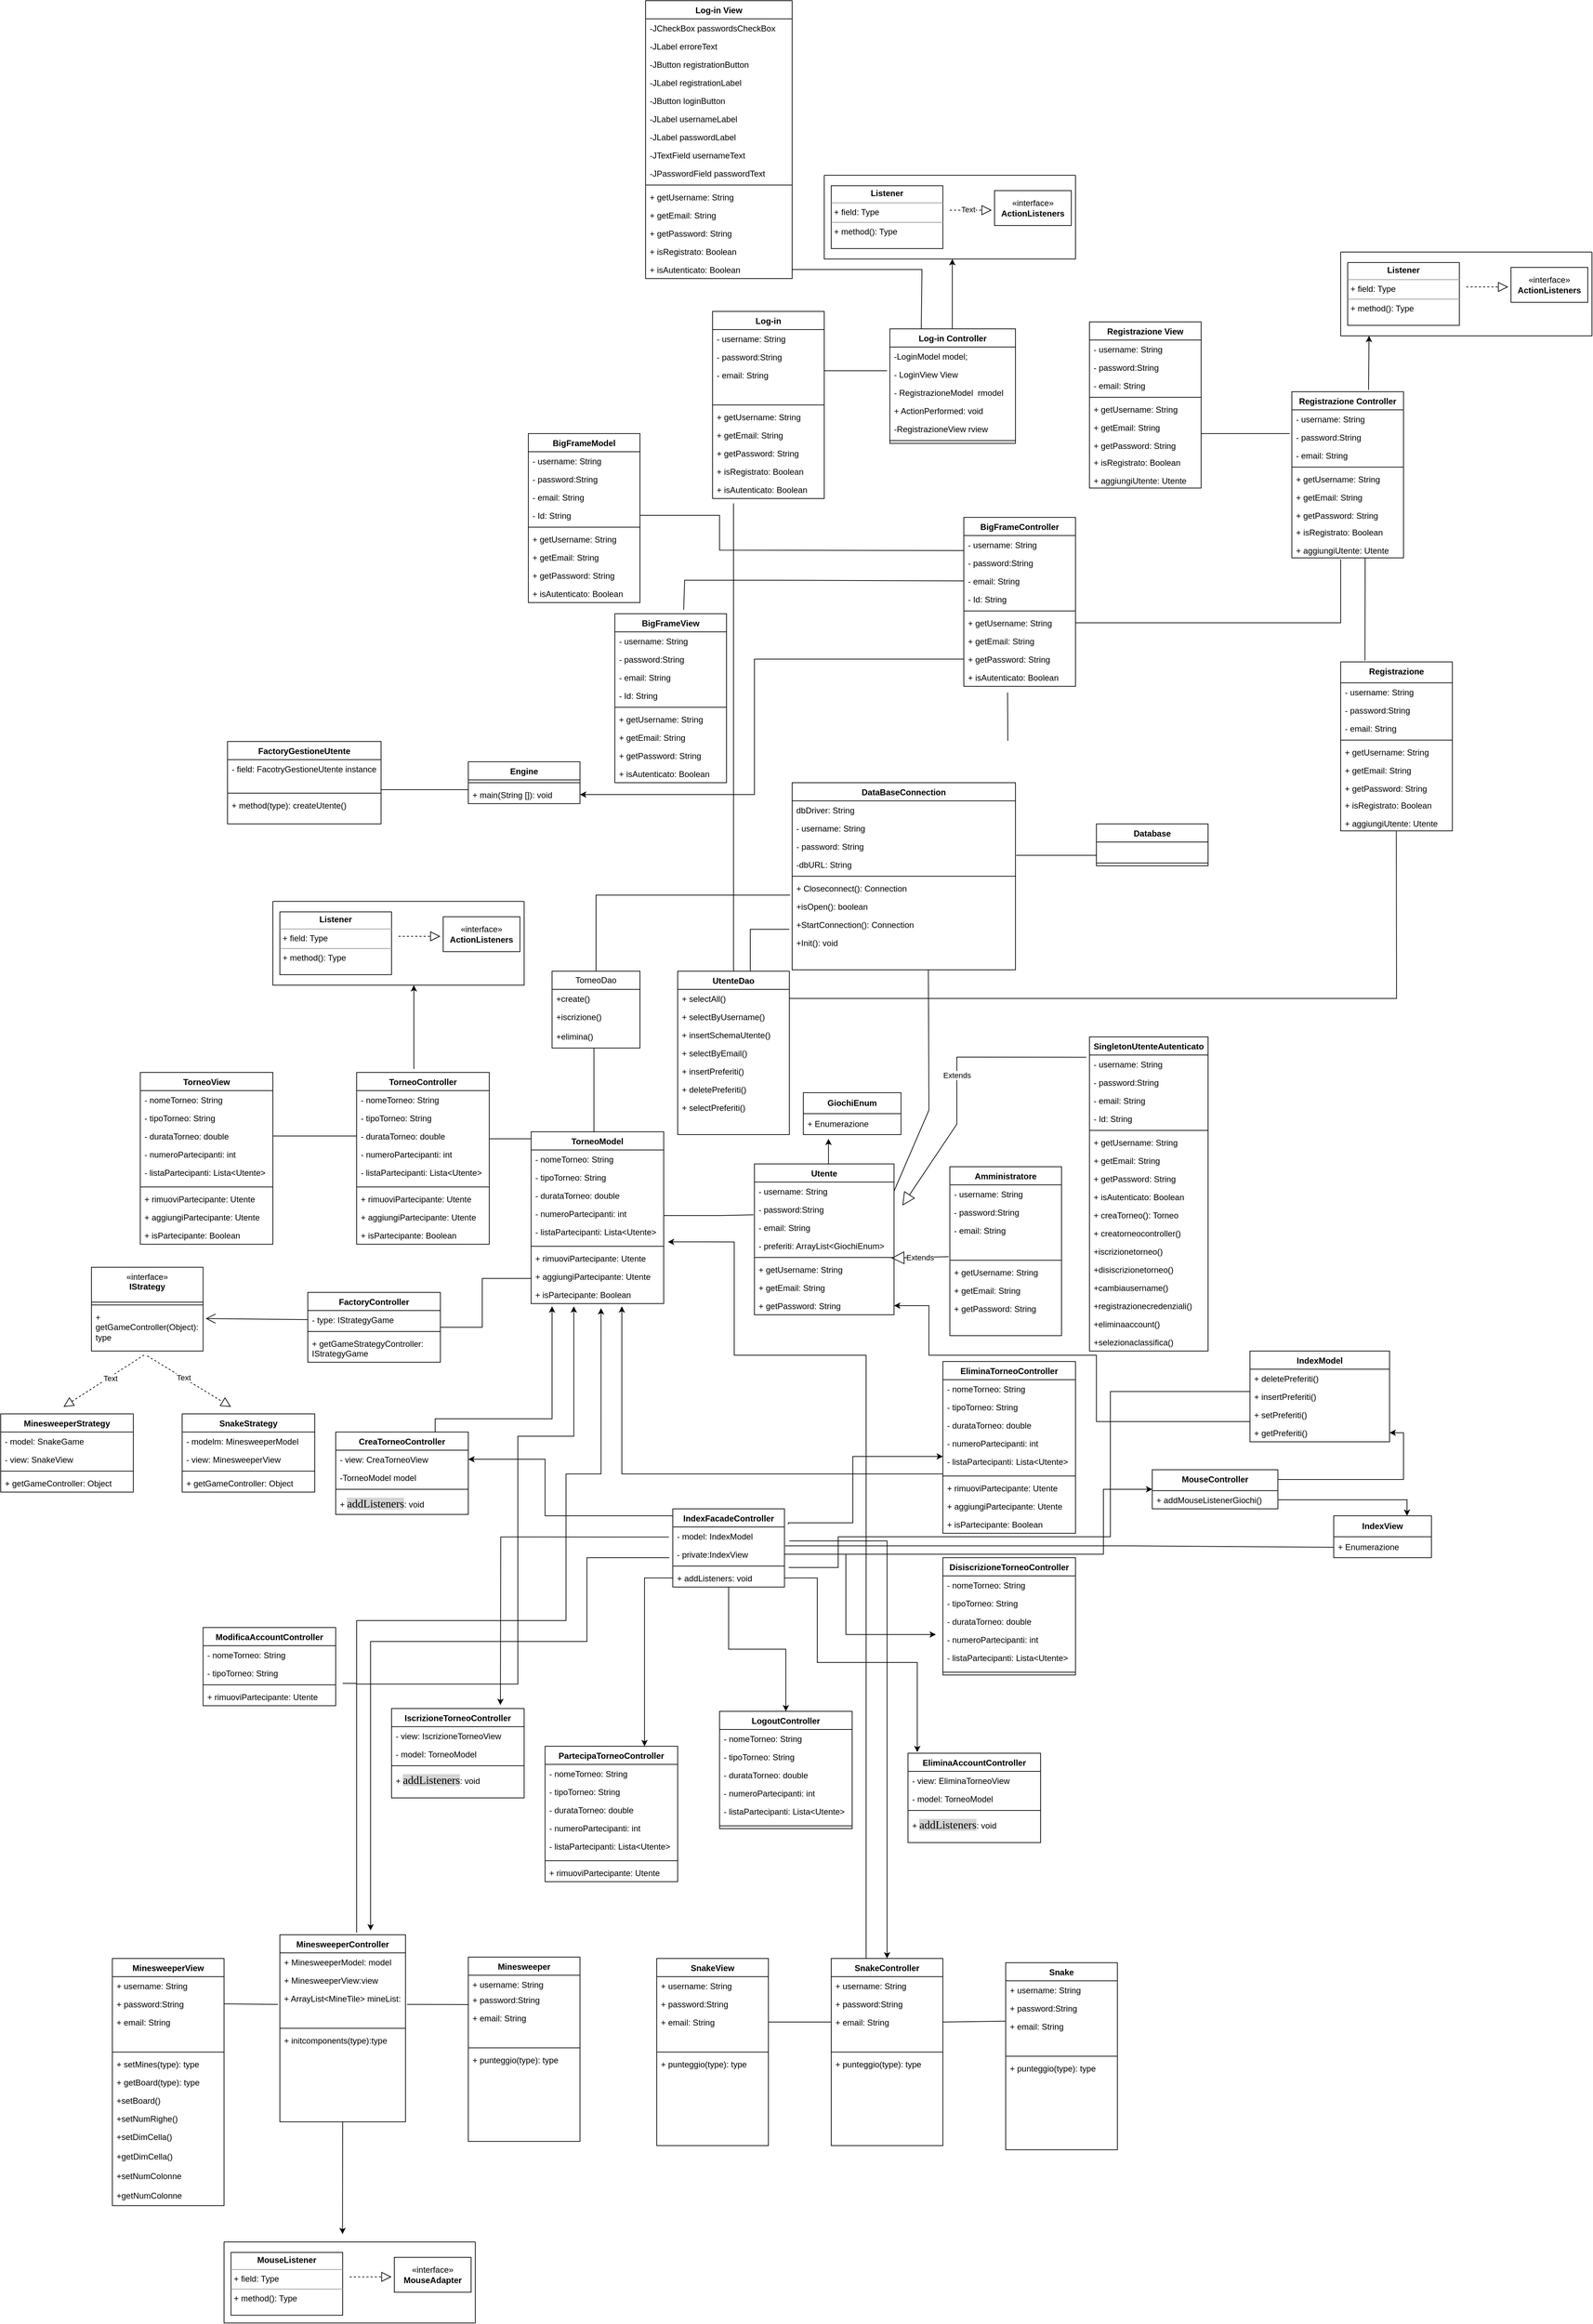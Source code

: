 <mxfile version="24.6.2" type="device">
  <diagram name="Pagina-1" id="WcoVoS_8Uvb6vfmdnaM0">
    <mxGraphModel dx="2448" dy="1669" grid="1" gridSize="10" guides="1" tooltips="1" connect="1" arrows="1" fold="1" page="1" pageScale="1" pageWidth="827" pageHeight="1169" math="0" shadow="0">
      <root>
        <mxCell id="0" />
        <mxCell id="1" parent="0" />
        <mxCell id="TIoKJHa-RuYzyu_PPog5-53" value="TorneoModel" style="swimlane;fontStyle=1;align=center;verticalAlign=top;childLayout=stackLayout;horizontal=1;startSize=26;horizontalStack=0;resizeParent=1;resizeParentMax=0;resizeLast=0;collapsible=1;marginBottom=0;whiteSpace=wrap;html=1;" parent="1" vertex="1">
          <mxGeometry x="-260" y="600" width="190" height="246" as="geometry" />
        </mxCell>
        <mxCell id="TIoKJHa-RuYzyu_PPog5-54" value="- nomeTorneo: String" style="text;strokeColor=none;fillColor=none;align=left;verticalAlign=top;spacingLeft=4;spacingRight=4;overflow=hidden;rotatable=0;points=[[0,0.5],[1,0.5]];portConstraint=eastwest;whiteSpace=wrap;html=1;" parent="TIoKJHa-RuYzyu_PPog5-53" vertex="1">
          <mxGeometry y="26" width="190" height="26" as="geometry" />
        </mxCell>
        <mxCell id="TIoKJHa-RuYzyu_PPog5-55" value="- tipoTorneo: String" style="text;strokeColor=none;fillColor=none;align=left;verticalAlign=top;spacingLeft=4;spacingRight=4;overflow=hidden;rotatable=0;points=[[0,0.5],[1,0.5]];portConstraint=eastwest;whiteSpace=wrap;html=1;" parent="TIoKJHa-RuYzyu_PPog5-53" vertex="1">
          <mxGeometry y="52" width="190" height="26" as="geometry" />
        </mxCell>
        <mxCell id="TIoKJHa-RuYzyu_PPog5-56" value="- durataTorneo: double" style="text;strokeColor=none;fillColor=none;align=left;verticalAlign=top;spacingLeft=4;spacingRight=4;overflow=hidden;rotatable=0;points=[[0,0.5],[1,0.5]];portConstraint=eastwest;whiteSpace=wrap;html=1;" parent="TIoKJHa-RuYzyu_PPog5-53" vertex="1">
          <mxGeometry y="78" width="190" height="26" as="geometry" />
        </mxCell>
        <mxCell id="TIoKJHa-RuYzyu_PPog5-57" value="- numeroPartecipanti: int" style="text;strokeColor=none;fillColor=none;align=left;verticalAlign=top;spacingLeft=4;spacingRight=4;overflow=hidden;rotatable=0;points=[[0,0.5],[1,0.5]];portConstraint=eastwest;whiteSpace=wrap;html=1;" parent="TIoKJHa-RuYzyu_PPog5-53" vertex="1">
          <mxGeometry y="104" width="190" height="26" as="geometry" />
        </mxCell>
        <mxCell id="cdP461XPJl0elgUnZ6md-16" value="- listaPartecipanti: Lista&amp;lt;Utente&amp;gt;" style="text;strokeColor=none;fillColor=none;align=left;verticalAlign=top;spacingLeft=4;spacingRight=4;overflow=hidden;rotatable=0;points=[[0,0.5],[1,0.5]];portConstraint=eastwest;whiteSpace=wrap;html=1;" parent="TIoKJHa-RuYzyu_PPog5-53" vertex="1">
          <mxGeometry y="130" width="190" height="30" as="geometry" />
        </mxCell>
        <mxCell id="TIoKJHa-RuYzyu_PPog5-58" value="" style="line;strokeWidth=1;fillColor=none;align=left;verticalAlign=middle;spacingTop=-1;spacingLeft=3;spacingRight=3;rotatable=0;labelPosition=right;points=[];portConstraint=eastwest;strokeColor=inherit;" parent="TIoKJHa-RuYzyu_PPog5-53" vertex="1">
          <mxGeometry y="160" width="190" height="8" as="geometry" />
        </mxCell>
        <mxCell id="TIoKJHa-RuYzyu_PPog5-60" value="+ rimuoviPartecipante: Utente" style="text;strokeColor=none;fillColor=none;align=left;verticalAlign=top;spacingLeft=4;spacingRight=4;overflow=hidden;rotatable=0;points=[[0,0.5],[1,0.5]];portConstraint=eastwest;whiteSpace=wrap;html=1;" parent="TIoKJHa-RuYzyu_PPog5-53" vertex="1">
          <mxGeometry y="168" width="190" height="26" as="geometry" />
        </mxCell>
        <mxCell id="TIoKJHa-RuYzyu_PPog5-59" value="+ aggiungiPartecipante: Utente" style="text;strokeColor=none;fillColor=none;align=left;verticalAlign=top;spacingLeft=4;spacingRight=4;overflow=hidden;rotatable=0;points=[[0,0.5],[1,0.5]];portConstraint=eastwest;whiteSpace=wrap;html=1;" parent="TIoKJHa-RuYzyu_PPog5-53" vertex="1">
          <mxGeometry y="194" width="190" height="26" as="geometry" />
        </mxCell>
        <mxCell id="TIoKJHa-RuYzyu_PPog5-61" value="+ isPartecipante: Boolean" style="text;strokeColor=none;fillColor=none;align=left;verticalAlign=top;spacingLeft=4;spacingRight=4;overflow=hidden;rotatable=0;points=[[0,0.5],[1,0.5]];portConstraint=eastwest;whiteSpace=wrap;html=1;" parent="TIoKJHa-RuYzyu_PPog5-53" vertex="1">
          <mxGeometry y="220" width="190" height="26" as="geometry" />
        </mxCell>
        <mxCell id="TIoKJHa-RuYzyu_PPog5-75" value="&amp;nbsp;&lt;span style=&quot;font-weight: 400;&quot;&gt;«interface»&amp;nbsp;&lt;/span&gt;&lt;div&gt;IStrategy&lt;/div&gt;" style="swimlane;fontStyle=1;align=center;verticalAlign=top;childLayout=stackLayout;horizontal=1;startSize=50;horizontalStack=0;resizeParent=1;resizeParentMax=0;resizeLast=0;collapsible=1;marginBottom=0;whiteSpace=wrap;html=1;" parent="1" vertex="1">
          <mxGeometry x="-890" y="794" width="160" height="120" as="geometry" />
        </mxCell>
        <mxCell id="TIoKJHa-RuYzyu_PPog5-80" value="" style="line;strokeWidth=1;fillColor=none;align=left;verticalAlign=middle;spacingTop=-1;spacingLeft=3;spacingRight=3;rotatable=0;labelPosition=right;points=[];portConstraint=eastwest;strokeColor=inherit;" parent="TIoKJHa-RuYzyu_PPog5-75" vertex="1">
          <mxGeometry y="50" width="160" height="8" as="geometry" />
        </mxCell>
        <mxCell id="TIoKJHa-RuYzyu_PPog5-81" value="+ getGameController(Object): type" style="text;strokeColor=none;fillColor=none;align=left;verticalAlign=top;spacingLeft=4;spacingRight=4;overflow=hidden;rotatable=0;points=[[0,0.5],[1,0.5]];portConstraint=eastwest;whiteSpace=wrap;html=1;" parent="TIoKJHa-RuYzyu_PPog5-75" vertex="1">
          <mxGeometry y="58" width="160" height="62" as="geometry" />
        </mxCell>
        <mxCell id="TIoKJHa-RuYzyu_PPog5-102" value="" style="endArrow=none;endFill=0;endSize=24;html=1;rounded=0;entryX=1;entryY=0.5;entryDx=0;entryDy=0;" parent="1" target="sAMyjHDx0EX4EK5r-4V0-94" edge="1">
          <mxGeometry width="160" relative="1" as="geometry">
            <mxPoint x="-260" y="810" as="sourcePoint" />
            <mxPoint x="-400" y="810" as="targetPoint" />
            <Array as="points">
              <mxPoint x="-330" y="810" />
              <mxPoint x="-330" y="880" />
            </Array>
          </mxGeometry>
        </mxCell>
        <mxCell id="TIoKJHa-RuYzyu_PPog5-106" value="Amministratore" style="swimlane;fontStyle=1;align=center;verticalAlign=top;childLayout=stackLayout;horizontal=1;startSize=26;horizontalStack=0;resizeParent=1;resizeParentMax=0;resizeLast=0;collapsible=1;marginBottom=0;whiteSpace=wrap;html=1;" parent="1" vertex="1">
          <mxGeometry x="340" y="650" width="160" height="242" as="geometry" />
        </mxCell>
        <mxCell id="TIoKJHa-RuYzyu_PPog5-107" value="- username: String" style="text;strokeColor=none;fillColor=none;align=left;verticalAlign=top;spacingLeft=4;spacingRight=4;overflow=hidden;rotatable=0;points=[[0,0.5],[1,0.5]];portConstraint=eastwest;whiteSpace=wrap;html=1;" parent="TIoKJHa-RuYzyu_PPog5-106" vertex="1">
          <mxGeometry y="26" width="160" height="26" as="geometry" />
        </mxCell>
        <mxCell id="TIoKJHa-RuYzyu_PPog5-108" value="- password:String" style="text;strokeColor=none;fillColor=none;align=left;verticalAlign=top;spacingLeft=4;spacingRight=4;overflow=hidden;rotatable=0;points=[[0,0.5],[1,0.5]];portConstraint=eastwest;whiteSpace=wrap;html=1;" parent="TIoKJHa-RuYzyu_PPog5-106" vertex="1">
          <mxGeometry y="52" width="160" height="26" as="geometry" />
        </mxCell>
        <mxCell id="TIoKJHa-RuYzyu_PPog5-109" value="- email: String" style="text;strokeColor=none;fillColor=none;align=left;verticalAlign=top;spacingLeft=4;spacingRight=4;overflow=hidden;rotatable=0;points=[[0,0.5],[1,0.5]];portConstraint=eastwest;whiteSpace=wrap;html=1;" parent="TIoKJHa-RuYzyu_PPog5-106" vertex="1">
          <mxGeometry y="78" width="160" height="26" as="geometry" />
        </mxCell>
        <mxCell id="TIoKJHa-RuYzyu_PPog5-110" style="text;strokeColor=none;fillColor=none;align=left;verticalAlign=top;spacingLeft=4;spacingRight=4;overflow=hidden;rotatable=0;points=[[0,0.5],[1,0.5]];portConstraint=eastwest;whiteSpace=wrap;html=1;" parent="TIoKJHa-RuYzyu_PPog5-106" vertex="1">
          <mxGeometry y="104" width="160" height="26" as="geometry" />
        </mxCell>
        <mxCell id="TIoKJHa-RuYzyu_PPog5-111" value="" style="line;strokeWidth=1;fillColor=none;align=left;verticalAlign=middle;spacingTop=-1;spacingLeft=3;spacingRight=3;rotatable=0;labelPosition=right;points=[];portConstraint=eastwest;strokeColor=inherit;" parent="TIoKJHa-RuYzyu_PPog5-106" vertex="1">
          <mxGeometry y="130" width="160" height="8" as="geometry" />
        </mxCell>
        <mxCell id="TIoKJHa-RuYzyu_PPog5-112" value="+ getUsername: String" style="text;strokeColor=none;fillColor=none;align=left;verticalAlign=top;spacingLeft=4;spacingRight=4;overflow=hidden;rotatable=0;points=[[0,0.5],[1,0.5]];portConstraint=eastwest;whiteSpace=wrap;html=1;" parent="TIoKJHa-RuYzyu_PPog5-106" vertex="1">
          <mxGeometry y="138" width="160" height="26" as="geometry" />
        </mxCell>
        <mxCell id="TIoKJHa-RuYzyu_PPog5-113" value="+ getEmail: String" style="text;strokeColor=none;fillColor=none;align=left;verticalAlign=top;spacingLeft=4;spacingRight=4;overflow=hidden;rotatable=0;points=[[0,0.5],[1,0.5]];portConstraint=eastwest;whiteSpace=wrap;html=1;" parent="TIoKJHa-RuYzyu_PPog5-106" vertex="1">
          <mxGeometry y="164" width="160" height="26" as="geometry" />
        </mxCell>
        <mxCell id="TIoKJHa-RuYzyu_PPog5-114" value="+ getPassword: String" style="text;strokeColor=none;fillColor=none;align=left;verticalAlign=top;spacingLeft=4;spacingRight=4;overflow=hidden;rotatable=0;points=[[0,0.5],[1,0.5]];portConstraint=eastwest;whiteSpace=wrap;html=1;" parent="TIoKJHa-RuYzyu_PPog5-106" vertex="1">
          <mxGeometry y="190" width="160" height="26" as="geometry" />
        </mxCell>
        <mxCell id="TIoKJHa-RuYzyu_PPog5-116" style="text;strokeColor=none;fillColor=none;align=left;verticalAlign=top;spacingLeft=4;spacingRight=4;overflow=hidden;rotatable=0;points=[[0,0.5],[1,0.5]];portConstraint=eastwest;whiteSpace=wrap;html=1;" parent="TIoKJHa-RuYzyu_PPog5-106" vertex="1">
          <mxGeometry y="216" width="160" height="26" as="geometry" />
        </mxCell>
        <mxCell id="TIoKJHa-RuYzyu_PPog5-118" value="Log-in" style="swimlane;fontStyle=1;align=center;verticalAlign=top;childLayout=stackLayout;horizontal=1;startSize=26;horizontalStack=0;resizeParent=1;resizeParentMax=0;resizeLast=0;collapsible=1;marginBottom=0;whiteSpace=wrap;html=1;" parent="1" vertex="1">
          <mxGeometry y="-575" width="160" height="268" as="geometry" />
        </mxCell>
        <mxCell id="TIoKJHa-RuYzyu_PPog5-119" value="- username: String" style="text;strokeColor=none;fillColor=none;align=left;verticalAlign=top;spacingLeft=4;spacingRight=4;overflow=hidden;rotatable=0;points=[[0,0.5],[1,0.5]];portConstraint=eastwest;whiteSpace=wrap;html=1;" parent="TIoKJHa-RuYzyu_PPog5-118" vertex="1">
          <mxGeometry y="26" width="160" height="26" as="geometry" />
        </mxCell>
        <mxCell id="TIoKJHa-RuYzyu_PPog5-120" value="- password:String" style="text;strokeColor=none;fillColor=none;align=left;verticalAlign=top;spacingLeft=4;spacingRight=4;overflow=hidden;rotatable=0;points=[[0,0.5],[1,0.5]];portConstraint=eastwest;whiteSpace=wrap;html=1;" parent="TIoKJHa-RuYzyu_PPog5-118" vertex="1">
          <mxGeometry y="52" width="160" height="26" as="geometry" />
        </mxCell>
        <mxCell id="TIoKJHa-RuYzyu_PPog5-121" value="- email: String" style="text;strokeColor=none;fillColor=none;align=left;verticalAlign=top;spacingLeft=4;spacingRight=4;overflow=hidden;rotatable=0;points=[[0,0.5],[1,0.5]];portConstraint=eastwest;whiteSpace=wrap;html=1;" parent="TIoKJHa-RuYzyu_PPog5-118" vertex="1">
          <mxGeometry y="78" width="160" height="26" as="geometry" />
        </mxCell>
        <mxCell id="TIoKJHa-RuYzyu_PPog5-122" style="text;strokeColor=none;fillColor=none;align=left;verticalAlign=top;spacingLeft=4;spacingRight=4;overflow=hidden;rotatable=0;points=[[0,0.5],[1,0.5]];portConstraint=eastwest;whiteSpace=wrap;html=1;" parent="TIoKJHa-RuYzyu_PPog5-118" vertex="1">
          <mxGeometry y="104" width="160" height="26" as="geometry" />
        </mxCell>
        <mxCell id="TIoKJHa-RuYzyu_PPog5-123" value="" style="line;strokeWidth=1;fillColor=none;align=left;verticalAlign=middle;spacingTop=-1;spacingLeft=3;spacingRight=3;rotatable=0;labelPosition=right;points=[];portConstraint=eastwest;strokeColor=inherit;" parent="TIoKJHa-RuYzyu_PPog5-118" vertex="1">
          <mxGeometry y="130" width="160" height="8" as="geometry" />
        </mxCell>
        <mxCell id="TIoKJHa-RuYzyu_PPog5-124" value="+ getUsername: String" style="text;strokeColor=none;fillColor=none;align=left;verticalAlign=top;spacingLeft=4;spacingRight=4;overflow=hidden;rotatable=0;points=[[0,0.5],[1,0.5]];portConstraint=eastwest;whiteSpace=wrap;html=1;" parent="TIoKJHa-RuYzyu_PPog5-118" vertex="1">
          <mxGeometry y="138" width="160" height="26" as="geometry" />
        </mxCell>
        <mxCell id="TIoKJHa-RuYzyu_PPog5-125" value="+ getEmail: String" style="text;strokeColor=none;fillColor=none;align=left;verticalAlign=top;spacingLeft=4;spacingRight=4;overflow=hidden;rotatable=0;points=[[0,0.5],[1,0.5]];portConstraint=eastwest;whiteSpace=wrap;html=1;" parent="TIoKJHa-RuYzyu_PPog5-118" vertex="1">
          <mxGeometry y="164" width="160" height="26" as="geometry" />
        </mxCell>
        <mxCell id="TIoKJHa-RuYzyu_PPog5-126" value="+ getPassword: String" style="text;strokeColor=none;fillColor=none;align=left;verticalAlign=top;spacingLeft=4;spacingRight=4;overflow=hidden;rotatable=0;points=[[0,0.5],[1,0.5]];portConstraint=eastwest;whiteSpace=wrap;html=1;" parent="TIoKJHa-RuYzyu_PPog5-118" vertex="1">
          <mxGeometry y="190" width="160" height="26" as="geometry" />
        </mxCell>
        <mxCell id="TIoKJHa-RuYzyu_PPog5-128" value="+ isRegistrato: Boolean" style="text;strokeColor=none;fillColor=none;align=left;verticalAlign=top;spacingLeft=4;spacingRight=4;overflow=hidden;rotatable=0;points=[[0,0.5],[1,0.5]];portConstraint=eastwest;whiteSpace=wrap;html=1;" parent="TIoKJHa-RuYzyu_PPog5-118" vertex="1">
          <mxGeometry y="216" width="160" height="26" as="geometry" />
        </mxCell>
        <mxCell id="TIoKJHa-RuYzyu_PPog5-127" value="+ isAutenticato: Boolean" style="text;strokeColor=none;fillColor=none;align=left;verticalAlign=top;spacingLeft=4;spacingRight=4;overflow=hidden;rotatable=0;points=[[0,0.5],[1,0.5]];portConstraint=eastwest;whiteSpace=wrap;html=1;" parent="TIoKJHa-RuYzyu_PPog5-118" vertex="1">
          <mxGeometry y="242" width="160" height="26" as="geometry" />
        </mxCell>
        <mxCell id="TIoKJHa-RuYzyu_PPog5-129" value="Registrazione&lt;br&gt;" style="swimlane;fontStyle=1;align=center;verticalAlign=top;childLayout=stackLayout;horizontal=1;startSize=30;horizontalStack=0;resizeParent=1;resizeParentMax=0;resizeLast=0;collapsible=1;marginBottom=0;whiteSpace=wrap;html=1;" parent="1" vertex="1">
          <mxGeometry x="900" y="-73" width="160" height="242" as="geometry" />
        </mxCell>
        <mxCell id="TIoKJHa-RuYzyu_PPog5-130" value="- username: String" style="text;strokeColor=none;fillColor=none;align=left;verticalAlign=top;spacingLeft=4;spacingRight=4;overflow=hidden;rotatable=0;points=[[0,0.5],[1,0.5]];portConstraint=eastwest;whiteSpace=wrap;html=1;" parent="TIoKJHa-RuYzyu_PPog5-129" vertex="1">
          <mxGeometry y="30" width="160" height="26" as="geometry" />
        </mxCell>
        <mxCell id="TIoKJHa-RuYzyu_PPog5-131" value="- password:String" style="text;strokeColor=none;fillColor=none;align=left;verticalAlign=top;spacingLeft=4;spacingRight=4;overflow=hidden;rotatable=0;points=[[0,0.5],[1,0.5]];portConstraint=eastwest;whiteSpace=wrap;html=1;" parent="TIoKJHa-RuYzyu_PPog5-129" vertex="1">
          <mxGeometry y="56" width="160" height="26" as="geometry" />
        </mxCell>
        <mxCell id="TIoKJHa-RuYzyu_PPog5-132" value="- email: String" style="text;strokeColor=none;fillColor=none;align=left;verticalAlign=top;spacingLeft=4;spacingRight=4;overflow=hidden;rotatable=0;points=[[0,0.5],[1,0.5]];portConstraint=eastwest;whiteSpace=wrap;html=1;" parent="TIoKJHa-RuYzyu_PPog5-129" vertex="1">
          <mxGeometry y="82" width="160" height="26" as="geometry" />
        </mxCell>
        <mxCell id="TIoKJHa-RuYzyu_PPog5-134" value="" style="line;strokeWidth=1;fillColor=none;align=left;verticalAlign=middle;spacingTop=-1;spacingLeft=3;spacingRight=3;rotatable=0;labelPosition=right;points=[];portConstraint=eastwest;strokeColor=inherit;" parent="TIoKJHa-RuYzyu_PPog5-129" vertex="1">
          <mxGeometry y="108" width="160" height="8" as="geometry" />
        </mxCell>
        <mxCell id="TIoKJHa-RuYzyu_PPog5-135" value="+ getUsername: String" style="text;strokeColor=none;fillColor=none;align=left;verticalAlign=top;spacingLeft=4;spacingRight=4;overflow=hidden;rotatable=0;points=[[0,0.5],[1,0.5]];portConstraint=eastwest;whiteSpace=wrap;html=1;" parent="TIoKJHa-RuYzyu_PPog5-129" vertex="1">
          <mxGeometry y="116" width="160" height="26" as="geometry" />
        </mxCell>
        <mxCell id="TIoKJHa-RuYzyu_PPog5-136" value="+ getEmail: String" style="text;strokeColor=none;fillColor=none;align=left;verticalAlign=top;spacingLeft=4;spacingRight=4;overflow=hidden;rotatable=0;points=[[0,0.5],[1,0.5]];portConstraint=eastwest;whiteSpace=wrap;html=1;" parent="TIoKJHa-RuYzyu_PPog5-129" vertex="1">
          <mxGeometry y="142" width="160" height="26" as="geometry" />
        </mxCell>
        <mxCell id="TIoKJHa-RuYzyu_PPog5-137" value="+ getPassword: String" style="text;strokeColor=none;fillColor=none;align=left;verticalAlign=top;spacingLeft=4;spacingRight=4;overflow=hidden;rotatable=0;points=[[0,0.5],[1,0.5]];portConstraint=eastwest;whiteSpace=wrap;html=1;" parent="TIoKJHa-RuYzyu_PPog5-129" vertex="1">
          <mxGeometry y="168" width="160" height="24" as="geometry" />
        </mxCell>
        <mxCell id="TIoKJHa-RuYzyu_PPog5-139" value="+ isRegistrato: Boolean" style="text;strokeColor=none;fillColor=none;align=left;verticalAlign=top;spacingLeft=4;spacingRight=4;overflow=hidden;rotatable=0;points=[[0,0.5],[1,0.5]];portConstraint=eastwest;whiteSpace=wrap;html=1;" parent="TIoKJHa-RuYzyu_PPog5-129" vertex="1">
          <mxGeometry y="192" width="160" height="26" as="geometry" />
        </mxCell>
        <mxCell id="cdP461XPJl0elgUnZ6md-15" value="+ aggiungiUtente: Utente" style="text;strokeColor=none;fillColor=none;align=left;verticalAlign=top;spacingLeft=4;spacingRight=4;overflow=hidden;rotatable=0;points=[[0,0.5],[1,0.5]];portConstraint=eastwest;whiteSpace=wrap;html=1;" parent="TIoKJHa-RuYzyu_PPog5-129" vertex="1">
          <mxGeometry y="218" width="160" height="24" as="geometry" />
        </mxCell>
        <mxCell id="TIoKJHa-RuYzyu_PPog5-149" value="" style="endArrow=none;html=1;rounded=0;exitX=1;exitY=0.5;exitDx=0;exitDy=0;entryX=0.61;entryY=1.009;entryDx=0;entryDy=0;entryPerimeter=0;" parent="1" source="cdP461XPJl0elgUnZ6md-19" target="TIoKJHa-RuYzyu_PPog5-173" edge="1">
          <mxGeometry width="50" height="50" relative="1" as="geometry">
            <mxPoint x="230" y="550" as="sourcePoint" />
            <mxPoint x="310" y="380" as="targetPoint" />
            <Array as="points">
              <mxPoint x="310" y="569" />
            </Array>
          </mxGeometry>
        </mxCell>
        <mxCell id="TIoKJHa-RuYzyu_PPog5-150" value="" style="endArrow=none;html=1;rounded=0;entryX=0.498;entryY=1.024;entryDx=0;entryDy=0;entryPerimeter=0;exitX=1;exitY=0.5;exitDx=0;exitDy=0;" parent="1" source="C_FKgNJuqFJk9EJxWTkD-3" target="cdP461XPJl0elgUnZ6md-15" edge="1">
          <mxGeometry width="50" height="50" relative="1" as="geometry">
            <mxPoint x="86.0" y="409" as="sourcePoint" />
            <mxPoint x="660" y="-226" as="targetPoint" />
            <Array as="points">
              <mxPoint x="830" y="409" />
              <mxPoint x="980" y="409" />
            </Array>
          </mxGeometry>
        </mxCell>
        <mxCell id="TIoKJHa-RuYzyu_PPog5-151" value="" style="endArrow=none;html=1;rounded=0;exitX=0.5;exitY=0;exitDx=0;exitDy=0;" parent="1" source="C_FKgNJuqFJk9EJxWTkD-2" edge="1">
          <mxGeometry width="50" height="50" relative="1" as="geometry">
            <mxPoint x="23" y="370" as="sourcePoint" />
            <mxPoint x="30" y="-300" as="targetPoint" />
            <Array as="points">
              <mxPoint x="30" y="-240" />
            </Array>
          </mxGeometry>
        </mxCell>
        <mxCell id="TIoKJHa-RuYzyu_PPog5-156" value="FactoryGestioneUtente" style="swimlane;fontStyle=1;align=center;verticalAlign=top;childLayout=stackLayout;horizontal=1;startSize=26;horizontalStack=0;resizeParent=1;resizeParentMax=0;resizeLast=0;collapsible=1;marginBottom=0;whiteSpace=wrap;html=1;" parent="1" vertex="1">
          <mxGeometry x="-695" y="41" width="220" height="118" as="geometry" />
        </mxCell>
        <mxCell id="TIoKJHa-RuYzyu_PPog5-157" value="- field: FacotryGestioneUtente instance" style="text;strokeColor=none;fillColor=none;align=left;verticalAlign=top;spacingLeft=4;spacingRight=4;overflow=hidden;rotatable=0;points=[[0,0.5],[1,0.5]];portConstraint=eastwest;whiteSpace=wrap;html=1;" parent="TIoKJHa-RuYzyu_PPog5-156" vertex="1">
          <mxGeometry y="26" width="220" height="44" as="geometry" />
        </mxCell>
        <mxCell id="TIoKJHa-RuYzyu_PPog5-158" value="" style="line;strokeWidth=1;fillColor=none;align=left;verticalAlign=middle;spacingTop=-1;spacingLeft=3;spacingRight=3;rotatable=0;labelPosition=right;points=[];portConstraint=eastwest;strokeColor=inherit;" parent="TIoKJHa-RuYzyu_PPog5-156" vertex="1">
          <mxGeometry y="70" width="220" height="8" as="geometry" />
        </mxCell>
        <mxCell id="TIoKJHa-RuYzyu_PPog5-159" value="+ method(type): createUtente()" style="text;strokeColor=none;fillColor=none;align=left;verticalAlign=top;spacingLeft=4;spacingRight=4;overflow=hidden;rotatable=0;points=[[0,0.5],[1,0.5]];portConstraint=eastwest;whiteSpace=wrap;html=1;" parent="TIoKJHa-RuYzyu_PPog5-156" vertex="1">
          <mxGeometry y="78" width="220" height="40" as="geometry" />
        </mxCell>
        <mxCell id="TIoKJHa-RuYzyu_PPog5-164" value="" style="endArrow=none;endFill=0;html=1;rounded=0;exitX=-0.006;exitY=0.801;exitDx=0;exitDy=0;exitPerimeter=0;" parent="1" source="cdP461XPJl0elgUnZ6md-20" edge="1">
          <mxGeometry width="160" relative="1" as="geometry">
            <mxPoint x="50" y="590" as="sourcePoint" />
            <mxPoint x="-70" y="720" as="targetPoint" />
            <Array as="points">
              <mxPoint x="10" y="720" />
              <mxPoint x="-20" y="720" />
            </Array>
          </mxGeometry>
        </mxCell>
        <mxCell id="cdP461XPJl0elgUnZ6md-1" value="Database" style="swimlane;fontStyle=1;align=center;verticalAlign=top;childLayout=stackLayout;horizontal=1;startSize=26;horizontalStack=0;resizeParent=1;resizeParentMax=0;resizeLast=0;collapsible=1;marginBottom=0;whiteSpace=wrap;html=1;" parent="1" vertex="1">
          <mxGeometry x="550" y="159" width="160" height="60" as="geometry" />
        </mxCell>
        <mxCell id="cdP461XPJl0elgUnZ6md-5" style="text;strokeColor=none;fillColor=none;align=left;verticalAlign=top;spacingLeft=4;spacingRight=4;overflow=hidden;rotatable=0;points=[[0,0.5],[1,0.5]];portConstraint=eastwest;whiteSpace=wrap;html=1;" parent="cdP461XPJl0elgUnZ6md-1" vertex="1">
          <mxGeometry y="26" width="160" height="26" as="geometry" />
        </mxCell>
        <mxCell id="cdP461XPJl0elgUnZ6md-6" value="" style="line;strokeWidth=1;fillColor=none;align=left;verticalAlign=middle;spacingTop=-1;spacingLeft=3;spacingRight=3;rotatable=0;labelPosition=right;points=[];portConstraint=eastwest;strokeColor=inherit;" parent="cdP461XPJl0elgUnZ6md-1" vertex="1">
          <mxGeometry y="52" width="160" height="8" as="geometry" />
        </mxCell>
        <mxCell id="cdP461XPJl0elgUnZ6md-13" value="" style="endArrow=none;html=1;rounded=0;entryX=0;entryY=0.75;entryDx=0;entryDy=0;" parent="1" target="cdP461XPJl0elgUnZ6md-1" edge="1">
          <mxGeometry width="50" height="50" relative="1" as="geometry">
            <mxPoint x="435" y="204" as="sourcePoint" />
            <mxPoint x="565" y="216" as="targetPoint" />
            <Array as="points" />
          </mxGeometry>
        </mxCell>
        <mxCell id="cdP461XPJl0elgUnZ6md-18" value="Utente&lt;div&gt;&lt;br/&gt;&lt;/div&gt;" style="swimlane;fontStyle=1;align=center;verticalAlign=top;childLayout=stackLayout;horizontal=1;startSize=26;horizontalStack=0;resizeParent=1;resizeParentMax=0;resizeLast=0;collapsible=1;marginBottom=0;whiteSpace=wrap;html=1;" parent="1" vertex="1">
          <mxGeometry x="60" y="646" width="200" height="216" as="geometry" />
        </mxCell>
        <mxCell id="cdP461XPJl0elgUnZ6md-19" value="- username: String" style="text;strokeColor=none;fillColor=none;align=left;verticalAlign=top;spacingLeft=4;spacingRight=4;overflow=hidden;rotatable=0;points=[[0,0.5],[1,0.5]];portConstraint=eastwest;whiteSpace=wrap;html=1;" parent="cdP461XPJl0elgUnZ6md-18" vertex="1">
          <mxGeometry y="26" width="200" height="26" as="geometry" />
        </mxCell>
        <mxCell id="cdP461XPJl0elgUnZ6md-20" value="- password:String" style="text;strokeColor=none;fillColor=none;align=left;verticalAlign=top;spacingLeft=4;spacingRight=4;overflow=hidden;rotatable=0;points=[[0,0.5],[1,0.5]];portConstraint=eastwest;whiteSpace=wrap;html=1;" parent="cdP461XPJl0elgUnZ6md-18" vertex="1">
          <mxGeometry y="52" width="200" height="26" as="geometry" />
        </mxCell>
        <mxCell id="cdP461XPJl0elgUnZ6md-21" value="- email: String" style="text;strokeColor=none;fillColor=none;align=left;verticalAlign=top;spacingLeft=4;spacingRight=4;overflow=hidden;rotatable=0;points=[[0,0.5],[1,0.5]];portConstraint=eastwest;whiteSpace=wrap;html=1;" parent="cdP461XPJl0elgUnZ6md-18" vertex="1">
          <mxGeometry y="78" width="200" height="26" as="geometry" />
        </mxCell>
        <mxCell id="cdP461XPJl0elgUnZ6md-22" value="- preferiti: ArrayList&amp;lt;GiochiEnum&amp;gt;" style="text;strokeColor=none;fillColor=none;align=left;verticalAlign=top;spacingLeft=4;spacingRight=4;overflow=hidden;rotatable=0;points=[[0,0.5],[1,0.5]];portConstraint=eastwest;whiteSpace=wrap;html=1;" parent="cdP461XPJl0elgUnZ6md-18" vertex="1">
          <mxGeometry y="104" width="200" height="26" as="geometry" />
        </mxCell>
        <mxCell id="cdP461XPJl0elgUnZ6md-23" value="" style="line;strokeWidth=1;fillColor=none;align=left;verticalAlign=middle;spacingTop=-1;spacingLeft=3;spacingRight=3;rotatable=0;labelPosition=right;points=[];portConstraint=eastwest;strokeColor=inherit;" parent="cdP461XPJl0elgUnZ6md-18" vertex="1">
          <mxGeometry y="130" width="200" height="8" as="geometry" />
        </mxCell>
        <mxCell id="cdP461XPJl0elgUnZ6md-24" value="+ getUsername: String" style="text;strokeColor=none;fillColor=none;align=left;verticalAlign=top;spacingLeft=4;spacingRight=4;overflow=hidden;rotatable=0;points=[[0,0.5],[1,0.5]];portConstraint=eastwest;whiteSpace=wrap;html=1;" parent="cdP461XPJl0elgUnZ6md-18" vertex="1">
          <mxGeometry y="138" width="200" height="26" as="geometry" />
        </mxCell>
        <mxCell id="cdP461XPJl0elgUnZ6md-25" value="+ getEmail: String" style="text;strokeColor=none;fillColor=none;align=left;verticalAlign=top;spacingLeft=4;spacingRight=4;overflow=hidden;rotatable=0;points=[[0,0.5],[1,0.5]];portConstraint=eastwest;whiteSpace=wrap;html=1;" parent="cdP461XPJl0elgUnZ6md-18" vertex="1">
          <mxGeometry y="164" width="200" height="26" as="geometry" />
        </mxCell>
        <mxCell id="cdP461XPJl0elgUnZ6md-26" value="+ getPassword: String" style="text;strokeColor=none;fillColor=none;align=left;verticalAlign=top;spacingLeft=4;spacingRight=4;overflow=hidden;rotatable=0;points=[[0,0.5],[1,0.5]];portConstraint=eastwest;whiteSpace=wrap;html=1;" parent="cdP461XPJl0elgUnZ6md-18" vertex="1">
          <mxGeometry y="190" width="200" height="26" as="geometry" />
        </mxCell>
        <mxCell id="cdP461XPJl0elgUnZ6md-29" value="Extends" style="endArrow=block;endSize=16;endFill=0;html=1;rounded=0;exitX=-0.01;exitY=0.955;exitDx=0;exitDy=0;exitPerimeter=0;entryX=0.981;entryY=1.186;entryDx=0;entryDy=0;entryPerimeter=0;" parent="1" source="TIoKJHa-RuYzyu_PPog5-110" target="cdP461XPJl0elgUnZ6md-22" edge="1">
          <mxGeometry width="160" relative="1" as="geometry">
            <mxPoint x="340" y="730" as="sourcePoint" />
            <mxPoint x="230" y="750" as="targetPoint" />
            <Array as="points" />
          </mxGeometry>
        </mxCell>
        <mxCell id="cdP461XPJl0elgUnZ6md-31" value="Extends" style="endArrow=block;endSize=16;endFill=0;html=1;rounded=0;exitX=-0.027;exitY=0.123;exitDx=0;exitDy=0;exitPerimeter=0;entryX=1.06;entryY=0.287;entryDx=0;entryDy=0;entryPerimeter=0;" parent="1" source="cdP461XPJl0elgUnZ6md-33" target="cdP461XPJl0elgUnZ6md-20" edge="1">
          <mxGeometry width="160" relative="1" as="geometry">
            <mxPoint x="480" y="820" as="sourcePoint" />
            <mxPoint x="230" y="720" as="targetPoint" />
            <Array as="points">
              <mxPoint x="350" y="493" />
              <mxPoint x="350" y="589" />
            </Array>
          </mxGeometry>
        </mxCell>
        <mxCell id="cdP461XPJl0elgUnZ6md-32" value="SingletonUtenteAutenticato" style="swimlane;fontStyle=1;align=center;verticalAlign=top;childLayout=stackLayout;horizontal=1;startSize=26;horizontalStack=0;resizeParent=1;resizeParentMax=0;resizeLast=0;collapsible=1;marginBottom=0;whiteSpace=wrap;html=1;" parent="1" vertex="1">
          <mxGeometry x="540" y="464" width="170" height="450" as="geometry" />
        </mxCell>
        <mxCell id="cdP461XPJl0elgUnZ6md-33" value="- username: String" style="text;strokeColor=none;fillColor=none;align=left;verticalAlign=top;spacingLeft=4;spacingRight=4;overflow=hidden;rotatable=0;points=[[0,0.5],[1,0.5]];portConstraint=eastwest;whiteSpace=wrap;html=1;" parent="cdP461XPJl0elgUnZ6md-32" vertex="1">
          <mxGeometry y="26" width="170" height="26" as="geometry" />
        </mxCell>
        <mxCell id="cdP461XPJl0elgUnZ6md-34" value="- password:String" style="text;strokeColor=none;fillColor=none;align=left;verticalAlign=top;spacingLeft=4;spacingRight=4;overflow=hidden;rotatable=0;points=[[0,0.5],[1,0.5]];portConstraint=eastwest;whiteSpace=wrap;html=1;" parent="cdP461XPJl0elgUnZ6md-32" vertex="1">
          <mxGeometry y="52" width="170" height="26" as="geometry" />
        </mxCell>
        <mxCell id="cdP461XPJl0elgUnZ6md-35" value="- email: String" style="text;strokeColor=none;fillColor=none;align=left;verticalAlign=top;spacingLeft=4;spacingRight=4;overflow=hidden;rotatable=0;points=[[0,0.5],[1,0.5]];portConstraint=eastwest;whiteSpace=wrap;html=1;" parent="cdP461XPJl0elgUnZ6md-32" vertex="1">
          <mxGeometry y="78" width="170" height="26" as="geometry" />
        </mxCell>
        <mxCell id="cdP461XPJl0elgUnZ6md-36" value="- Id: String" style="text;strokeColor=none;fillColor=none;align=left;verticalAlign=top;spacingLeft=4;spacingRight=4;overflow=hidden;rotatable=0;points=[[0,0.5],[1,0.5]];portConstraint=eastwest;whiteSpace=wrap;html=1;" parent="cdP461XPJl0elgUnZ6md-32" vertex="1">
          <mxGeometry y="104" width="170" height="26" as="geometry" />
        </mxCell>
        <mxCell id="cdP461XPJl0elgUnZ6md-37" value="" style="line;strokeWidth=1;fillColor=none;align=left;verticalAlign=middle;spacingTop=-1;spacingLeft=3;spacingRight=3;rotatable=0;labelPosition=right;points=[];portConstraint=eastwest;strokeColor=inherit;" parent="cdP461XPJl0elgUnZ6md-32" vertex="1">
          <mxGeometry y="130" width="170" height="8" as="geometry" />
        </mxCell>
        <mxCell id="cdP461XPJl0elgUnZ6md-38" value="+ getUsername: String" style="text;strokeColor=none;fillColor=none;align=left;verticalAlign=top;spacingLeft=4;spacingRight=4;overflow=hidden;rotatable=0;points=[[0,0.5],[1,0.5]];portConstraint=eastwest;whiteSpace=wrap;html=1;" parent="cdP461XPJl0elgUnZ6md-32" vertex="1">
          <mxGeometry y="138" width="170" height="26" as="geometry" />
        </mxCell>
        <mxCell id="cdP461XPJl0elgUnZ6md-39" value="+ getEmail: String" style="text;strokeColor=none;fillColor=none;align=left;verticalAlign=top;spacingLeft=4;spacingRight=4;overflow=hidden;rotatable=0;points=[[0,0.5],[1,0.5]];portConstraint=eastwest;whiteSpace=wrap;html=1;" parent="cdP461XPJl0elgUnZ6md-32" vertex="1">
          <mxGeometry y="164" width="170" height="26" as="geometry" />
        </mxCell>
        <mxCell id="cdP461XPJl0elgUnZ6md-40" value="+ getPassword: String" style="text;strokeColor=none;fillColor=none;align=left;verticalAlign=top;spacingLeft=4;spacingRight=4;overflow=hidden;rotatable=0;points=[[0,0.5],[1,0.5]];portConstraint=eastwest;whiteSpace=wrap;html=1;" parent="cdP461XPJl0elgUnZ6md-32" vertex="1">
          <mxGeometry y="190" width="170" height="26" as="geometry" />
        </mxCell>
        <mxCell id="cdP461XPJl0elgUnZ6md-41" value="+ isAutenticato: Boolean" style="text;strokeColor=none;fillColor=none;align=left;verticalAlign=top;spacingLeft=4;spacingRight=4;overflow=hidden;rotatable=0;points=[[0,0.5],[1,0.5]];portConstraint=eastwest;whiteSpace=wrap;html=1;" parent="cdP461XPJl0elgUnZ6md-32" vertex="1">
          <mxGeometry y="216" width="170" height="26" as="geometry" />
        </mxCell>
        <mxCell id="cdP461XPJl0elgUnZ6md-42" value="+ creaTorneo(): Torneo" style="text;strokeColor=none;fillColor=none;align=left;verticalAlign=top;spacingLeft=4;spacingRight=4;overflow=hidden;rotatable=0;points=[[0,0.5],[1,0.5]];portConstraint=eastwest;whiteSpace=wrap;html=1;" parent="cdP461XPJl0elgUnZ6md-32" vertex="1">
          <mxGeometry y="242" width="170" height="26" as="geometry" />
        </mxCell>
        <mxCell id="X0UMLZNsmok5OIDImOcS-33" value="+ creatorneocontroller()" style="text;strokeColor=none;fillColor=none;align=left;verticalAlign=top;spacingLeft=4;spacingRight=4;overflow=hidden;rotatable=0;points=[[0,0.5],[1,0.5]];portConstraint=eastwest;whiteSpace=wrap;html=1;" parent="cdP461XPJl0elgUnZ6md-32" vertex="1">
          <mxGeometry y="268" width="170" height="26" as="geometry" />
        </mxCell>
        <mxCell id="X0UMLZNsmok5OIDImOcS-34" value="+iscrizionetorneo()" style="text;strokeColor=none;fillColor=none;align=left;verticalAlign=top;spacingLeft=4;spacingRight=4;overflow=hidden;rotatable=0;points=[[0,0.5],[1,0.5]];portConstraint=eastwest;whiteSpace=wrap;html=1;" parent="cdP461XPJl0elgUnZ6md-32" vertex="1">
          <mxGeometry y="294" width="170" height="26" as="geometry" />
        </mxCell>
        <mxCell id="X0UMLZNsmok5OIDImOcS-35" value="+disiscrizionetorneo()" style="text;strokeColor=none;fillColor=none;align=left;verticalAlign=top;spacingLeft=4;spacingRight=4;overflow=hidden;rotatable=0;points=[[0,0.5],[1,0.5]];portConstraint=eastwest;whiteSpace=wrap;html=1;" parent="cdP461XPJl0elgUnZ6md-32" vertex="1">
          <mxGeometry y="320" width="170" height="26" as="geometry" />
        </mxCell>
        <mxCell id="X0UMLZNsmok5OIDImOcS-36" value="+cambiausername()" style="text;strokeColor=none;fillColor=none;align=left;verticalAlign=top;spacingLeft=4;spacingRight=4;overflow=hidden;rotatable=0;points=[[0,0.5],[1,0.5]];portConstraint=eastwest;whiteSpace=wrap;html=1;" parent="cdP461XPJl0elgUnZ6md-32" vertex="1">
          <mxGeometry y="346" width="170" height="26" as="geometry" />
        </mxCell>
        <mxCell id="X0UMLZNsmok5OIDImOcS-37" value="+registrazionecredenziali()" style="text;strokeColor=none;fillColor=none;align=left;verticalAlign=top;spacingLeft=4;spacingRight=4;overflow=hidden;rotatable=0;points=[[0,0.5],[1,0.5]];portConstraint=eastwest;whiteSpace=wrap;html=1;" parent="cdP461XPJl0elgUnZ6md-32" vertex="1">
          <mxGeometry y="372" width="170" height="26" as="geometry" />
        </mxCell>
        <mxCell id="X0UMLZNsmok5OIDImOcS-38" value="+eliminaaccount()" style="text;strokeColor=none;fillColor=none;align=left;verticalAlign=top;spacingLeft=4;spacingRight=4;overflow=hidden;rotatable=0;points=[[0,0.5],[1,0.5]];portConstraint=eastwest;whiteSpace=wrap;html=1;" parent="cdP461XPJl0elgUnZ6md-32" vertex="1">
          <mxGeometry y="398" width="170" height="26" as="geometry" />
        </mxCell>
        <mxCell id="sAMyjHDx0EX4EK5r-4V0-11" value="+selezionaclassifica()" style="text;strokeColor=none;fillColor=none;align=left;verticalAlign=top;spacingLeft=4;spacingRight=4;overflow=hidden;rotatable=0;points=[[0,0.5],[1,0.5]];portConstraint=eastwest;whiteSpace=wrap;html=1;" parent="cdP461XPJl0elgUnZ6md-32" vertex="1">
          <mxGeometry y="424" width="170" height="26" as="geometry" />
        </mxCell>
        <mxCell id="0MAC-NKZP5OgTpHk53aV-1" value="Log-in Controller" style="swimlane;fontStyle=1;align=center;verticalAlign=top;childLayout=stackLayout;horizontal=1;startSize=26;horizontalStack=0;resizeParent=1;resizeParentMax=0;resizeLast=0;collapsible=1;marginBottom=0;whiteSpace=wrap;html=1;" parent="1" vertex="1">
          <mxGeometry x="254" y="-550" width="180" height="164" as="geometry" />
        </mxCell>
        <mxCell id="0MAC-NKZP5OgTpHk53aV-2" value="-LoginModel model;" style="text;strokeColor=none;fillColor=none;align=left;verticalAlign=top;spacingLeft=4;spacingRight=4;overflow=hidden;rotatable=0;points=[[0,0.5],[1,0.5]];portConstraint=eastwest;whiteSpace=wrap;html=1;" parent="0MAC-NKZP5OgTpHk53aV-1" vertex="1">
          <mxGeometry y="26" width="180" height="26" as="geometry" />
        </mxCell>
        <mxCell id="0MAC-NKZP5OgTpHk53aV-3" value="- LoginView View&amp;nbsp;" style="text;strokeColor=none;fillColor=none;align=left;verticalAlign=top;spacingLeft=4;spacingRight=4;overflow=hidden;rotatable=0;points=[[0,0.5],[1,0.5]];portConstraint=eastwest;whiteSpace=wrap;html=1;" parent="0MAC-NKZP5OgTpHk53aV-1" vertex="1">
          <mxGeometry y="52" width="180" height="26" as="geometry" />
        </mxCell>
        <mxCell id="0MAC-NKZP5OgTpHk53aV-4" value="- RegistrazioneModel&amp;nbsp; rmodel" style="text;strokeColor=none;fillColor=none;align=left;verticalAlign=top;spacingLeft=4;spacingRight=4;overflow=hidden;rotatable=0;points=[[0,0.5],[1,0.5]];portConstraint=eastwest;whiteSpace=wrap;html=1;" parent="0MAC-NKZP5OgTpHk53aV-1" vertex="1">
          <mxGeometry y="78" width="180" height="26" as="geometry" />
        </mxCell>
        <mxCell id="0MAC-NKZP5OgTpHk53aV-7" value="+ ActionPerformed: void" style="text;strokeColor=none;fillColor=none;align=left;verticalAlign=top;spacingLeft=4;spacingRight=4;overflow=hidden;rotatable=0;points=[[0,0.5],[1,0.5]];portConstraint=eastwest;whiteSpace=wrap;html=1;" parent="0MAC-NKZP5OgTpHk53aV-1" vertex="1">
          <mxGeometry y="104" width="180" height="26" as="geometry" />
        </mxCell>
        <mxCell id="0MAC-NKZP5OgTpHk53aV-5" value="-RegistrazioneView rview" style="text;strokeColor=none;fillColor=none;align=left;verticalAlign=top;spacingLeft=4;spacingRight=4;overflow=hidden;rotatable=0;points=[[0,0.5],[1,0.5]];portConstraint=eastwest;whiteSpace=wrap;html=1;" parent="0MAC-NKZP5OgTpHk53aV-1" vertex="1">
          <mxGeometry y="130" width="180" height="26" as="geometry" />
        </mxCell>
        <mxCell id="0MAC-NKZP5OgTpHk53aV-6" value="" style="line;strokeWidth=1;fillColor=none;align=left;verticalAlign=middle;spacingTop=-1;spacingLeft=3;spacingRight=3;rotatable=0;labelPosition=right;points=[];portConstraint=eastwest;strokeColor=inherit;" parent="0MAC-NKZP5OgTpHk53aV-1" vertex="1">
          <mxGeometry y="156" width="180" height="8" as="geometry" />
        </mxCell>
        <mxCell id="0MAC-NKZP5OgTpHk53aV-12" value="Log-in View" style="swimlane;fontStyle=1;align=center;verticalAlign=top;childLayout=stackLayout;horizontal=1;startSize=26;horizontalStack=0;resizeParent=1;resizeParentMax=0;resizeLast=0;collapsible=1;marginBottom=0;whiteSpace=wrap;html=1;" parent="1" vertex="1">
          <mxGeometry x="-96" y="-1020" width="210" height="398" as="geometry" />
        </mxCell>
        <mxCell id="0MAC-NKZP5OgTpHk53aV-164" value="-JCheckBox passwordsCheckBox" style="text;strokeColor=none;fillColor=none;align=left;verticalAlign=top;spacingLeft=4;spacingRight=4;overflow=hidden;rotatable=0;points=[[0,0.5],[1,0.5]];portConstraint=eastwest;whiteSpace=wrap;html=1;" parent="0MAC-NKZP5OgTpHk53aV-12" vertex="1">
          <mxGeometry y="26" width="210" height="26" as="geometry" />
        </mxCell>
        <mxCell id="0MAC-NKZP5OgTpHk53aV-163" value="-JLabel erroreText" style="text;strokeColor=none;fillColor=none;align=left;verticalAlign=top;spacingLeft=4;spacingRight=4;overflow=hidden;rotatable=0;points=[[0,0.5],[1,0.5]];portConstraint=eastwest;whiteSpace=wrap;html=1;" parent="0MAC-NKZP5OgTpHk53aV-12" vertex="1">
          <mxGeometry y="52" width="210" height="26" as="geometry" />
        </mxCell>
        <mxCell id="0MAC-NKZP5OgTpHk53aV-162" value="-JButton registrationButton" style="text;strokeColor=none;fillColor=none;align=left;verticalAlign=top;spacingLeft=4;spacingRight=4;overflow=hidden;rotatable=0;points=[[0,0.5],[1,0.5]];portConstraint=eastwest;whiteSpace=wrap;html=1;" parent="0MAC-NKZP5OgTpHk53aV-12" vertex="1">
          <mxGeometry y="78" width="210" height="26" as="geometry" />
        </mxCell>
        <mxCell id="0MAC-NKZP5OgTpHk53aV-161" value="-JLabel registrationLabel" style="text;strokeColor=none;fillColor=none;align=left;verticalAlign=top;spacingLeft=4;spacingRight=4;overflow=hidden;rotatable=0;points=[[0,0.5],[1,0.5]];portConstraint=eastwest;whiteSpace=wrap;html=1;" parent="0MAC-NKZP5OgTpHk53aV-12" vertex="1">
          <mxGeometry y="104" width="210" height="26" as="geometry" />
        </mxCell>
        <mxCell id="0MAC-NKZP5OgTpHk53aV-160" value="-JButton loginButton" style="text;strokeColor=none;fillColor=none;align=left;verticalAlign=top;spacingLeft=4;spacingRight=4;overflow=hidden;rotatable=0;points=[[0,0.5],[1,0.5]];portConstraint=eastwest;whiteSpace=wrap;html=1;" parent="0MAC-NKZP5OgTpHk53aV-12" vertex="1">
          <mxGeometry y="130" width="210" height="26" as="geometry" />
        </mxCell>
        <mxCell id="0MAC-NKZP5OgTpHk53aV-13" value="-JLabel usernameLabel" style="text;strokeColor=none;fillColor=none;align=left;verticalAlign=top;spacingLeft=4;spacingRight=4;overflow=hidden;rotatable=0;points=[[0,0.5],[1,0.5]];portConstraint=eastwest;whiteSpace=wrap;html=1;" parent="0MAC-NKZP5OgTpHk53aV-12" vertex="1">
          <mxGeometry y="156" width="210" height="26" as="geometry" />
        </mxCell>
        <mxCell id="0MAC-NKZP5OgTpHk53aV-14" value="-JLabel passwordLabel" style="text;strokeColor=none;fillColor=none;align=left;verticalAlign=top;spacingLeft=4;spacingRight=4;overflow=hidden;rotatable=0;points=[[0,0.5],[1,0.5]];portConstraint=eastwest;whiteSpace=wrap;html=1;" parent="0MAC-NKZP5OgTpHk53aV-12" vertex="1">
          <mxGeometry y="182" width="210" height="26" as="geometry" />
        </mxCell>
        <mxCell id="0MAC-NKZP5OgTpHk53aV-15" value="-JTextField usernameText" style="text;strokeColor=none;fillColor=none;align=left;verticalAlign=top;spacingLeft=4;spacingRight=4;overflow=hidden;rotatable=0;points=[[0,0.5],[1,0.5]];portConstraint=eastwest;whiteSpace=wrap;html=1;" parent="0MAC-NKZP5OgTpHk53aV-12" vertex="1">
          <mxGeometry y="208" width="210" height="26" as="geometry" />
        </mxCell>
        <mxCell id="0MAC-NKZP5OgTpHk53aV-16" value="-JPasswordField passwordText" style="text;strokeColor=none;fillColor=none;align=left;verticalAlign=top;spacingLeft=4;spacingRight=4;overflow=hidden;rotatable=0;points=[[0,0.5],[1,0.5]];portConstraint=eastwest;whiteSpace=wrap;html=1;" parent="0MAC-NKZP5OgTpHk53aV-12" vertex="1">
          <mxGeometry y="234" width="210" height="26" as="geometry" />
        </mxCell>
        <mxCell id="0MAC-NKZP5OgTpHk53aV-17" value="" style="line;strokeWidth=1;fillColor=none;align=left;verticalAlign=middle;spacingTop=-1;spacingLeft=3;spacingRight=3;rotatable=0;labelPosition=right;points=[];portConstraint=eastwest;strokeColor=inherit;" parent="0MAC-NKZP5OgTpHk53aV-12" vertex="1">
          <mxGeometry y="260" width="210" height="8" as="geometry" />
        </mxCell>
        <mxCell id="0MAC-NKZP5OgTpHk53aV-18" value="+ getUsername: String" style="text;strokeColor=none;fillColor=none;align=left;verticalAlign=top;spacingLeft=4;spacingRight=4;overflow=hidden;rotatable=0;points=[[0,0.5],[1,0.5]];portConstraint=eastwest;whiteSpace=wrap;html=1;" parent="0MAC-NKZP5OgTpHk53aV-12" vertex="1">
          <mxGeometry y="268" width="210" height="26" as="geometry" />
        </mxCell>
        <mxCell id="0MAC-NKZP5OgTpHk53aV-19" value="+ getEmail: String" style="text;strokeColor=none;fillColor=none;align=left;verticalAlign=top;spacingLeft=4;spacingRight=4;overflow=hidden;rotatable=0;points=[[0,0.5],[1,0.5]];portConstraint=eastwest;whiteSpace=wrap;html=1;" parent="0MAC-NKZP5OgTpHk53aV-12" vertex="1">
          <mxGeometry y="294" width="210" height="26" as="geometry" />
        </mxCell>
        <mxCell id="0MAC-NKZP5OgTpHk53aV-20" value="+ getPassword: String" style="text;strokeColor=none;fillColor=none;align=left;verticalAlign=top;spacingLeft=4;spacingRight=4;overflow=hidden;rotatable=0;points=[[0,0.5],[1,0.5]];portConstraint=eastwest;whiteSpace=wrap;html=1;" parent="0MAC-NKZP5OgTpHk53aV-12" vertex="1">
          <mxGeometry y="320" width="210" height="26" as="geometry" />
        </mxCell>
        <mxCell id="0MAC-NKZP5OgTpHk53aV-21" value="+ isRegistrato: Boolean" style="text;strokeColor=none;fillColor=none;align=left;verticalAlign=top;spacingLeft=4;spacingRight=4;overflow=hidden;rotatable=0;points=[[0,0.5],[1,0.5]];portConstraint=eastwest;whiteSpace=wrap;html=1;" parent="0MAC-NKZP5OgTpHk53aV-12" vertex="1">
          <mxGeometry y="346" width="210" height="26" as="geometry" />
        </mxCell>
        <mxCell id="0MAC-NKZP5OgTpHk53aV-22" value="+ isAutenticato: Boolean" style="text;strokeColor=none;fillColor=none;align=left;verticalAlign=top;spacingLeft=4;spacingRight=4;overflow=hidden;rotatable=0;points=[[0,0.5],[1,0.5]];portConstraint=eastwest;whiteSpace=wrap;html=1;" parent="0MAC-NKZP5OgTpHk53aV-12" vertex="1">
          <mxGeometry y="372" width="210" height="26" as="geometry" />
        </mxCell>
        <mxCell id="0MAC-NKZP5OgTpHk53aV-23" value="Registrazione View" style="swimlane;fontStyle=1;align=center;verticalAlign=top;childLayout=stackLayout;horizontal=1;startSize=26;horizontalStack=0;resizeParent=1;resizeParentMax=0;resizeLast=0;collapsible=1;marginBottom=0;whiteSpace=wrap;html=1;" parent="1" vertex="1">
          <mxGeometry x="540" y="-560" width="160" height="238" as="geometry" />
        </mxCell>
        <mxCell id="0MAC-NKZP5OgTpHk53aV-24" value="- username: String" style="text;strokeColor=none;fillColor=none;align=left;verticalAlign=top;spacingLeft=4;spacingRight=4;overflow=hidden;rotatable=0;points=[[0,0.5],[1,0.5]];portConstraint=eastwest;whiteSpace=wrap;html=1;" parent="0MAC-NKZP5OgTpHk53aV-23" vertex="1">
          <mxGeometry y="26" width="160" height="26" as="geometry" />
        </mxCell>
        <mxCell id="0MAC-NKZP5OgTpHk53aV-25" value="- password:String" style="text;strokeColor=none;fillColor=none;align=left;verticalAlign=top;spacingLeft=4;spacingRight=4;overflow=hidden;rotatable=0;points=[[0,0.5],[1,0.5]];portConstraint=eastwest;whiteSpace=wrap;html=1;" parent="0MAC-NKZP5OgTpHk53aV-23" vertex="1">
          <mxGeometry y="52" width="160" height="26" as="geometry" />
        </mxCell>
        <mxCell id="0MAC-NKZP5OgTpHk53aV-26" value="- email: String" style="text;strokeColor=none;fillColor=none;align=left;verticalAlign=top;spacingLeft=4;spacingRight=4;overflow=hidden;rotatable=0;points=[[0,0.5],[1,0.5]];portConstraint=eastwest;whiteSpace=wrap;html=1;" parent="0MAC-NKZP5OgTpHk53aV-23" vertex="1">
          <mxGeometry y="78" width="160" height="26" as="geometry" />
        </mxCell>
        <mxCell id="0MAC-NKZP5OgTpHk53aV-27" value="" style="line;strokeWidth=1;fillColor=none;align=left;verticalAlign=middle;spacingTop=-1;spacingLeft=3;spacingRight=3;rotatable=0;labelPosition=right;points=[];portConstraint=eastwest;strokeColor=inherit;" parent="0MAC-NKZP5OgTpHk53aV-23" vertex="1">
          <mxGeometry y="104" width="160" height="8" as="geometry" />
        </mxCell>
        <mxCell id="0MAC-NKZP5OgTpHk53aV-28" value="+ getUsername: String" style="text;strokeColor=none;fillColor=none;align=left;verticalAlign=top;spacingLeft=4;spacingRight=4;overflow=hidden;rotatable=0;points=[[0,0.5],[1,0.5]];portConstraint=eastwest;whiteSpace=wrap;html=1;" parent="0MAC-NKZP5OgTpHk53aV-23" vertex="1">
          <mxGeometry y="112" width="160" height="26" as="geometry" />
        </mxCell>
        <mxCell id="0MAC-NKZP5OgTpHk53aV-29" value="+ getEmail: String" style="text;strokeColor=none;fillColor=none;align=left;verticalAlign=top;spacingLeft=4;spacingRight=4;overflow=hidden;rotatable=0;points=[[0,0.5],[1,0.5]];portConstraint=eastwest;whiteSpace=wrap;html=1;" parent="0MAC-NKZP5OgTpHk53aV-23" vertex="1">
          <mxGeometry y="138" width="160" height="26" as="geometry" />
        </mxCell>
        <mxCell id="0MAC-NKZP5OgTpHk53aV-30" value="+ getPassword: String" style="text;strokeColor=none;fillColor=none;align=left;verticalAlign=top;spacingLeft=4;spacingRight=4;overflow=hidden;rotatable=0;points=[[0,0.5],[1,0.5]];portConstraint=eastwest;whiteSpace=wrap;html=1;" parent="0MAC-NKZP5OgTpHk53aV-23" vertex="1">
          <mxGeometry y="164" width="160" height="24" as="geometry" />
        </mxCell>
        <mxCell id="0MAC-NKZP5OgTpHk53aV-31" value="+ isRegistrato: Boolean" style="text;strokeColor=none;fillColor=none;align=left;verticalAlign=top;spacingLeft=4;spacingRight=4;overflow=hidden;rotatable=0;points=[[0,0.5],[1,0.5]];portConstraint=eastwest;whiteSpace=wrap;html=1;" parent="0MAC-NKZP5OgTpHk53aV-23" vertex="1">
          <mxGeometry y="188" width="160" height="26" as="geometry" />
        </mxCell>
        <mxCell id="0MAC-NKZP5OgTpHk53aV-32" value="+ aggiungiUtente: Utente" style="text;strokeColor=none;fillColor=none;align=left;verticalAlign=top;spacingLeft=4;spacingRight=4;overflow=hidden;rotatable=0;points=[[0,0.5],[1,0.5]];portConstraint=eastwest;whiteSpace=wrap;html=1;" parent="0MAC-NKZP5OgTpHk53aV-23" vertex="1">
          <mxGeometry y="214" width="160" height="24" as="geometry" />
        </mxCell>
        <mxCell id="0MAC-NKZP5OgTpHk53aV-33" value="Registrazione Controller" style="swimlane;fontStyle=1;align=center;verticalAlign=top;childLayout=stackLayout;horizontal=1;startSize=26;horizontalStack=0;resizeParent=1;resizeParentMax=0;resizeLast=0;collapsible=1;marginBottom=0;whiteSpace=wrap;html=1;" parent="1" vertex="1">
          <mxGeometry x="830" y="-460" width="160" height="238" as="geometry" />
        </mxCell>
        <mxCell id="0MAC-NKZP5OgTpHk53aV-34" value="- username: String" style="text;strokeColor=none;fillColor=none;align=left;verticalAlign=top;spacingLeft=4;spacingRight=4;overflow=hidden;rotatable=0;points=[[0,0.5],[1,0.5]];portConstraint=eastwest;whiteSpace=wrap;html=1;" parent="0MAC-NKZP5OgTpHk53aV-33" vertex="1">
          <mxGeometry y="26" width="160" height="26" as="geometry" />
        </mxCell>
        <mxCell id="0MAC-NKZP5OgTpHk53aV-35" value="- password:String" style="text;strokeColor=none;fillColor=none;align=left;verticalAlign=top;spacingLeft=4;spacingRight=4;overflow=hidden;rotatable=0;points=[[0,0.5],[1,0.5]];portConstraint=eastwest;whiteSpace=wrap;html=1;" parent="0MAC-NKZP5OgTpHk53aV-33" vertex="1">
          <mxGeometry y="52" width="160" height="26" as="geometry" />
        </mxCell>
        <mxCell id="0MAC-NKZP5OgTpHk53aV-36" value="- email: String" style="text;strokeColor=none;fillColor=none;align=left;verticalAlign=top;spacingLeft=4;spacingRight=4;overflow=hidden;rotatable=0;points=[[0,0.5],[1,0.5]];portConstraint=eastwest;whiteSpace=wrap;html=1;" parent="0MAC-NKZP5OgTpHk53aV-33" vertex="1">
          <mxGeometry y="78" width="160" height="26" as="geometry" />
        </mxCell>
        <mxCell id="0MAC-NKZP5OgTpHk53aV-37" value="" style="line;strokeWidth=1;fillColor=none;align=left;verticalAlign=middle;spacingTop=-1;spacingLeft=3;spacingRight=3;rotatable=0;labelPosition=right;points=[];portConstraint=eastwest;strokeColor=inherit;" parent="0MAC-NKZP5OgTpHk53aV-33" vertex="1">
          <mxGeometry y="104" width="160" height="8" as="geometry" />
        </mxCell>
        <mxCell id="0MAC-NKZP5OgTpHk53aV-38" value="+ getUsername: String" style="text;strokeColor=none;fillColor=none;align=left;verticalAlign=top;spacingLeft=4;spacingRight=4;overflow=hidden;rotatable=0;points=[[0,0.5],[1,0.5]];portConstraint=eastwest;whiteSpace=wrap;html=1;" parent="0MAC-NKZP5OgTpHk53aV-33" vertex="1">
          <mxGeometry y="112" width="160" height="26" as="geometry" />
        </mxCell>
        <mxCell id="0MAC-NKZP5OgTpHk53aV-39" value="+ getEmail: String" style="text;strokeColor=none;fillColor=none;align=left;verticalAlign=top;spacingLeft=4;spacingRight=4;overflow=hidden;rotatable=0;points=[[0,0.5],[1,0.5]];portConstraint=eastwest;whiteSpace=wrap;html=1;" parent="0MAC-NKZP5OgTpHk53aV-33" vertex="1">
          <mxGeometry y="138" width="160" height="26" as="geometry" />
        </mxCell>
        <mxCell id="0MAC-NKZP5OgTpHk53aV-40" value="+ getPassword: String" style="text;strokeColor=none;fillColor=none;align=left;verticalAlign=top;spacingLeft=4;spacingRight=4;overflow=hidden;rotatable=0;points=[[0,0.5],[1,0.5]];portConstraint=eastwest;whiteSpace=wrap;html=1;" parent="0MAC-NKZP5OgTpHk53aV-33" vertex="1">
          <mxGeometry y="164" width="160" height="24" as="geometry" />
        </mxCell>
        <mxCell id="0MAC-NKZP5OgTpHk53aV-41" value="+ isRegistrato: Boolean" style="text;strokeColor=none;fillColor=none;align=left;verticalAlign=top;spacingLeft=4;spacingRight=4;overflow=hidden;rotatable=0;points=[[0,0.5],[1,0.5]];portConstraint=eastwest;whiteSpace=wrap;html=1;" parent="0MAC-NKZP5OgTpHk53aV-33" vertex="1">
          <mxGeometry y="188" width="160" height="26" as="geometry" />
        </mxCell>
        <mxCell id="0MAC-NKZP5OgTpHk53aV-42" value="+ aggiungiUtente: Utente" style="text;strokeColor=none;fillColor=none;align=left;verticalAlign=top;spacingLeft=4;spacingRight=4;overflow=hidden;rotatable=0;points=[[0,0.5],[1,0.5]];portConstraint=eastwest;whiteSpace=wrap;html=1;" parent="0MAC-NKZP5OgTpHk53aV-33" vertex="1">
          <mxGeometry y="214" width="160" height="24" as="geometry" />
        </mxCell>
        <mxCell id="0MAC-NKZP5OgTpHk53aV-44" value="&lt;br&gt;&lt;br&gt;" style="endArrow=none;html=1;rounded=0;" parent="1" edge="1">
          <mxGeometry width="50" height="50" relative="1" as="geometry">
            <mxPoint x="820" y="-400" as="sourcePoint" />
            <mxPoint x="700" y="-400" as="targetPoint" />
            <Array as="points">
              <mxPoint x="827" y="-400" />
            </Array>
          </mxGeometry>
        </mxCell>
        <mxCell id="0MAC-NKZP5OgTpHk53aV-46" value="" style="endArrow=none;html=1;rounded=0;entryX=1;entryY=0.5;entryDx=0;entryDy=0;exitX=0.25;exitY=0;exitDx=0;exitDy=0;" parent="1" source="0MAC-NKZP5OgTpHk53aV-1" target="0MAC-NKZP5OgTpHk53aV-22" edge="1">
          <mxGeometry width="50" height="50" relative="1" as="geometry">
            <mxPoint x="-30" y="-310" as="sourcePoint" />
            <mxPoint x="-80" y="-362" as="targetPoint" />
            <Array as="points">
              <mxPoint x="300" y="-635" />
            </Array>
          </mxGeometry>
        </mxCell>
        <mxCell id="0MAC-NKZP5OgTpHk53aV-58" value="Snake" style="swimlane;fontStyle=1;align=center;verticalAlign=top;childLayout=stackLayout;horizontal=1;startSize=26;horizontalStack=0;resizeParent=1;resizeParentMax=0;resizeLast=0;collapsible=1;marginBottom=0;whiteSpace=wrap;html=1;" parent="1" vertex="1">
          <mxGeometry x="420" y="1790" width="160" height="268" as="geometry" />
        </mxCell>
        <mxCell id="0MAC-NKZP5OgTpHk53aV-59" value="+ username: String" style="text;strokeColor=none;fillColor=none;align=left;verticalAlign=top;spacingLeft=4;spacingRight=4;overflow=hidden;rotatable=0;points=[[0,0.5],[1,0.5]];portConstraint=eastwest;whiteSpace=wrap;html=1;" parent="0MAC-NKZP5OgTpHk53aV-58" vertex="1">
          <mxGeometry y="26" width="160" height="26" as="geometry" />
        </mxCell>
        <mxCell id="0MAC-NKZP5OgTpHk53aV-60" value="+ password:String" style="text;strokeColor=none;fillColor=none;align=left;verticalAlign=top;spacingLeft=4;spacingRight=4;overflow=hidden;rotatable=0;points=[[0,0.5],[1,0.5]];portConstraint=eastwest;whiteSpace=wrap;html=1;" parent="0MAC-NKZP5OgTpHk53aV-58" vertex="1">
          <mxGeometry y="52" width="160" height="26" as="geometry" />
        </mxCell>
        <mxCell id="0MAC-NKZP5OgTpHk53aV-61" value="+ email: String" style="text;strokeColor=none;fillColor=none;align=left;verticalAlign=top;spacingLeft=4;spacingRight=4;overflow=hidden;rotatable=0;points=[[0,0.5],[1,0.5]];portConstraint=eastwest;whiteSpace=wrap;html=1;" parent="0MAC-NKZP5OgTpHk53aV-58" vertex="1">
          <mxGeometry y="78" width="160" height="26" as="geometry" />
        </mxCell>
        <mxCell id="0MAC-NKZP5OgTpHk53aV-62" style="text;strokeColor=none;fillColor=none;align=left;verticalAlign=top;spacingLeft=4;spacingRight=4;overflow=hidden;rotatable=0;points=[[0,0.5],[1,0.5]];portConstraint=eastwest;whiteSpace=wrap;html=1;" parent="0MAC-NKZP5OgTpHk53aV-58" vertex="1">
          <mxGeometry y="104" width="160" height="26" as="geometry" />
        </mxCell>
        <mxCell id="0MAC-NKZP5OgTpHk53aV-63" value="" style="line;strokeWidth=1;fillColor=none;align=left;verticalAlign=middle;spacingTop=-1;spacingLeft=3;spacingRight=3;rotatable=0;labelPosition=right;points=[];portConstraint=eastwest;strokeColor=inherit;" parent="0MAC-NKZP5OgTpHk53aV-58" vertex="1">
          <mxGeometry y="130" width="160" height="8" as="geometry" />
        </mxCell>
        <mxCell id="0MAC-NKZP5OgTpHk53aV-64" value="+ punteggio(type): type" style="text;strokeColor=none;fillColor=none;align=left;verticalAlign=top;spacingLeft=4;spacingRight=4;overflow=hidden;rotatable=0;points=[[0,0.5],[1,0.5]];portConstraint=eastwest;whiteSpace=wrap;html=1;" parent="0MAC-NKZP5OgTpHk53aV-58" vertex="1">
          <mxGeometry y="138" width="160" height="26" as="geometry" />
        </mxCell>
        <mxCell id="0MAC-NKZP5OgTpHk53aV-65" style="text;strokeColor=none;fillColor=none;align=left;verticalAlign=top;spacingLeft=4;spacingRight=4;overflow=hidden;rotatable=0;points=[[0,0.5],[1,0.5]];portConstraint=eastwest;whiteSpace=wrap;html=1;" parent="0MAC-NKZP5OgTpHk53aV-58" vertex="1">
          <mxGeometry y="164" width="160" height="26" as="geometry" />
        </mxCell>
        <mxCell id="0MAC-NKZP5OgTpHk53aV-66" style="text;strokeColor=none;fillColor=none;align=left;verticalAlign=top;spacingLeft=4;spacingRight=4;overflow=hidden;rotatable=0;points=[[0,0.5],[1,0.5]];portConstraint=eastwest;whiteSpace=wrap;html=1;" parent="0MAC-NKZP5OgTpHk53aV-58" vertex="1">
          <mxGeometry y="190" width="160" height="26" as="geometry" />
        </mxCell>
        <mxCell id="0MAC-NKZP5OgTpHk53aV-67" style="text;strokeColor=none;fillColor=none;align=left;verticalAlign=top;spacingLeft=4;spacingRight=4;overflow=hidden;rotatable=0;points=[[0,0.5],[1,0.5]];portConstraint=eastwest;whiteSpace=wrap;html=1;" parent="0MAC-NKZP5OgTpHk53aV-58" vertex="1">
          <mxGeometry y="216" width="160" height="26" as="geometry" />
        </mxCell>
        <mxCell id="0MAC-NKZP5OgTpHk53aV-68" style="text;strokeColor=none;fillColor=none;align=left;verticalAlign=top;spacingLeft=4;spacingRight=4;overflow=hidden;rotatable=0;points=[[0,0.5],[1,0.5]];portConstraint=eastwest;whiteSpace=wrap;html=1;" parent="0MAC-NKZP5OgTpHk53aV-58" vertex="1">
          <mxGeometry y="242" width="160" height="26" as="geometry" />
        </mxCell>
        <mxCell id="0MAC-NKZP5OgTpHk53aV-86" value="TorneoDao" style="swimlane;fontStyle=0;childLayout=stackLayout;horizontal=1;startSize=26;fillColor=none;horizontalStack=0;resizeParent=1;resizeParentMax=0;resizeLast=0;collapsible=1;marginBottom=0;whiteSpace=wrap;html=1;" parent="1" vertex="1">
          <mxGeometry x="-230" y="370" width="126" height="110" as="geometry" />
        </mxCell>
        <mxCell id="0MAC-NKZP5OgTpHk53aV-87" value="+create()" style="text;strokeColor=none;fillColor=none;align=left;verticalAlign=top;spacingLeft=4;spacingRight=4;overflow=hidden;rotatable=0;points=[[0,0.5],[1,0.5]];portConstraint=eastwest;whiteSpace=wrap;html=1;" parent="0MAC-NKZP5OgTpHk53aV-86" vertex="1">
          <mxGeometry y="26" width="126" height="26" as="geometry" />
        </mxCell>
        <mxCell id="0MAC-NKZP5OgTpHk53aV-89" value="+iscrizione()" style="text;strokeColor=none;fillColor=none;align=left;verticalAlign=top;spacingLeft=4;spacingRight=4;overflow=hidden;rotatable=0;points=[[0,0.5],[1,0.5]];portConstraint=eastwest;whiteSpace=wrap;html=1;" parent="0MAC-NKZP5OgTpHk53aV-86" vertex="1">
          <mxGeometry y="52" width="126" height="28" as="geometry" />
        </mxCell>
        <mxCell id="0MAC-NKZP5OgTpHk53aV-88" value="+elimina()" style="text;strokeColor=none;fillColor=none;align=left;verticalAlign=top;spacingLeft=4;spacingRight=4;overflow=hidden;rotatable=0;points=[[0,0.5],[1,0.5]];portConstraint=eastwest;whiteSpace=wrap;html=1;" parent="0MAC-NKZP5OgTpHk53aV-86" vertex="1">
          <mxGeometry y="80" width="126" height="30" as="geometry" />
        </mxCell>
        <mxCell id="0MAC-NKZP5OgTpHk53aV-90" value="" style="endArrow=none;html=1;rounded=0;exitX=0.65;exitY=0.002;exitDx=0;exitDy=0;exitPerimeter=0;" parent="1" source="C_FKgNJuqFJk9EJxWTkD-2" edge="1">
          <mxGeometry width="50" height="50" relative="1" as="geometry">
            <mxPoint x="39.254" y="365.05" as="sourcePoint" />
            <mxPoint x="110" y="310" as="targetPoint" />
            <Array as="points">
              <mxPoint x="54" y="310" />
            </Array>
          </mxGeometry>
        </mxCell>
        <mxCell id="0MAC-NKZP5OgTpHk53aV-91" value="" style="endArrow=none;html=1;rounded=0;exitX=0.5;exitY=0;exitDx=0;exitDy=0;entryX=-0.009;entryY=-0.115;entryDx=0;entryDy=0;entryPerimeter=0;" parent="1" source="0MAC-NKZP5OgTpHk53aV-86" target="TIoKJHa-RuYzyu_PPog5-170" edge="1">
          <mxGeometry width="50" height="50" relative="1" as="geometry">
            <mxPoint x="-170" y="290" as="sourcePoint" />
            <mxPoint x="210" y="290" as="targetPoint" />
            <Array as="points">
              <mxPoint x="-167" y="261" />
            </Array>
          </mxGeometry>
        </mxCell>
        <mxCell id="0MAC-NKZP5OgTpHk53aV-92" value="" style="endArrow=none;html=1;rounded=0;" parent="1" edge="1">
          <mxGeometry width="50" height="50" relative="1" as="geometry">
            <mxPoint x="-170" y="600" as="sourcePoint" />
            <mxPoint x="-170" y="480" as="targetPoint" />
          </mxGeometry>
        </mxCell>
        <mxCell id="0MAC-NKZP5OgTpHk53aV-93" value="MinesweeperView" style="swimlane;fontStyle=1;align=center;verticalAlign=top;childLayout=stackLayout;horizontal=1;startSize=26;horizontalStack=0;resizeParent=1;resizeParentMax=0;resizeLast=0;collapsible=1;marginBottom=0;whiteSpace=wrap;html=1;strokeColor=default;" parent="1" vertex="1">
          <mxGeometry x="-860" y="1784" width="160" height="354" as="geometry" />
        </mxCell>
        <mxCell id="0MAC-NKZP5OgTpHk53aV-94" value="+ username: String" style="text;strokeColor=none;fillColor=none;align=left;verticalAlign=top;spacingLeft=4;spacingRight=4;overflow=hidden;rotatable=0;points=[[0,0.5],[1,0.5]];portConstraint=eastwest;whiteSpace=wrap;html=1;" parent="0MAC-NKZP5OgTpHk53aV-93" vertex="1">
          <mxGeometry y="26" width="160" height="26" as="geometry" />
        </mxCell>
        <mxCell id="0MAC-NKZP5OgTpHk53aV-95" value="+ password:String" style="text;strokeColor=none;fillColor=none;align=left;verticalAlign=top;spacingLeft=4;spacingRight=4;overflow=hidden;rotatable=0;points=[[0,0.5],[1,0.5]];portConstraint=eastwest;whiteSpace=wrap;html=1;" parent="0MAC-NKZP5OgTpHk53aV-93" vertex="1">
          <mxGeometry y="52" width="160" height="26" as="geometry" />
        </mxCell>
        <mxCell id="0MAC-NKZP5OgTpHk53aV-96" value="+ email: String" style="text;strokeColor=none;fillColor=none;align=left;verticalAlign=top;spacingLeft=4;spacingRight=4;overflow=hidden;rotatable=0;points=[[0,0.5],[1,0.5]];portConstraint=eastwest;whiteSpace=wrap;html=1;" parent="0MAC-NKZP5OgTpHk53aV-93" vertex="1">
          <mxGeometry y="78" width="160" height="26" as="geometry" />
        </mxCell>
        <mxCell id="0MAC-NKZP5OgTpHk53aV-97" style="text;strokeColor=none;fillColor=none;align=left;verticalAlign=top;spacingLeft=4;spacingRight=4;overflow=hidden;rotatable=0;points=[[0,0.5],[1,0.5]];portConstraint=eastwest;whiteSpace=wrap;html=1;" parent="0MAC-NKZP5OgTpHk53aV-93" vertex="1">
          <mxGeometry y="104" width="160" height="26" as="geometry" />
        </mxCell>
        <mxCell id="0MAC-NKZP5OgTpHk53aV-98" value="" style="line;strokeWidth=1;fillColor=none;align=left;verticalAlign=middle;spacingTop=-1;spacingLeft=3;spacingRight=3;rotatable=0;labelPosition=right;points=[];portConstraint=eastwest;strokeColor=inherit;" parent="0MAC-NKZP5OgTpHk53aV-93" vertex="1">
          <mxGeometry y="130" width="160" height="8" as="geometry" />
        </mxCell>
        <mxCell id="0MAC-NKZP5OgTpHk53aV-99" value="+ setMines(type): type" style="text;strokeColor=none;fillColor=none;align=left;verticalAlign=top;spacingLeft=4;spacingRight=4;overflow=hidden;rotatable=0;points=[[0,0.5],[1,0.5]];portConstraint=eastwest;whiteSpace=wrap;html=1;" parent="0MAC-NKZP5OgTpHk53aV-93" vertex="1">
          <mxGeometry y="138" width="160" height="26" as="geometry" />
        </mxCell>
        <mxCell id="0MAC-NKZP5OgTpHk53aV-100" value="+ getBoard(type): type" style="text;strokeColor=none;fillColor=none;align=left;verticalAlign=top;spacingLeft=4;spacingRight=4;overflow=hidden;rotatable=0;points=[[0,0.5],[1,0.5]];portConstraint=eastwest;whiteSpace=wrap;html=1;" parent="0MAC-NKZP5OgTpHk53aV-93" vertex="1">
          <mxGeometry y="164" width="160" height="26" as="geometry" />
        </mxCell>
        <mxCell id="0MAC-NKZP5OgTpHk53aV-101" value="+setBoard()" style="text;strokeColor=none;fillColor=none;align=left;verticalAlign=top;spacingLeft=4;spacingRight=4;overflow=hidden;rotatable=0;points=[[0,0.5],[1,0.5]];portConstraint=eastwest;whiteSpace=wrap;html=1;" parent="0MAC-NKZP5OgTpHk53aV-93" vertex="1">
          <mxGeometry y="190" width="160" height="26" as="geometry" />
        </mxCell>
        <mxCell id="0MAC-NKZP5OgTpHk53aV-102" value="+setNumRighe()" style="text;strokeColor=none;fillColor=none;align=left;verticalAlign=top;spacingLeft=4;spacingRight=4;overflow=hidden;rotatable=0;points=[[0,0.5],[1,0.5]];portConstraint=eastwest;whiteSpace=wrap;html=1;" parent="0MAC-NKZP5OgTpHk53aV-93" vertex="1">
          <mxGeometry y="216" width="160" height="26" as="geometry" />
        </mxCell>
        <mxCell id="0MAC-NKZP5OgTpHk53aV-103" value="+setDimCella()" style="text;strokeColor=none;fillColor=none;align=left;verticalAlign=top;spacingLeft=4;spacingRight=4;overflow=hidden;rotatable=0;points=[[0,0.5],[1,0.5]];portConstraint=eastwest;whiteSpace=wrap;html=1;" parent="0MAC-NKZP5OgTpHk53aV-93" vertex="1">
          <mxGeometry y="242" width="160" height="28" as="geometry" />
        </mxCell>
        <mxCell id="0MAC-NKZP5OgTpHk53aV-142" value="+getDimCella()" style="text;strokeColor=none;fillColor=none;align=left;verticalAlign=top;spacingLeft=4;spacingRight=4;overflow=hidden;rotatable=0;points=[[0,0.5],[1,0.5]];portConstraint=eastwest;whiteSpace=wrap;html=1;" parent="0MAC-NKZP5OgTpHk53aV-93" vertex="1">
          <mxGeometry y="270" width="160" height="28" as="geometry" />
        </mxCell>
        <mxCell id="0MAC-NKZP5OgTpHk53aV-143" value="+setNumColonne" style="text;strokeColor=none;fillColor=none;align=left;verticalAlign=top;spacingLeft=4;spacingRight=4;overflow=hidden;rotatable=0;points=[[0,0.5],[1,0.5]];portConstraint=eastwest;whiteSpace=wrap;html=1;" parent="0MAC-NKZP5OgTpHk53aV-93" vertex="1">
          <mxGeometry y="298" width="160" height="28" as="geometry" />
        </mxCell>
        <mxCell id="0MAC-NKZP5OgTpHk53aV-144" value="+getNumColonne" style="text;strokeColor=none;fillColor=none;align=left;verticalAlign=top;spacingLeft=4;spacingRight=4;overflow=hidden;rotatable=0;points=[[0,0.5],[1,0.5]];portConstraint=eastwest;whiteSpace=wrap;html=1;" parent="0MAC-NKZP5OgTpHk53aV-93" vertex="1">
          <mxGeometry y="326" width="160" height="28" as="geometry" />
        </mxCell>
        <mxCell id="0MAC-NKZP5OgTpHk53aV-104" value="MinesweeperController" style="swimlane;fontStyle=1;align=center;verticalAlign=top;childLayout=stackLayout;horizontal=1;startSize=26;horizontalStack=0;resizeParent=1;resizeParentMax=0;resizeLast=0;collapsible=1;marginBottom=0;whiteSpace=wrap;html=1;" parent="1" vertex="1">
          <mxGeometry x="-620" y="1750" width="180" height="268" as="geometry" />
        </mxCell>
        <mxCell id="0MAC-NKZP5OgTpHk53aV-105" value="+ MinesweeperModel: model" style="text;strokeColor=none;fillColor=none;align=left;verticalAlign=top;spacingLeft=4;spacingRight=4;overflow=hidden;rotatable=0;points=[[0,0.5],[1,0.5]];portConstraint=eastwest;whiteSpace=wrap;html=1;" parent="0MAC-NKZP5OgTpHk53aV-104" vertex="1">
          <mxGeometry y="26" width="180" height="26" as="geometry" />
        </mxCell>
        <mxCell id="0MAC-NKZP5OgTpHk53aV-106" value="+ MinesweeperView:view" style="text;strokeColor=none;fillColor=none;align=left;verticalAlign=top;spacingLeft=4;spacingRight=4;overflow=hidden;rotatable=0;points=[[0,0.5],[1,0.5]];portConstraint=eastwest;whiteSpace=wrap;html=1;" parent="0MAC-NKZP5OgTpHk53aV-104" vertex="1">
          <mxGeometry y="52" width="180" height="26" as="geometry" />
        </mxCell>
        <mxCell id="0MAC-NKZP5OgTpHk53aV-107" value="+ ArrayList&amp;lt;MineTile&amp;gt; mineList:" style="text;strokeColor=none;fillColor=none;align=left;verticalAlign=top;spacingLeft=4;spacingRight=4;overflow=hidden;rotatable=0;points=[[0,0.5],[1,0.5]];portConstraint=eastwest;whiteSpace=wrap;html=1;" parent="0MAC-NKZP5OgTpHk53aV-104" vertex="1">
          <mxGeometry y="78" width="180" height="26" as="geometry" />
        </mxCell>
        <mxCell id="0MAC-NKZP5OgTpHk53aV-108" style="text;strokeColor=none;fillColor=none;align=left;verticalAlign=top;spacingLeft=4;spacingRight=4;overflow=hidden;rotatable=0;points=[[0,0.5],[1,0.5]];portConstraint=eastwest;whiteSpace=wrap;html=1;" parent="0MAC-NKZP5OgTpHk53aV-104" vertex="1">
          <mxGeometry y="104" width="180" height="26" as="geometry" />
        </mxCell>
        <mxCell id="0MAC-NKZP5OgTpHk53aV-109" value="" style="line;strokeWidth=1;fillColor=none;align=left;verticalAlign=middle;spacingTop=-1;spacingLeft=3;spacingRight=3;rotatable=0;labelPosition=right;points=[];portConstraint=eastwest;strokeColor=inherit;" parent="0MAC-NKZP5OgTpHk53aV-104" vertex="1">
          <mxGeometry y="130" width="180" height="8" as="geometry" />
        </mxCell>
        <mxCell id="0MAC-NKZP5OgTpHk53aV-110" value="+ initcomponents(type):type" style="text;strokeColor=none;fillColor=none;align=left;verticalAlign=top;spacingLeft=4;spacingRight=4;overflow=hidden;rotatable=0;points=[[0,0.5],[1,0.5]];portConstraint=eastwest;whiteSpace=wrap;html=1;" parent="0MAC-NKZP5OgTpHk53aV-104" vertex="1">
          <mxGeometry y="138" width="180" height="26" as="geometry" />
        </mxCell>
        <mxCell id="0MAC-NKZP5OgTpHk53aV-111" style="text;strokeColor=none;fillColor=none;align=left;verticalAlign=top;spacingLeft=4;spacingRight=4;overflow=hidden;rotatable=0;points=[[0,0.5],[1,0.5]];portConstraint=eastwest;whiteSpace=wrap;html=1;" parent="0MAC-NKZP5OgTpHk53aV-104" vertex="1">
          <mxGeometry y="164" width="180" height="26" as="geometry" />
        </mxCell>
        <mxCell id="0MAC-NKZP5OgTpHk53aV-112" style="text;strokeColor=none;fillColor=none;align=left;verticalAlign=top;spacingLeft=4;spacingRight=4;overflow=hidden;rotatable=0;points=[[0,0.5],[1,0.5]];portConstraint=eastwest;whiteSpace=wrap;html=1;" parent="0MAC-NKZP5OgTpHk53aV-104" vertex="1">
          <mxGeometry y="190" width="180" height="26" as="geometry" />
        </mxCell>
        <mxCell id="0MAC-NKZP5OgTpHk53aV-113" style="text;strokeColor=none;fillColor=none;align=left;verticalAlign=top;spacingLeft=4;spacingRight=4;overflow=hidden;rotatable=0;points=[[0,0.5],[1,0.5]];portConstraint=eastwest;whiteSpace=wrap;html=1;" parent="0MAC-NKZP5OgTpHk53aV-104" vertex="1">
          <mxGeometry y="216" width="180" height="26" as="geometry" />
        </mxCell>
        <mxCell id="0MAC-NKZP5OgTpHk53aV-114" style="text;strokeColor=none;fillColor=none;align=left;verticalAlign=top;spacingLeft=4;spacingRight=4;overflow=hidden;rotatable=0;points=[[0,0.5],[1,0.5]];portConstraint=eastwest;whiteSpace=wrap;html=1;" parent="0MAC-NKZP5OgTpHk53aV-104" vertex="1">
          <mxGeometry y="242" width="180" height="26" as="geometry" />
        </mxCell>
        <mxCell id="sAMyjHDx0EX4EK5r-4V0-161" style="edgeStyle=orthogonalEdgeStyle;rounded=0;orthogonalLoop=1;jettySize=auto;html=1;exitX=0;exitY=0;exitDx=0;exitDy=0;entryX=1.031;entryY=0.922;entryDx=0;entryDy=0;entryPerimeter=0;" parent="1" source="0MAC-NKZP5OgTpHk53aV-117" target="cdP461XPJl0elgUnZ6md-16" edge="1">
          <mxGeometry relative="1" as="geometry">
            <mxPoint x="30" y="760" as="targetPoint" />
            <Array as="points">
              <mxPoint x="220" y="1784" />
              <mxPoint x="220" y="920" />
              <mxPoint x="31" y="920" />
              <mxPoint x="31" y="758" />
            </Array>
          </mxGeometry>
        </mxCell>
        <mxCell id="0MAC-NKZP5OgTpHk53aV-117" value="SnakeController" style="swimlane;fontStyle=1;align=center;verticalAlign=top;childLayout=stackLayout;horizontal=1;startSize=26;horizontalStack=0;resizeParent=1;resizeParentMax=0;resizeLast=0;collapsible=1;marginBottom=0;whiteSpace=wrap;html=1;" parent="1" vertex="1">
          <mxGeometry x="170" y="1784" width="160" height="268" as="geometry" />
        </mxCell>
        <mxCell id="0MAC-NKZP5OgTpHk53aV-118" value="+ username: String" style="text;strokeColor=none;fillColor=none;align=left;verticalAlign=top;spacingLeft=4;spacingRight=4;overflow=hidden;rotatable=0;points=[[0,0.5],[1,0.5]];portConstraint=eastwest;whiteSpace=wrap;html=1;" parent="0MAC-NKZP5OgTpHk53aV-117" vertex="1">
          <mxGeometry y="26" width="160" height="26" as="geometry" />
        </mxCell>
        <mxCell id="0MAC-NKZP5OgTpHk53aV-119" value="+ password:String" style="text;strokeColor=none;fillColor=none;align=left;verticalAlign=top;spacingLeft=4;spacingRight=4;overflow=hidden;rotatable=0;points=[[0,0.5],[1,0.5]];portConstraint=eastwest;whiteSpace=wrap;html=1;" parent="0MAC-NKZP5OgTpHk53aV-117" vertex="1">
          <mxGeometry y="52" width="160" height="26" as="geometry" />
        </mxCell>
        <mxCell id="0MAC-NKZP5OgTpHk53aV-120" value="+ email: String" style="text;strokeColor=none;fillColor=none;align=left;verticalAlign=top;spacingLeft=4;spacingRight=4;overflow=hidden;rotatable=0;points=[[0,0.5],[1,0.5]];portConstraint=eastwest;whiteSpace=wrap;html=1;" parent="0MAC-NKZP5OgTpHk53aV-117" vertex="1">
          <mxGeometry y="78" width="160" height="26" as="geometry" />
        </mxCell>
        <mxCell id="0MAC-NKZP5OgTpHk53aV-121" style="text;strokeColor=none;fillColor=none;align=left;verticalAlign=top;spacingLeft=4;spacingRight=4;overflow=hidden;rotatable=0;points=[[0,0.5],[1,0.5]];portConstraint=eastwest;whiteSpace=wrap;html=1;" parent="0MAC-NKZP5OgTpHk53aV-117" vertex="1">
          <mxGeometry y="104" width="160" height="26" as="geometry" />
        </mxCell>
        <mxCell id="0MAC-NKZP5OgTpHk53aV-122" value="" style="line;strokeWidth=1;fillColor=none;align=left;verticalAlign=middle;spacingTop=-1;spacingLeft=3;spacingRight=3;rotatable=0;labelPosition=right;points=[];portConstraint=eastwest;strokeColor=inherit;" parent="0MAC-NKZP5OgTpHk53aV-117" vertex="1">
          <mxGeometry y="130" width="160" height="8" as="geometry" />
        </mxCell>
        <mxCell id="0MAC-NKZP5OgTpHk53aV-123" value="+ punteggio(type): type" style="text;strokeColor=none;fillColor=none;align=left;verticalAlign=top;spacingLeft=4;spacingRight=4;overflow=hidden;rotatable=0;points=[[0,0.5],[1,0.5]];portConstraint=eastwest;whiteSpace=wrap;html=1;" parent="0MAC-NKZP5OgTpHk53aV-117" vertex="1">
          <mxGeometry y="138" width="160" height="26" as="geometry" />
        </mxCell>
        <mxCell id="0MAC-NKZP5OgTpHk53aV-124" style="text;strokeColor=none;fillColor=none;align=left;verticalAlign=top;spacingLeft=4;spacingRight=4;overflow=hidden;rotatable=0;points=[[0,0.5],[1,0.5]];portConstraint=eastwest;whiteSpace=wrap;html=1;" parent="0MAC-NKZP5OgTpHk53aV-117" vertex="1">
          <mxGeometry y="164" width="160" height="26" as="geometry" />
        </mxCell>
        <mxCell id="0MAC-NKZP5OgTpHk53aV-125" style="text;strokeColor=none;fillColor=none;align=left;verticalAlign=top;spacingLeft=4;spacingRight=4;overflow=hidden;rotatable=0;points=[[0,0.5],[1,0.5]];portConstraint=eastwest;whiteSpace=wrap;html=1;" parent="0MAC-NKZP5OgTpHk53aV-117" vertex="1">
          <mxGeometry y="190" width="160" height="26" as="geometry" />
        </mxCell>
        <mxCell id="0MAC-NKZP5OgTpHk53aV-126" style="text;strokeColor=none;fillColor=none;align=left;verticalAlign=top;spacingLeft=4;spacingRight=4;overflow=hidden;rotatable=0;points=[[0,0.5],[1,0.5]];portConstraint=eastwest;whiteSpace=wrap;html=1;" parent="0MAC-NKZP5OgTpHk53aV-117" vertex="1">
          <mxGeometry y="216" width="160" height="26" as="geometry" />
        </mxCell>
        <mxCell id="0MAC-NKZP5OgTpHk53aV-127" style="text;strokeColor=none;fillColor=none;align=left;verticalAlign=top;spacingLeft=4;spacingRight=4;overflow=hidden;rotatable=0;points=[[0,0.5],[1,0.5]];portConstraint=eastwest;whiteSpace=wrap;html=1;" parent="0MAC-NKZP5OgTpHk53aV-117" vertex="1">
          <mxGeometry y="242" width="160" height="26" as="geometry" />
        </mxCell>
        <mxCell id="0MAC-NKZP5OgTpHk53aV-128" value="SnakeView" style="swimlane;fontStyle=1;align=center;verticalAlign=top;childLayout=stackLayout;horizontal=1;startSize=26;horizontalStack=0;resizeParent=1;resizeParentMax=0;resizeLast=0;collapsible=1;marginBottom=0;whiteSpace=wrap;html=1;" parent="1" vertex="1">
          <mxGeometry x="-80" y="1784" width="160" height="268" as="geometry" />
        </mxCell>
        <mxCell id="0MAC-NKZP5OgTpHk53aV-129" value="+ username: String" style="text;strokeColor=none;fillColor=none;align=left;verticalAlign=top;spacingLeft=4;spacingRight=4;overflow=hidden;rotatable=0;points=[[0,0.5],[1,0.5]];portConstraint=eastwest;whiteSpace=wrap;html=1;" parent="0MAC-NKZP5OgTpHk53aV-128" vertex="1">
          <mxGeometry y="26" width="160" height="26" as="geometry" />
        </mxCell>
        <mxCell id="0MAC-NKZP5OgTpHk53aV-130" value="+ password:String" style="text;strokeColor=none;fillColor=none;align=left;verticalAlign=top;spacingLeft=4;spacingRight=4;overflow=hidden;rotatable=0;points=[[0,0.5],[1,0.5]];portConstraint=eastwest;whiteSpace=wrap;html=1;" parent="0MAC-NKZP5OgTpHk53aV-128" vertex="1">
          <mxGeometry y="52" width="160" height="26" as="geometry" />
        </mxCell>
        <mxCell id="0MAC-NKZP5OgTpHk53aV-131" value="+ email: String" style="text;strokeColor=none;fillColor=none;align=left;verticalAlign=top;spacingLeft=4;spacingRight=4;overflow=hidden;rotatable=0;points=[[0,0.5],[1,0.5]];portConstraint=eastwest;whiteSpace=wrap;html=1;" parent="0MAC-NKZP5OgTpHk53aV-128" vertex="1">
          <mxGeometry y="78" width="160" height="26" as="geometry" />
        </mxCell>
        <mxCell id="0MAC-NKZP5OgTpHk53aV-132" style="text;strokeColor=none;fillColor=none;align=left;verticalAlign=top;spacingLeft=4;spacingRight=4;overflow=hidden;rotatable=0;points=[[0,0.5],[1,0.5]];portConstraint=eastwest;whiteSpace=wrap;html=1;" parent="0MAC-NKZP5OgTpHk53aV-128" vertex="1">
          <mxGeometry y="104" width="160" height="26" as="geometry" />
        </mxCell>
        <mxCell id="0MAC-NKZP5OgTpHk53aV-133" value="" style="line;strokeWidth=1;fillColor=none;align=left;verticalAlign=middle;spacingTop=-1;spacingLeft=3;spacingRight=3;rotatable=0;labelPosition=right;points=[];portConstraint=eastwest;strokeColor=inherit;" parent="0MAC-NKZP5OgTpHk53aV-128" vertex="1">
          <mxGeometry y="130" width="160" height="8" as="geometry" />
        </mxCell>
        <mxCell id="0MAC-NKZP5OgTpHk53aV-134" value="+ punteggio(type): type" style="text;strokeColor=none;fillColor=none;align=left;verticalAlign=top;spacingLeft=4;spacingRight=4;overflow=hidden;rotatable=0;points=[[0,0.5],[1,0.5]];portConstraint=eastwest;whiteSpace=wrap;html=1;" parent="0MAC-NKZP5OgTpHk53aV-128" vertex="1">
          <mxGeometry y="138" width="160" height="26" as="geometry" />
        </mxCell>
        <mxCell id="0MAC-NKZP5OgTpHk53aV-135" style="text;strokeColor=none;fillColor=none;align=left;verticalAlign=top;spacingLeft=4;spacingRight=4;overflow=hidden;rotatable=0;points=[[0,0.5],[1,0.5]];portConstraint=eastwest;whiteSpace=wrap;html=1;" parent="0MAC-NKZP5OgTpHk53aV-128" vertex="1">
          <mxGeometry y="164" width="160" height="26" as="geometry" />
        </mxCell>
        <mxCell id="0MAC-NKZP5OgTpHk53aV-136" style="text;strokeColor=none;fillColor=none;align=left;verticalAlign=top;spacingLeft=4;spacingRight=4;overflow=hidden;rotatable=0;points=[[0,0.5],[1,0.5]];portConstraint=eastwest;whiteSpace=wrap;html=1;" parent="0MAC-NKZP5OgTpHk53aV-128" vertex="1">
          <mxGeometry y="190" width="160" height="26" as="geometry" />
        </mxCell>
        <mxCell id="0MAC-NKZP5OgTpHk53aV-137" style="text;strokeColor=none;fillColor=none;align=left;verticalAlign=top;spacingLeft=4;spacingRight=4;overflow=hidden;rotatable=0;points=[[0,0.5],[1,0.5]];portConstraint=eastwest;whiteSpace=wrap;html=1;" parent="0MAC-NKZP5OgTpHk53aV-128" vertex="1">
          <mxGeometry y="216" width="160" height="26" as="geometry" />
        </mxCell>
        <mxCell id="0MAC-NKZP5OgTpHk53aV-138" style="text;strokeColor=none;fillColor=none;align=left;verticalAlign=top;spacingLeft=4;spacingRight=4;overflow=hidden;rotatable=0;points=[[0,0.5],[1,0.5]];portConstraint=eastwest;whiteSpace=wrap;html=1;" parent="0MAC-NKZP5OgTpHk53aV-128" vertex="1">
          <mxGeometry y="242" width="160" height="26" as="geometry" />
        </mxCell>
        <mxCell id="0MAC-NKZP5OgTpHk53aV-145" value="" style="endArrow=classic;html=1;rounded=0;" parent="1" edge="1">
          <mxGeometry width="50" height="50" relative="1" as="geometry">
            <mxPoint x="343.5" y="-550" as="sourcePoint" />
            <mxPoint x="343.5" y="-650" as="targetPoint" />
          </mxGeometry>
        </mxCell>
        <mxCell id="0MAC-NKZP5OgTpHk53aV-147" value="" style="swimlane;startSize=0;" parent="1" vertex="1">
          <mxGeometry x="-630" y="270" width="360" height="120" as="geometry" />
        </mxCell>
        <mxCell id="0MAC-NKZP5OgTpHk53aV-155" value="" style="endArrow=block;dashed=1;endFill=0;endSize=12;html=1;rounded=0;" parent="0MAC-NKZP5OgTpHk53aV-147" edge="1">
          <mxGeometry width="160" relative="1" as="geometry">
            <mxPoint x="180" y="50" as="sourcePoint" />
            <mxPoint x="240" y="50" as="targetPoint" />
          </mxGeometry>
        </mxCell>
        <mxCell id="0MAC-NKZP5OgTpHk53aV-156" value="«interface»&lt;br&gt;&lt;b&gt;ActionListeners&lt;/b&gt;" style="html=1;whiteSpace=wrap;" parent="0MAC-NKZP5OgTpHk53aV-147" vertex="1">
          <mxGeometry x="244" y="22" width="110" height="50" as="geometry" />
        </mxCell>
        <mxCell id="0MAC-NKZP5OgTpHk53aV-158" value="&lt;p style=&quot;margin:0px;margin-top:4px;text-align:center;&quot;&gt;&lt;b&gt;Listener&lt;/b&gt;&lt;/p&gt;&lt;hr size=&quot;1&quot;&gt;&lt;p style=&quot;margin:0px;margin-left:4px;&quot;&gt;+ field: Type&lt;/p&gt;&lt;hr size=&quot;1&quot;&gt;&lt;p style=&quot;margin:0px;margin-left:4px;&quot;&gt;+ method(): Type&lt;/p&gt;" style="verticalAlign=top;align=left;overflow=fill;fontSize=12;fontFamily=Helvetica;html=1;whiteSpace=wrap;" parent="0MAC-NKZP5OgTpHk53aV-147" vertex="1">
          <mxGeometry x="10" y="15" width="160" height="90" as="geometry" />
        </mxCell>
        <mxCell id="TIoKJHa-RuYzyu_PPog5-174" style="text;strokeColor=none;fillColor=none;align=left;verticalAlign=top;spacingLeft=4;spacingRight=4;overflow=hidden;rotatable=0;points=[[0,0.5],[1,0.5]];portConstraint=eastwest;whiteSpace=wrap;html=1;" parent="1" vertex="1">
          <mxGeometry x="160" y="370" width="320" height="26" as="geometry" />
        </mxCell>
        <mxCell id="0MAC-NKZP5OgTpHk53aV-174" value="" style="swimlane;startSize=0;" parent="1" vertex="1">
          <mxGeometry x="-700" y="2190" width="360" height="116" as="geometry" />
        </mxCell>
        <mxCell id="0MAC-NKZP5OgTpHk53aV-175" value="" style="endArrow=block;dashed=1;endFill=0;endSize=12;html=1;rounded=0;" parent="0MAC-NKZP5OgTpHk53aV-174" edge="1">
          <mxGeometry width="160" relative="1" as="geometry">
            <mxPoint x="180" y="50" as="sourcePoint" />
            <mxPoint x="240" y="50" as="targetPoint" />
          </mxGeometry>
        </mxCell>
        <mxCell id="0MAC-NKZP5OgTpHk53aV-176" value="«interface»&lt;br&gt;&lt;b&gt;MouseAdapter&lt;/b&gt;" style="html=1;whiteSpace=wrap;" parent="0MAC-NKZP5OgTpHk53aV-174" vertex="1">
          <mxGeometry x="244" y="22" width="110" height="50" as="geometry" />
        </mxCell>
        <mxCell id="0MAC-NKZP5OgTpHk53aV-177" value="&lt;p style=&quot;margin:0px;margin-top:4px;text-align:center;&quot;&gt;&lt;b&gt;MouseListener&lt;/b&gt;&lt;/p&gt;&lt;hr size=&quot;1&quot;&gt;&lt;p style=&quot;margin:0px;margin-left:4px;&quot;&gt;+ field: Type&lt;/p&gt;&lt;hr size=&quot;1&quot;&gt;&lt;p style=&quot;margin:0px;margin-left:4px;&quot;&gt;+ method(): Type&lt;/p&gt;" style="verticalAlign=top;align=left;overflow=fill;fontSize=12;fontFamily=Helvetica;html=1;whiteSpace=wrap;" parent="0MAC-NKZP5OgTpHk53aV-174" vertex="1">
          <mxGeometry x="10" y="15" width="160" height="90" as="geometry" />
        </mxCell>
        <mxCell id="0MAC-NKZP5OgTpHk53aV-179" value="" style="endArrow=classic;html=1;rounded=0;entryX=0.416;entryY=-0.011;entryDx=0;entryDy=0;entryPerimeter=0;" parent="1" source="0MAC-NKZP5OgTpHk53aV-114" edge="1">
          <mxGeometry width="50" height="50" relative="1" as="geometry">
            <mxPoint x="-530" y="2027" as="sourcePoint" />
            <mxPoint x="-530.24" y="2178.724" as="targetPoint" />
          </mxGeometry>
        </mxCell>
        <mxCell id="0MAC-NKZP5OgTpHk53aV-180" value="" style="swimlane;startSize=0;" parent="1" vertex="1">
          <mxGeometry x="900" y="-660" width="360" height="120" as="geometry" />
        </mxCell>
        <mxCell id="0MAC-NKZP5OgTpHk53aV-181" value="" style="endArrow=block;dashed=1;endFill=0;endSize=12;html=1;rounded=0;" parent="0MAC-NKZP5OgTpHk53aV-180" edge="1">
          <mxGeometry width="160" relative="1" as="geometry">
            <mxPoint x="180" y="50" as="sourcePoint" />
            <mxPoint x="240" y="50" as="targetPoint" />
          </mxGeometry>
        </mxCell>
        <mxCell id="0MAC-NKZP5OgTpHk53aV-182" value="«interface»&lt;br&gt;&lt;b&gt;ActionListeners&lt;/b&gt;" style="html=1;whiteSpace=wrap;" parent="0MAC-NKZP5OgTpHk53aV-180" vertex="1">
          <mxGeometry x="244" y="22" width="110" height="50" as="geometry" />
        </mxCell>
        <mxCell id="0MAC-NKZP5OgTpHk53aV-183" value="&lt;p style=&quot;margin:0px;margin-top:4px;text-align:center;&quot;&gt;&lt;b&gt;Listener&lt;/b&gt;&lt;/p&gt;&lt;hr size=&quot;1&quot;&gt;&lt;p style=&quot;margin:0px;margin-left:4px;&quot;&gt;+ field: Type&lt;/p&gt;&lt;hr size=&quot;1&quot;&gt;&lt;p style=&quot;margin:0px;margin-left:4px;&quot;&gt;+ method(): Type&lt;/p&gt;" style="verticalAlign=top;align=left;overflow=fill;fontSize=12;fontFamily=Helvetica;html=1;whiteSpace=wrap;" parent="0MAC-NKZP5OgTpHk53aV-180" vertex="1">
          <mxGeometry x="10" y="15" width="160" height="90" as="geometry" />
        </mxCell>
        <mxCell id="0MAC-NKZP5OgTpHk53aV-184" value="" style="endArrow=classic;html=1;rounded=0;entryX=0.446;entryY=1.053;entryDx=0;entryDy=0;entryPerimeter=0;exitX=0.687;exitY=-0.01;exitDx=0;exitDy=0;exitPerimeter=0;" parent="1" source="0MAC-NKZP5OgTpHk53aV-33" edge="1">
          <mxGeometry width="50" height="50" relative="1" as="geometry">
            <mxPoint x="940" y="-476.36" as="sourcePoint" />
            <mxPoint x="940.56" y="-540.0" as="targetPoint" />
          </mxGeometry>
        </mxCell>
        <mxCell id="0MAC-NKZP5OgTpHk53aV-43" value="" style="endArrow=none;html=1;rounded=0;exitX=0.217;exitY=-0.008;exitDx=0;exitDy=0;exitPerimeter=0;" parent="1" source="TIoKJHa-RuYzyu_PPog5-129" edge="1">
          <mxGeometry width="50" height="50" relative="1" as="geometry">
            <mxPoint x="760" y="-190" as="sourcePoint" />
            <mxPoint x="935" y="-222" as="targetPoint" />
            <Array as="points">
              <mxPoint x="935" y="-190" />
            </Array>
          </mxGeometry>
        </mxCell>
        <mxCell id="GOnmC0AQ7lS74tMsSBuP-4" value="" style="endArrow=none;html=1;rounded=0;exitX=1;exitY=0.5;exitDx=0;exitDy=0;entryX=0;entryY=0.5;entryDx=0;entryDy=0;" parent="1" source="0MAC-NKZP5OgTpHk53aV-131" target="0MAC-NKZP5OgTpHk53aV-120" edge="1">
          <mxGeometry width="50" height="50" relative="1" as="geometry">
            <mxPoint x="110" y="1920" as="sourcePoint" />
            <mxPoint x="160" y="1870" as="targetPoint" />
          </mxGeometry>
        </mxCell>
        <mxCell id="GOnmC0AQ7lS74tMsSBuP-5" value="" style="endArrow=none;html=1;rounded=0;exitX=1;exitY=0.5;exitDx=0;exitDy=0;entryX=-0.001;entryY=0.222;entryDx=0;entryDy=0;entryPerimeter=0;" parent="1" source="0MAC-NKZP5OgTpHk53aV-120" target="0MAC-NKZP5OgTpHk53aV-61" edge="1">
          <mxGeometry width="50" height="50" relative="1" as="geometry">
            <mxPoint x="370" y="1930" as="sourcePoint" />
            <mxPoint x="420" y="1880" as="targetPoint" />
          </mxGeometry>
        </mxCell>
        <mxCell id="0MAC-NKZP5OgTpHk53aV-47" value="Minesweeper" style="swimlane;fontStyle=1;align=center;verticalAlign=top;childLayout=stackLayout;horizontal=1;startSize=26;horizontalStack=0;resizeParent=1;resizeParentMax=0;resizeLast=0;collapsible=1;marginBottom=0;whiteSpace=wrap;html=1;" parent="1" vertex="1">
          <mxGeometry x="-350" y="1782" width="160" height="264" as="geometry" />
        </mxCell>
        <mxCell id="0MAC-NKZP5OgTpHk53aV-48" value="+ username: String" style="text;strokeColor=none;fillColor=none;align=left;verticalAlign=top;spacingLeft=4;spacingRight=4;overflow=hidden;rotatable=0;points=[[0,0.5],[1,0.5]];portConstraint=eastwest;whiteSpace=wrap;html=1;" parent="0MAC-NKZP5OgTpHk53aV-47" vertex="1">
          <mxGeometry y="26" width="160" height="22" as="geometry" />
        </mxCell>
        <mxCell id="0MAC-NKZP5OgTpHk53aV-49" value="+ password:String" style="text;strokeColor=none;fillColor=none;align=left;verticalAlign=top;spacingLeft=4;spacingRight=4;overflow=hidden;rotatable=0;points=[[0,0.5],[1,0.5]];portConstraint=eastwest;whiteSpace=wrap;html=1;" parent="0MAC-NKZP5OgTpHk53aV-47" vertex="1">
          <mxGeometry y="48" width="160" height="26" as="geometry" />
        </mxCell>
        <mxCell id="0MAC-NKZP5OgTpHk53aV-50" value="+ email: String" style="text;strokeColor=none;fillColor=none;align=left;verticalAlign=top;spacingLeft=4;spacingRight=4;overflow=hidden;rotatable=0;points=[[0,0.5],[1,0.5]];portConstraint=eastwest;whiteSpace=wrap;html=1;" parent="0MAC-NKZP5OgTpHk53aV-47" vertex="1">
          <mxGeometry y="74" width="160" height="26" as="geometry" />
        </mxCell>
        <mxCell id="0MAC-NKZP5OgTpHk53aV-51" style="text;strokeColor=none;fillColor=none;align=left;verticalAlign=top;spacingLeft=4;spacingRight=4;overflow=hidden;rotatable=0;points=[[0,0.5],[1,0.5]];portConstraint=eastwest;whiteSpace=wrap;html=1;" parent="0MAC-NKZP5OgTpHk53aV-47" vertex="1">
          <mxGeometry y="100" width="160" height="26" as="geometry" />
        </mxCell>
        <mxCell id="0MAC-NKZP5OgTpHk53aV-52" value="" style="line;strokeWidth=1;fillColor=none;align=left;verticalAlign=middle;spacingTop=-1;spacingLeft=3;spacingRight=3;rotatable=0;labelPosition=right;points=[];portConstraint=eastwest;strokeColor=inherit;" parent="0MAC-NKZP5OgTpHk53aV-47" vertex="1">
          <mxGeometry y="126" width="160" height="8" as="geometry" />
        </mxCell>
        <mxCell id="0MAC-NKZP5OgTpHk53aV-53" value="+ punteggio(type): type" style="text;strokeColor=none;fillColor=none;align=left;verticalAlign=top;spacingLeft=4;spacingRight=4;overflow=hidden;rotatable=0;points=[[0,0.5],[1,0.5]];portConstraint=eastwest;whiteSpace=wrap;html=1;" parent="0MAC-NKZP5OgTpHk53aV-47" vertex="1">
          <mxGeometry y="134" width="160" height="26" as="geometry" />
        </mxCell>
        <mxCell id="0MAC-NKZP5OgTpHk53aV-54" style="text;strokeColor=none;fillColor=none;align=left;verticalAlign=top;spacingLeft=4;spacingRight=4;overflow=hidden;rotatable=0;points=[[0,0.5],[1,0.5]];portConstraint=eastwest;whiteSpace=wrap;html=1;" parent="0MAC-NKZP5OgTpHk53aV-47" vertex="1">
          <mxGeometry y="160" width="160" height="26" as="geometry" />
        </mxCell>
        <mxCell id="0MAC-NKZP5OgTpHk53aV-55" style="text;strokeColor=none;fillColor=none;align=left;verticalAlign=top;spacingLeft=4;spacingRight=4;overflow=hidden;rotatable=0;points=[[0,0.5],[1,0.5]];portConstraint=eastwest;whiteSpace=wrap;html=1;" parent="0MAC-NKZP5OgTpHk53aV-47" vertex="1">
          <mxGeometry y="186" width="160" height="26" as="geometry" />
        </mxCell>
        <mxCell id="0MAC-NKZP5OgTpHk53aV-56" style="text;strokeColor=none;fillColor=none;align=left;verticalAlign=top;spacingLeft=4;spacingRight=4;overflow=hidden;rotatable=0;points=[[0,0.5],[1,0.5]];portConstraint=eastwest;whiteSpace=wrap;html=1;" parent="0MAC-NKZP5OgTpHk53aV-47" vertex="1">
          <mxGeometry y="212" width="160" height="26" as="geometry" />
        </mxCell>
        <mxCell id="0MAC-NKZP5OgTpHk53aV-57" style="text;strokeColor=none;fillColor=none;align=left;verticalAlign=top;spacingLeft=4;spacingRight=4;overflow=hidden;rotatable=0;points=[[0,0.5],[1,0.5]];portConstraint=eastwest;whiteSpace=wrap;html=1;" parent="0MAC-NKZP5OgTpHk53aV-47" vertex="1">
          <mxGeometry y="238" width="160" height="26" as="geometry" />
        </mxCell>
        <mxCell id="GOnmC0AQ7lS74tMsSBuP-7" value="" style="endArrow=none;html=1;rounded=0;exitX=1.012;exitY=0.838;exitDx=0;exitDy=0;exitPerimeter=0;" parent="1" source="0MAC-NKZP5OgTpHk53aV-107" edge="1">
          <mxGeometry width="50" height="50" relative="1" as="geometry">
            <mxPoint x="-400" y="1900" as="sourcePoint" />
            <mxPoint x="-350" y="1850" as="targetPoint" />
          </mxGeometry>
        </mxCell>
        <mxCell id="GOnmC0AQ7lS74tMsSBuP-8" value="" style="endArrow=none;html=1;rounded=0;exitX=1;exitY=0.5;exitDx=0;exitDy=0;entryX=-0.015;entryY=0.838;entryDx=0;entryDy=0;entryPerimeter=0;" parent="1" source="0MAC-NKZP5OgTpHk53aV-95" target="0MAC-NKZP5OgTpHk53aV-107" edge="1">
          <mxGeometry width="50" height="50" relative="1" as="geometry">
            <mxPoint x="-670" y="1900" as="sourcePoint" />
            <mxPoint x="-630" y="1847" as="targetPoint" />
          </mxGeometry>
        </mxCell>
        <mxCell id="GOnmC0AQ7lS74tMsSBuP-13" value="Engine&lt;div&gt;&lt;br/&gt;&lt;/div&gt;" style="swimlane;fontStyle=1;align=center;verticalAlign=top;childLayout=stackLayout;horizontal=1;startSize=26;horizontalStack=0;resizeParent=1;resizeParentMax=0;resizeLast=0;collapsible=1;marginBottom=0;whiteSpace=wrap;html=1;" parent="1" vertex="1">
          <mxGeometry x="-350" y="70" width="160" height="60" as="geometry" />
        </mxCell>
        <mxCell id="GOnmC0AQ7lS74tMsSBuP-15" value="" style="line;strokeWidth=1;fillColor=none;align=left;verticalAlign=middle;spacingTop=-1;spacingLeft=3;spacingRight=3;rotatable=0;labelPosition=right;points=[];portConstraint=eastwest;strokeColor=inherit;" parent="GOnmC0AQ7lS74tMsSBuP-13" vertex="1">
          <mxGeometry y="26" width="160" height="8" as="geometry" />
        </mxCell>
        <mxCell id="GOnmC0AQ7lS74tMsSBuP-16" value="+ main(String []): void" style="text;strokeColor=none;fillColor=none;align=left;verticalAlign=top;spacingLeft=4;spacingRight=4;overflow=hidden;rotatable=0;points=[[0,0.5],[1,0.5]];portConstraint=eastwest;whiteSpace=wrap;html=1;" parent="GOnmC0AQ7lS74tMsSBuP-13" vertex="1">
          <mxGeometry y="34" width="160" height="26" as="geometry" />
        </mxCell>
        <mxCell id="X0UMLZNsmok5OIDImOcS-1" value="TorneoView" style="swimlane;fontStyle=1;align=center;verticalAlign=top;childLayout=stackLayout;horizontal=1;startSize=26;horizontalStack=0;resizeParent=1;resizeParentMax=0;resizeLast=0;collapsible=1;marginBottom=0;whiteSpace=wrap;html=1;" parent="1" vertex="1">
          <mxGeometry x="-820" y="515" width="190" height="246" as="geometry" />
        </mxCell>
        <mxCell id="X0UMLZNsmok5OIDImOcS-2" value="- nomeTorneo: String" style="text;strokeColor=none;fillColor=none;align=left;verticalAlign=top;spacingLeft=4;spacingRight=4;overflow=hidden;rotatable=0;points=[[0,0.5],[1,0.5]];portConstraint=eastwest;whiteSpace=wrap;html=1;" parent="X0UMLZNsmok5OIDImOcS-1" vertex="1">
          <mxGeometry y="26" width="190" height="26" as="geometry" />
        </mxCell>
        <mxCell id="X0UMLZNsmok5OIDImOcS-3" value="- tipoTorneo: String" style="text;strokeColor=none;fillColor=none;align=left;verticalAlign=top;spacingLeft=4;spacingRight=4;overflow=hidden;rotatable=0;points=[[0,0.5],[1,0.5]];portConstraint=eastwest;whiteSpace=wrap;html=1;" parent="X0UMLZNsmok5OIDImOcS-1" vertex="1">
          <mxGeometry y="52" width="190" height="26" as="geometry" />
        </mxCell>
        <mxCell id="X0UMLZNsmok5OIDImOcS-4" value="- durataTorneo: double" style="text;strokeColor=none;fillColor=none;align=left;verticalAlign=top;spacingLeft=4;spacingRight=4;overflow=hidden;rotatable=0;points=[[0,0.5],[1,0.5]];portConstraint=eastwest;whiteSpace=wrap;html=1;" parent="X0UMLZNsmok5OIDImOcS-1" vertex="1">
          <mxGeometry y="78" width="190" height="26" as="geometry" />
        </mxCell>
        <mxCell id="X0UMLZNsmok5OIDImOcS-5" value="- numeroPartecipanti: int" style="text;strokeColor=none;fillColor=none;align=left;verticalAlign=top;spacingLeft=4;spacingRight=4;overflow=hidden;rotatable=0;points=[[0,0.5],[1,0.5]];portConstraint=eastwest;whiteSpace=wrap;html=1;" parent="X0UMLZNsmok5OIDImOcS-1" vertex="1">
          <mxGeometry y="104" width="190" height="26" as="geometry" />
        </mxCell>
        <mxCell id="X0UMLZNsmok5OIDImOcS-6" value="- listaPartecipanti: Lista&amp;lt;Utente&amp;gt;" style="text;strokeColor=none;fillColor=none;align=left;verticalAlign=top;spacingLeft=4;spacingRight=4;overflow=hidden;rotatable=0;points=[[0,0.5],[1,0.5]];portConstraint=eastwest;whiteSpace=wrap;html=1;" parent="X0UMLZNsmok5OIDImOcS-1" vertex="1">
          <mxGeometry y="130" width="190" height="30" as="geometry" />
        </mxCell>
        <mxCell id="X0UMLZNsmok5OIDImOcS-7" value="" style="line;strokeWidth=1;fillColor=none;align=left;verticalAlign=middle;spacingTop=-1;spacingLeft=3;spacingRight=3;rotatable=0;labelPosition=right;points=[];portConstraint=eastwest;strokeColor=inherit;" parent="X0UMLZNsmok5OIDImOcS-1" vertex="1">
          <mxGeometry y="160" width="190" height="8" as="geometry" />
        </mxCell>
        <mxCell id="X0UMLZNsmok5OIDImOcS-8" value="+ rimuoviPartecipante: Utente" style="text;strokeColor=none;fillColor=none;align=left;verticalAlign=top;spacingLeft=4;spacingRight=4;overflow=hidden;rotatable=0;points=[[0,0.5],[1,0.5]];portConstraint=eastwest;whiteSpace=wrap;html=1;" parent="X0UMLZNsmok5OIDImOcS-1" vertex="1">
          <mxGeometry y="168" width="190" height="26" as="geometry" />
        </mxCell>
        <mxCell id="X0UMLZNsmok5OIDImOcS-9" value="+ aggiungiPartecipante: Utente" style="text;strokeColor=none;fillColor=none;align=left;verticalAlign=top;spacingLeft=4;spacingRight=4;overflow=hidden;rotatable=0;points=[[0,0.5],[1,0.5]];portConstraint=eastwest;whiteSpace=wrap;html=1;" parent="X0UMLZNsmok5OIDImOcS-1" vertex="1">
          <mxGeometry y="194" width="190" height="26" as="geometry" />
        </mxCell>
        <mxCell id="X0UMLZNsmok5OIDImOcS-10" value="+ isPartecipante: Boolean" style="text;strokeColor=none;fillColor=none;align=left;verticalAlign=top;spacingLeft=4;spacingRight=4;overflow=hidden;rotatable=0;points=[[0,0.5],[1,0.5]];portConstraint=eastwest;whiteSpace=wrap;html=1;" parent="X0UMLZNsmok5OIDImOcS-1" vertex="1">
          <mxGeometry y="220" width="190" height="26" as="geometry" />
        </mxCell>
        <mxCell id="X0UMLZNsmok5OIDImOcS-11" value="TorneoController" style="swimlane;fontStyle=1;align=center;verticalAlign=top;childLayout=stackLayout;horizontal=1;startSize=26;horizontalStack=0;resizeParent=1;resizeParentMax=0;resizeLast=0;collapsible=1;marginBottom=0;whiteSpace=wrap;html=1;" parent="1" vertex="1">
          <mxGeometry x="-510" y="515" width="190" height="246" as="geometry" />
        </mxCell>
        <mxCell id="X0UMLZNsmok5OIDImOcS-12" value="- nomeTorneo: String" style="text;strokeColor=none;fillColor=none;align=left;verticalAlign=top;spacingLeft=4;spacingRight=4;overflow=hidden;rotatable=0;points=[[0,0.5],[1,0.5]];portConstraint=eastwest;whiteSpace=wrap;html=1;" parent="X0UMLZNsmok5OIDImOcS-11" vertex="1">
          <mxGeometry y="26" width="190" height="26" as="geometry" />
        </mxCell>
        <mxCell id="X0UMLZNsmok5OIDImOcS-13" value="- tipoTorneo: String" style="text;strokeColor=none;fillColor=none;align=left;verticalAlign=top;spacingLeft=4;spacingRight=4;overflow=hidden;rotatable=0;points=[[0,0.5],[1,0.5]];portConstraint=eastwest;whiteSpace=wrap;html=1;" parent="X0UMLZNsmok5OIDImOcS-11" vertex="1">
          <mxGeometry y="52" width="190" height="26" as="geometry" />
        </mxCell>
        <mxCell id="X0UMLZNsmok5OIDImOcS-14" value="- durataTorneo: double" style="text;strokeColor=none;fillColor=none;align=left;verticalAlign=top;spacingLeft=4;spacingRight=4;overflow=hidden;rotatable=0;points=[[0,0.5],[1,0.5]];portConstraint=eastwest;whiteSpace=wrap;html=1;" parent="X0UMLZNsmok5OIDImOcS-11" vertex="1">
          <mxGeometry y="78" width="190" height="26" as="geometry" />
        </mxCell>
        <mxCell id="X0UMLZNsmok5OIDImOcS-15" value="- numeroPartecipanti: int" style="text;strokeColor=none;fillColor=none;align=left;verticalAlign=top;spacingLeft=4;spacingRight=4;overflow=hidden;rotatable=0;points=[[0,0.5],[1,0.5]];portConstraint=eastwest;whiteSpace=wrap;html=1;" parent="X0UMLZNsmok5OIDImOcS-11" vertex="1">
          <mxGeometry y="104" width="190" height="26" as="geometry" />
        </mxCell>
        <mxCell id="X0UMLZNsmok5OIDImOcS-16" value="- listaPartecipanti: Lista&amp;lt;Utente&amp;gt;" style="text;strokeColor=none;fillColor=none;align=left;verticalAlign=top;spacingLeft=4;spacingRight=4;overflow=hidden;rotatable=0;points=[[0,0.5],[1,0.5]];portConstraint=eastwest;whiteSpace=wrap;html=1;" parent="X0UMLZNsmok5OIDImOcS-11" vertex="1">
          <mxGeometry y="130" width="190" height="30" as="geometry" />
        </mxCell>
        <mxCell id="X0UMLZNsmok5OIDImOcS-17" value="" style="line;strokeWidth=1;fillColor=none;align=left;verticalAlign=middle;spacingTop=-1;spacingLeft=3;spacingRight=3;rotatable=0;labelPosition=right;points=[];portConstraint=eastwest;strokeColor=inherit;" parent="X0UMLZNsmok5OIDImOcS-11" vertex="1">
          <mxGeometry y="160" width="190" height="8" as="geometry" />
        </mxCell>
        <mxCell id="X0UMLZNsmok5OIDImOcS-18" value="+ rimuoviPartecipante: Utente" style="text;strokeColor=none;fillColor=none;align=left;verticalAlign=top;spacingLeft=4;spacingRight=4;overflow=hidden;rotatable=0;points=[[0,0.5],[1,0.5]];portConstraint=eastwest;whiteSpace=wrap;html=1;" parent="X0UMLZNsmok5OIDImOcS-11" vertex="1">
          <mxGeometry y="168" width="190" height="26" as="geometry" />
        </mxCell>
        <mxCell id="X0UMLZNsmok5OIDImOcS-19" value="+ aggiungiPartecipante: Utente" style="text;strokeColor=none;fillColor=none;align=left;verticalAlign=top;spacingLeft=4;spacingRight=4;overflow=hidden;rotatable=0;points=[[0,0.5],[1,0.5]];portConstraint=eastwest;whiteSpace=wrap;html=1;" parent="X0UMLZNsmok5OIDImOcS-11" vertex="1">
          <mxGeometry y="194" width="190" height="26" as="geometry" />
        </mxCell>
        <mxCell id="X0UMLZNsmok5OIDImOcS-20" value="+ isPartecipante: Boolean" style="text;strokeColor=none;fillColor=none;align=left;verticalAlign=top;spacingLeft=4;spacingRight=4;overflow=hidden;rotatable=0;points=[[0,0.5],[1,0.5]];portConstraint=eastwest;whiteSpace=wrap;html=1;" parent="X0UMLZNsmok5OIDImOcS-11" vertex="1">
          <mxGeometry y="220" width="190" height="26" as="geometry" />
        </mxCell>
        <mxCell id="X0UMLZNsmok5OIDImOcS-25" value="" style="swimlane;startSize=0;" parent="1" vertex="1">
          <mxGeometry x="160" y="-770" width="360" height="120" as="geometry" />
        </mxCell>
        <mxCell id="X0UMLZNsmok5OIDImOcS-26" value="" style="endArrow=block;dashed=1;endFill=0;endSize=12;html=1;rounded=0;" parent="X0UMLZNsmok5OIDImOcS-25" edge="1">
          <mxGeometry width="160" relative="1" as="geometry">
            <mxPoint x="180" y="50" as="sourcePoint" />
            <mxPoint x="240" y="50" as="targetPoint" />
          </mxGeometry>
        </mxCell>
        <mxCell id="sAMyjHDx0EX4EK5r-4V0-15" value="Text" style="edgeLabel;html=1;align=center;verticalAlign=middle;resizable=0;points=[];" parent="X0UMLZNsmok5OIDImOcS-26" vertex="1" connectable="0">
          <mxGeometry x="-0.144" y="1" relative="1" as="geometry">
            <mxPoint as="offset" />
          </mxGeometry>
        </mxCell>
        <mxCell id="X0UMLZNsmok5OIDImOcS-27" value="«interface»&lt;br&gt;&lt;b&gt;ActionListeners&lt;/b&gt;" style="html=1;whiteSpace=wrap;" parent="X0UMLZNsmok5OIDImOcS-25" vertex="1">
          <mxGeometry x="244" y="22" width="110" height="50" as="geometry" />
        </mxCell>
        <mxCell id="X0UMLZNsmok5OIDImOcS-28" value="&lt;p style=&quot;margin:0px;margin-top:4px;text-align:center;&quot;&gt;&lt;b&gt;Listener&lt;/b&gt;&lt;/p&gt;&lt;hr size=&quot;1&quot;&gt;&lt;p style=&quot;margin:0px;margin-left:4px;&quot;&gt;+ field: Type&lt;/p&gt;&lt;hr size=&quot;1&quot;&gt;&lt;p style=&quot;margin:0px;margin-left:4px;&quot;&gt;+ method(): Type&lt;/p&gt;" style="verticalAlign=top;align=left;overflow=fill;fontSize=12;fontFamily=Helvetica;html=1;whiteSpace=wrap;" parent="X0UMLZNsmok5OIDImOcS-25" vertex="1">
          <mxGeometry x="10" y="15" width="160" height="90" as="geometry" />
        </mxCell>
        <mxCell id="X0UMLZNsmok5OIDImOcS-29" value="" style="endArrow=classic;html=1;rounded=0;" parent="1" edge="1">
          <mxGeometry width="50" height="50" relative="1" as="geometry">
            <mxPoint x="-428" y="510" as="sourcePoint" />
            <mxPoint x="-428" y="390" as="targetPoint" />
          </mxGeometry>
        </mxCell>
        <mxCell id="X0UMLZNsmok5OIDImOcS-31" value="" style="endArrow=none;html=1;rounded=0;exitX=1;exitY=0.5;exitDx=0;exitDy=0;entryX=0;entryY=0.5;entryDx=0;entryDy=0;" parent="1" source="X0UMLZNsmok5OIDImOcS-4" target="X0UMLZNsmok5OIDImOcS-14" edge="1">
          <mxGeometry width="50" height="50" relative="1" as="geometry">
            <mxPoint x="-560" y="660" as="sourcePoint" />
            <mxPoint x="-510" y="610" as="targetPoint" />
          </mxGeometry>
        </mxCell>
        <mxCell id="X0UMLZNsmok5OIDImOcS-32" value="" style="endArrow=none;html=1;rounded=0;exitX=1;exitY=0.5;exitDx=0;exitDy=0;" parent="1" edge="1">
          <mxGeometry width="50" height="50" relative="1" as="geometry">
            <mxPoint x="-320" y="610" as="sourcePoint" />
            <mxPoint x="-260" y="610" as="targetPoint" />
          </mxGeometry>
        </mxCell>
        <mxCell id="ze-UZ8EKO2N5Si2OTf7X-8" value="" style="endArrow=none;html=1;rounded=0;" parent="1" edge="1">
          <mxGeometry width="50" height="50" relative="1" as="geometry">
            <mxPoint x="-475" y="110" as="sourcePoint" />
            <mxPoint x="-350" y="110" as="targetPoint" />
          </mxGeometry>
        </mxCell>
        <mxCell id="sAMyjHDx0EX4EK5r-4V0-206" style="edgeStyle=orthogonalEdgeStyle;rounded=0;orthogonalLoop=1;jettySize=auto;html=1;entryX=0.5;entryY=0;entryDx=0;entryDy=0;" parent="1" source="sAMyjHDx0EX4EK5r-4V0-1" target="sAMyjHDx0EX4EK5r-4V0-184" edge="1">
          <mxGeometry relative="1" as="geometry" />
        </mxCell>
        <mxCell id="sAMyjHDx0EX4EK5r-4V0-1" value="&lt;div&gt;IndexFacadeController&lt;/div&gt;&lt;div&gt;&lt;br&gt;&lt;/div&gt;" style="swimlane;fontStyle=1;align=center;verticalAlign=top;childLayout=stackLayout;horizontal=1;startSize=26;horizontalStack=0;resizeParent=1;resizeParentMax=0;resizeLast=0;collapsible=1;marginBottom=0;whiteSpace=wrap;html=1;" parent="1" vertex="1">
          <mxGeometry x="-57" y="1140" width="160" height="112" as="geometry" />
        </mxCell>
        <mxCell id="sAMyjHDx0EX4EK5r-4V0-2" value="- model: IndexModel" style="text;strokeColor=none;fillColor=none;align=left;verticalAlign=top;spacingLeft=4;spacingRight=4;overflow=hidden;rotatable=0;points=[[0,0.5],[1,0.5]];portConstraint=eastwest;whiteSpace=wrap;html=1;" parent="sAMyjHDx0EX4EK5r-4V0-1" vertex="1">
          <mxGeometry y="26" width="160" height="26" as="geometry" />
        </mxCell>
        <mxCell id="sAMyjHDx0EX4EK5r-4V0-3" value="- private:IndexView" style="text;strokeColor=none;fillColor=none;align=left;verticalAlign=top;spacingLeft=4;spacingRight=4;overflow=hidden;rotatable=0;points=[[0,0.5],[1,0.5]];portConstraint=eastwest;whiteSpace=wrap;html=1;" parent="sAMyjHDx0EX4EK5r-4V0-1" vertex="1">
          <mxGeometry y="52" width="160" height="26" as="geometry" />
        </mxCell>
        <mxCell id="sAMyjHDx0EX4EK5r-4V0-6" value="" style="line;strokeWidth=1;fillColor=none;align=left;verticalAlign=middle;spacingTop=-1;spacingLeft=3;spacingRight=3;rotatable=0;labelPosition=right;points=[];portConstraint=eastwest;strokeColor=inherit;" parent="sAMyjHDx0EX4EK5r-4V0-1" vertex="1">
          <mxGeometry y="78" width="160" height="8" as="geometry" />
        </mxCell>
        <mxCell id="sAMyjHDx0EX4EK5r-4V0-7" value="+ addListeners: void" style="text;strokeColor=none;fillColor=none;align=left;verticalAlign=top;spacingLeft=4;spacingRight=4;overflow=hidden;rotatable=0;points=[[0,0.5],[1,0.5]];portConstraint=eastwest;whiteSpace=wrap;html=1;" parent="sAMyjHDx0EX4EK5r-4V0-1" vertex="1">
          <mxGeometry y="86" width="160" height="26" as="geometry" />
        </mxCell>
        <mxCell id="sAMyjHDx0EX4EK5r-4V0-16" value="" style="endArrow=block;dashed=1;endFill=0;endSize=12;html=1;rounded=0;exitX=0.494;exitY=1.063;exitDx=0;exitDy=0;exitPerimeter=0;" parent="1" edge="1">
          <mxGeometry width="160" relative="1" as="geometry">
            <mxPoint x="-810" y="920.956" as="sourcePoint" />
            <mxPoint x="-690" y="994" as="targetPoint" />
          </mxGeometry>
        </mxCell>
        <mxCell id="sAMyjHDx0EX4EK5r-4V0-17" value="Text" style="edgeLabel;html=1;align=center;verticalAlign=middle;resizable=0;points=[];" parent="sAMyjHDx0EX4EK5r-4V0-16" vertex="1" connectable="0">
          <mxGeometry x="-0.144" y="1" relative="1" as="geometry">
            <mxPoint as="offset" />
          </mxGeometry>
        </mxCell>
        <mxCell id="sAMyjHDx0EX4EK5r-4V0-18" value="" style="endArrow=block;dashed=1;endFill=0;endSize=12;html=1;rounded=0;exitX=0.472;exitY=1.091;exitDx=0;exitDy=0;exitPerimeter=0;" parent="1" source="TIoKJHa-RuYzyu_PPog5-81" edge="1">
          <mxGeometry width="160" relative="1" as="geometry">
            <mxPoint x="-614" y="1061" as="sourcePoint" />
            <mxPoint x="-930" y="994" as="targetPoint" />
          </mxGeometry>
        </mxCell>
        <mxCell id="sAMyjHDx0EX4EK5r-4V0-19" value="Text" style="edgeLabel;html=1;align=center;verticalAlign=middle;resizable=0;points=[];" parent="sAMyjHDx0EX4EK5r-4V0-18" vertex="1" connectable="0">
          <mxGeometry x="-0.144" y="1" relative="1" as="geometry">
            <mxPoint as="offset" />
          </mxGeometry>
        </mxCell>
        <mxCell id="sAMyjHDx0EX4EK5r-4V0-20" value="MinesweeperStrategy" style="swimlane;fontStyle=1;align=center;verticalAlign=top;childLayout=stackLayout;horizontal=1;startSize=26;horizontalStack=0;resizeParent=1;resizeParentMax=0;resizeLast=0;collapsible=1;marginBottom=0;whiteSpace=wrap;html=1;" parent="1" vertex="1">
          <mxGeometry x="-1020" y="1004" width="190" height="112" as="geometry" />
        </mxCell>
        <mxCell id="sAMyjHDx0EX4EK5r-4V0-21" value="- model: SnakeGame" style="text;strokeColor=none;fillColor=none;align=left;verticalAlign=top;spacingLeft=4;spacingRight=4;overflow=hidden;rotatable=0;points=[[0,0.5],[1,0.5]];portConstraint=eastwest;whiteSpace=wrap;html=1;" parent="sAMyjHDx0EX4EK5r-4V0-20" vertex="1">
          <mxGeometry y="26" width="190" height="26" as="geometry" />
        </mxCell>
        <mxCell id="sAMyjHDx0EX4EK5r-4V0-22" value="- view: SnakeView" style="text;strokeColor=none;fillColor=none;align=left;verticalAlign=top;spacingLeft=4;spacingRight=4;overflow=hidden;rotatable=0;points=[[0,0.5],[1,0.5]];portConstraint=eastwest;whiteSpace=wrap;html=1;" parent="sAMyjHDx0EX4EK5r-4V0-20" vertex="1">
          <mxGeometry y="52" width="190" height="26" as="geometry" />
        </mxCell>
        <mxCell id="sAMyjHDx0EX4EK5r-4V0-26" value="" style="line;strokeWidth=1;fillColor=none;align=left;verticalAlign=middle;spacingTop=-1;spacingLeft=3;spacingRight=3;rotatable=0;labelPosition=right;points=[];portConstraint=eastwest;strokeColor=inherit;" parent="sAMyjHDx0EX4EK5r-4V0-20" vertex="1">
          <mxGeometry y="78" width="190" height="8" as="geometry" />
        </mxCell>
        <mxCell id="sAMyjHDx0EX4EK5r-4V0-27" value="+ getGameController: Object" style="text;strokeColor=none;fillColor=none;align=left;verticalAlign=top;spacingLeft=4;spacingRight=4;overflow=hidden;rotatable=0;points=[[0,0.5],[1,0.5]];portConstraint=eastwest;whiteSpace=wrap;html=1;" parent="sAMyjHDx0EX4EK5r-4V0-20" vertex="1">
          <mxGeometry y="86" width="190" height="26" as="geometry" />
        </mxCell>
        <mxCell id="sAMyjHDx0EX4EK5r-4V0-30" value="SnakeStrategy&lt;div&gt;&lt;br&gt;&lt;/div&gt;" style="swimlane;fontStyle=1;align=center;verticalAlign=top;childLayout=stackLayout;horizontal=1;startSize=26;horizontalStack=0;resizeParent=1;resizeParentMax=0;resizeLast=0;collapsible=1;marginBottom=0;whiteSpace=wrap;html=1;" parent="1" vertex="1">
          <mxGeometry x="-760" y="1004" width="190" height="112" as="geometry" />
        </mxCell>
        <mxCell id="sAMyjHDx0EX4EK5r-4V0-31" value="- modelm: MinesweeperModel" style="text;strokeColor=none;fillColor=none;align=left;verticalAlign=top;spacingLeft=4;spacingRight=4;overflow=hidden;rotatable=0;points=[[0,0.5],[1,0.5]];portConstraint=eastwest;whiteSpace=wrap;html=1;" parent="sAMyjHDx0EX4EK5r-4V0-30" vertex="1">
          <mxGeometry y="26" width="190" height="26" as="geometry" />
        </mxCell>
        <mxCell id="sAMyjHDx0EX4EK5r-4V0-32" value="- view: MinesweeperView" style="text;strokeColor=none;fillColor=none;align=left;verticalAlign=top;spacingLeft=4;spacingRight=4;overflow=hidden;rotatable=0;points=[[0,0.5],[1,0.5]];portConstraint=eastwest;whiteSpace=wrap;html=1;" parent="sAMyjHDx0EX4EK5r-4V0-30" vertex="1">
          <mxGeometry y="52" width="190" height="26" as="geometry" />
        </mxCell>
        <mxCell id="sAMyjHDx0EX4EK5r-4V0-36" value="" style="line;strokeWidth=1;fillColor=none;align=left;verticalAlign=middle;spacingTop=-1;spacingLeft=3;spacingRight=3;rotatable=0;labelPosition=right;points=[];portConstraint=eastwest;strokeColor=inherit;" parent="sAMyjHDx0EX4EK5r-4V0-30" vertex="1">
          <mxGeometry y="78" width="190" height="8" as="geometry" />
        </mxCell>
        <mxCell id="sAMyjHDx0EX4EK5r-4V0-37" value="+ getGameController: Object&lt;div&gt;&lt;br&gt;&lt;/div&gt;" style="text;strokeColor=none;fillColor=none;align=left;verticalAlign=top;spacingLeft=4;spacingRight=4;overflow=hidden;rotatable=0;points=[[0,0.5],[1,0.5]];portConstraint=eastwest;whiteSpace=wrap;html=1;" parent="sAMyjHDx0EX4EK5r-4V0-30" vertex="1">
          <mxGeometry y="86" width="190" height="26" as="geometry" />
        </mxCell>
        <mxCell id="sAMyjHDx0EX4EK5r-4V0-54" value="PartecipaTorneoController" style="swimlane;fontStyle=1;align=center;verticalAlign=top;childLayout=stackLayout;horizontal=1;startSize=26;horizontalStack=0;resizeParent=1;resizeParentMax=0;resizeLast=0;collapsible=1;marginBottom=0;whiteSpace=wrap;html=1;" parent="1" vertex="1">
          <mxGeometry x="-240" y="1480" width="190" height="194" as="geometry" />
        </mxCell>
        <mxCell id="sAMyjHDx0EX4EK5r-4V0-55" value="- nomeTorneo: String" style="text;strokeColor=none;fillColor=none;align=left;verticalAlign=top;spacingLeft=4;spacingRight=4;overflow=hidden;rotatable=0;points=[[0,0.5],[1,0.5]];portConstraint=eastwest;whiteSpace=wrap;html=1;" parent="sAMyjHDx0EX4EK5r-4V0-54" vertex="1">
          <mxGeometry y="26" width="190" height="26" as="geometry" />
        </mxCell>
        <mxCell id="sAMyjHDx0EX4EK5r-4V0-56" value="- tipoTorneo: String" style="text;strokeColor=none;fillColor=none;align=left;verticalAlign=top;spacingLeft=4;spacingRight=4;overflow=hidden;rotatable=0;points=[[0,0.5],[1,0.5]];portConstraint=eastwest;whiteSpace=wrap;html=1;" parent="sAMyjHDx0EX4EK5r-4V0-54" vertex="1">
          <mxGeometry y="52" width="190" height="26" as="geometry" />
        </mxCell>
        <mxCell id="sAMyjHDx0EX4EK5r-4V0-57" value="- durataTorneo: double" style="text;strokeColor=none;fillColor=none;align=left;verticalAlign=top;spacingLeft=4;spacingRight=4;overflow=hidden;rotatable=0;points=[[0,0.5],[1,0.5]];portConstraint=eastwest;whiteSpace=wrap;html=1;" parent="sAMyjHDx0EX4EK5r-4V0-54" vertex="1">
          <mxGeometry y="78" width="190" height="26" as="geometry" />
        </mxCell>
        <mxCell id="sAMyjHDx0EX4EK5r-4V0-58" value="- numeroPartecipanti: int" style="text;strokeColor=none;fillColor=none;align=left;verticalAlign=top;spacingLeft=4;spacingRight=4;overflow=hidden;rotatable=0;points=[[0,0.5],[1,0.5]];portConstraint=eastwest;whiteSpace=wrap;html=1;" parent="sAMyjHDx0EX4EK5r-4V0-54" vertex="1">
          <mxGeometry y="104" width="190" height="26" as="geometry" />
        </mxCell>
        <mxCell id="sAMyjHDx0EX4EK5r-4V0-59" value="- listaPartecipanti: Lista&amp;lt;Utente&amp;gt;" style="text;strokeColor=none;fillColor=none;align=left;verticalAlign=top;spacingLeft=4;spacingRight=4;overflow=hidden;rotatable=0;points=[[0,0.5],[1,0.5]];portConstraint=eastwest;whiteSpace=wrap;html=1;" parent="sAMyjHDx0EX4EK5r-4V0-54" vertex="1">
          <mxGeometry y="130" width="190" height="30" as="geometry" />
        </mxCell>
        <mxCell id="sAMyjHDx0EX4EK5r-4V0-60" value="" style="line;strokeWidth=1;fillColor=none;align=left;verticalAlign=middle;spacingTop=-1;spacingLeft=3;spacingRight=3;rotatable=0;labelPosition=right;points=[];portConstraint=eastwest;strokeColor=inherit;" parent="sAMyjHDx0EX4EK5r-4V0-54" vertex="1">
          <mxGeometry y="160" width="190" height="8" as="geometry" />
        </mxCell>
        <mxCell id="sAMyjHDx0EX4EK5r-4V0-61" value="+ rimuoviPartecipante: Utente" style="text;strokeColor=none;fillColor=none;align=left;verticalAlign=top;spacingLeft=4;spacingRight=4;overflow=hidden;rotatable=0;points=[[0,0.5],[1,0.5]];portConstraint=eastwest;whiteSpace=wrap;html=1;" parent="sAMyjHDx0EX4EK5r-4V0-54" vertex="1">
          <mxGeometry y="168" width="190" height="26" as="geometry" />
        </mxCell>
        <mxCell id="sAMyjHDx0EX4EK5r-4V0-156" style="edgeStyle=orthogonalEdgeStyle;rounded=0;orthogonalLoop=1;jettySize=auto;html=1;exitX=0;exitY=0;exitDx=0;exitDy=0;" parent="1" source="sAMyjHDx0EX4EK5r-4V0-64" edge="1">
          <mxGeometry relative="1" as="geometry">
            <mxPoint x="-130" y="850" as="targetPoint" />
            <Array as="points">
              <mxPoint x="330" y="1090" />
              <mxPoint x="-130" y="1090" />
              <mxPoint x="-130" y="851" />
            </Array>
          </mxGeometry>
        </mxCell>
        <mxCell id="sAMyjHDx0EX4EK5r-4V0-64" value="EliminaTorneoController" style="swimlane;fontStyle=1;align=center;verticalAlign=top;childLayout=stackLayout;horizontal=1;startSize=26;horizontalStack=0;resizeParent=1;resizeParentMax=0;resizeLast=0;collapsible=1;marginBottom=0;whiteSpace=wrap;html=1;" parent="1" vertex="1">
          <mxGeometry x="330" y="929" width="190" height="246" as="geometry" />
        </mxCell>
        <mxCell id="sAMyjHDx0EX4EK5r-4V0-65" value="- nomeTorneo: String" style="text;strokeColor=none;fillColor=none;align=left;verticalAlign=top;spacingLeft=4;spacingRight=4;overflow=hidden;rotatable=0;points=[[0,0.5],[1,0.5]];portConstraint=eastwest;whiteSpace=wrap;html=1;" parent="sAMyjHDx0EX4EK5r-4V0-64" vertex="1">
          <mxGeometry y="26" width="190" height="26" as="geometry" />
        </mxCell>
        <mxCell id="sAMyjHDx0EX4EK5r-4V0-66" value="- tipoTorneo: String" style="text;strokeColor=none;fillColor=none;align=left;verticalAlign=top;spacingLeft=4;spacingRight=4;overflow=hidden;rotatable=0;points=[[0,0.5],[1,0.5]];portConstraint=eastwest;whiteSpace=wrap;html=1;" parent="sAMyjHDx0EX4EK5r-4V0-64" vertex="1">
          <mxGeometry y="52" width="190" height="26" as="geometry" />
        </mxCell>
        <mxCell id="sAMyjHDx0EX4EK5r-4V0-67" value="- durataTorneo: double" style="text;strokeColor=none;fillColor=none;align=left;verticalAlign=top;spacingLeft=4;spacingRight=4;overflow=hidden;rotatable=0;points=[[0,0.5],[1,0.5]];portConstraint=eastwest;whiteSpace=wrap;html=1;" parent="sAMyjHDx0EX4EK5r-4V0-64" vertex="1">
          <mxGeometry y="78" width="190" height="26" as="geometry" />
        </mxCell>
        <mxCell id="sAMyjHDx0EX4EK5r-4V0-68" value="- numeroPartecipanti: int" style="text;strokeColor=none;fillColor=none;align=left;verticalAlign=top;spacingLeft=4;spacingRight=4;overflow=hidden;rotatable=0;points=[[0,0.5],[1,0.5]];portConstraint=eastwest;whiteSpace=wrap;html=1;" parent="sAMyjHDx0EX4EK5r-4V0-64" vertex="1">
          <mxGeometry y="104" width="190" height="26" as="geometry" />
        </mxCell>
        <mxCell id="sAMyjHDx0EX4EK5r-4V0-69" value="- listaPartecipanti: Lista&amp;lt;Utente&amp;gt;" style="text;strokeColor=none;fillColor=none;align=left;verticalAlign=top;spacingLeft=4;spacingRight=4;overflow=hidden;rotatable=0;points=[[0,0.5],[1,0.5]];portConstraint=eastwest;whiteSpace=wrap;html=1;" parent="sAMyjHDx0EX4EK5r-4V0-64" vertex="1">
          <mxGeometry y="130" width="190" height="30" as="geometry" />
        </mxCell>
        <mxCell id="sAMyjHDx0EX4EK5r-4V0-70" value="" style="line;strokeWidth=1;fillColor=none;align=left;verticalAlign=middle;spacingTop=-1;spacingLeft=3;spacingRight=3;rotatable=0;labelPosition=right;points=[];portConstraint=eastwest;strokeColor=inherit;" parent="sAMyjHDx0EX4EK5r-4V0-64" vertex="1">
          <mxGeometry y="160" width="190" height="8" as="geometry" />
        </mxCell>
        <mxCell id="sAMyjHDx0EX4EK5r-4V0-71" value="+ rimuoviPartecipante: Utente" style="text;strokeColor=none;fillColor=none;align=left;verticalAlign=top;spacingLeft=4;spacingRight=4;overflow=hidden;rotatable=0;points=[[0,0.5],[1,0.5]];portConstraint=eastwest;whiteSpace=wrap;html=1;" parent="sAMyjHDx0EX4EK5r-4V0-64" vertex="1">
          <mxGeometry y="168" width="190" height="26" as="geometry" />
        </mxCell>
        <mxCell id="sAMyjHDx0EX4EK5r-4V0-72" value="+ aggiungiPartecipante: Utente" style="text;strokeColor=none;fillColor=none;align=left;verticalAlign=top;spacingLeft=4;spacingRight=4;overflow=hidden;rotatable=0;points=[[0,0.5],[1,0.5]];portConstraint=eastwest;whiteSpace=wrap;html=1;" parent="sAMyjHDx0EX4EK5r-4V0-64" vertex="1">
          <mxGeometry y="194" width="190" height="26" as="geometry" />
        </mxCell>
        <mxCell id="sAMyjHDx0EX4EK5r-4V0-73" value="+ isPartecipante: Boolean" style="text;strokeColor=none;fillColor=none;align=left;verticalAlign=top;spacingLeft=4;spacingRight=4;overflow=hidden;rotatable=0;points=[[0,0.5],[1,0.5]];portConstraint=eastwest;whiteSpace=wrap;html=1;" parent="sAMyjHDx0EX4EK5r-4V0-64" vertex="1">
          <mxGeometry y="220" width="190" height="26" as="geometry" />
        </mxCell>
        <mxCell id="sAMyjHDx0EX4EK5r-4V0-84" value="DisiscrizioneTorneoController" style="swimlane;fontStyle=1;align=center;verticalAlign=top;childLayout=stackLayout;horizontal=1;startSize=26;horizontalStack=0;resizeParent=1;resizeParentMax=0;resizeLast=0;collapsible=1;marginBottom=0;whiteSpace=wrap;html=1;" parent="1" vertex="1">
          <mxGeometry x="330" y="1210" width="190" height="168" as="geometry" />
        </mxCell>
        <mxCell id="sAMyjHDx0EX4EK5r-4V0-85" value="- nomeTorneo: String" style="text;strokeColor=none;fillColor=none;align=left;verticalAlign=top;spacingLeft=4;spacingRight=4;overflow=hidden;rotatable=0;points=[[0,0.5],[1,0.5]];portConstraint=eastwest;whiteSpace=wrap;html=1;" parent="sAMyjHDx0EX4EK5r-4V0-84" vertex="1">
          <mxGeometry y="26" width="190" height="26" as="geometry" />
        </mxCell>
        <mxCell id="sAMyjHDx0EX4EK5r-4V0-86" value="- tipoTorneo: String" style="text;strokeColor=none;fillColor=none;align=left;verticalAlign=top;spacingLeft=4;spacingRight=4;overflow=hidden;rotatable=0;points=[[0,0.5],[1,0.5]];portConstraint=eastwest;whiteSpace=wrap;html=1;" parent="sAMyjHDx0EX4EK5r-4V0-84" vertex="1">
          <mxGeometry y="52" width="190" height="26" as="geometry" />
        </mxCell>
        <mxCell id="sAMyjHDx0EX4EK5r-4V0-87" value="- durataTorneo: double" style="text;strokeColor=none;fillColor=none;align=left;verticalAlign=top;spacingLeft=4;spacingRight=4;overflow=hidden;rotatable=0;points=[[0,0.5],[1,0.5]];portConstraint=eastwest;whiteSpace=wrap;html=1;" parent="sAMyjHDx0EX4EK5r-4V0-84" vertex="1">
          <mxGeometry y="78" width="190" height="26" as="geometry" />
        </mxCell>
        <mxCell id="sAMyjHDx0EX4EK5r-4V0-88" value="- numeroPartecipanti: int" style="text;strokeColor=none;fillColor=none;align=left;verticalAlign=top;spacingLeft=4;spacingRight=4;overflow=hidden;rotatable=0;points=[[0,0.5],[1,0.5]];portConstraint=eastwest;whiteSpace=wrap;html=1;" parent="sAMyjHDx0EX4EK5r-4V0-84" vertex="1">
          <mxGeometry y="104" width="190" height="26" as="geometry" />
        </mxCell>
        <mxCell id="sAMyjHDx0EX4EK5r-4V0-89" value="- listaPartecipanti: Lista&amp;lt;Utente&amp;gt;" style="text;strokeColor=none;fillColor=none;align=left;verticalAlign=top;spacingLeft=4;spacingRight=4;overflow=hidden;rotatable=0;points=[[0,0.5],[1,0.5]];portConstraint=eastwest;whiteSpace=wrap;html=1;" parent="sAMyjHDx0EX4EK5r-4V0-84" vertex="1">
          <mxGeometry y="130" width="190" height="30" as="geometry" />
        </mxCell>
        <mxCell id="sAMyjHDx0EX4EK5r-4V0-90" value="" style="line;strokeWidth=1;fillColor=none;align=left;verticalAlign=middle;spacingTop=-1;spacingLeft=3;spacingRight=3;rotatable=0;labelPosition=right;points=[];portConstraint=eastwest;strokeColor=inherit;" parent="sAMyjHDx0EX4EK5r-4V0-84" vertex="1">
          <mxGeometry y="160" width="190" height="8" as="geometry" />
        </mxCell>
        <mxCell id="sAMyjHDx0EX4EK5r-4V0-94" value="FactoryController" style="swimlane;fontStyle=1;align=center;verticalAlign=top;childLayout=stackLayout;horizontal=1;startSize=26;horizontalStack=0;resizeParent=1;resizeParentMax=0;resizeLast=0;collapsible=1;marginBottom=0;whiteSpace=wrap;html=1;" parent="1" vertex="1">
          <mxGeometry x="-580" y="830" width="190" height="100" as="geometry" />
        </mxCell>
        <mxCell id="sAMyjHDx0EX4EK5r-4V0-95" value="- type: IStrategyGame" style="text;strokeColor=none;fillColor=none;align=left;verticalAlign=top;spacingLeft=4;spacingRight=4;overflow=hidden;rotatable=0;points=[[0,0.5],[1,0.5]];portConstraint=eastwest;whiteSpace=wrap;html=1;" parent="sAMyjHDx0EX4EK5r-4V0-94" vertex="1">
          <mxGeometry y="26" width="190" height="26" as="geometry" />
        </mxCell>
        <mxCell id="sAMyjHDx0EX4EK5r-4V0-100" value="" style="line;strokeWidth=1;fillColor=none;align=left;verticalAlign=middle;spacingTop=-1;spacingLeft=3;spacingRight=3;rotatable=0;labelPosition=right;points=[];portConstraint=eastwest;strokeColor=inherit;" parent="sAMyjHDx0EX4EK5r-4V0-94" vertex="1">
          <mxGeometry y="52" width="190" height="8" as="geometry" />
        </mxCell>
        <mxCell id="sAMyjHDx0EX4EK5r-4V0-101" value="+ getGameStrategyController: IStrategyGame" style="text;strokeColor=none;fillColor=none;align=left;verticalAlign=top;spacingLeft=4;spacingRight=4;overflow=hidden;rotatable=0;points=[[0,0.5],[1,0.5]];portConstraint=eastwest;whiteSpace=wrap;html=1;" parent="sAMyjHDx0EX4EK5r-4V0-94" vertex="1">
          <mxGeometry y="60" width="190" height="40" as="geometry" />
        </mxCell>
        <mxCell id="sAMyjHDx0EX4EK5r-4V0-105" value="" style="endArrow=open;endFill=1;endSize=12;html=1;rounded=0;entryX=1.023;entryY=0.249;entryDx=0;entryDy=0;entryPerimeter=0;exitX=0;exitY=0.5;exitDx=0;exitDy=0;" parent="1" source="sAMyjHDx0EX4EK5r-4V0-95" target="TIoKJHa-RuYzyu_PPog5-81" edge="1">
          <mxGeometry width="160" relative="1" as="geometry">
            <mxPoint x="-670" y="879.23" as="sourcePoint" />
            <mxPoint x="-510" y="879.23" as="targetPoint" />
          </mxGeometry>
        </mxCell>
        <mxCell id="sAMyjHDx0EX4EK5r-4V0-157" style="edgeStyle=orthogonalEdgeStyle;rounded=0;orthogonalLoop=1;jettySize=auto;html=1;exitX=0.75;exitY=0;exitDx=0;exitDy=0;" parent="1" source="sAMyjHDx0EX4EK5r-4V0-74" edge="1">
          <mxGeometry relative="1" as="geometry">
            <mxPoint x="-230" y="850" as="targetPoint" />
            <mxPoint x="-440" y="1010" as="sourcePoint" />
            <Array as="points">
              <mxPoint x="-397" y="1011" />
              <mxPoint x="-230" y="1011" />
            </Array>
          </mxGeometry>
        </mxCell>
        <mxCell id="sAMyjHDx0EX4EK5r-4V0-74" value="Crea&lt;span style=&quot;color: rgba(0, 0, 0, 0); font-family: monospace; font-size: 0px; font-weight: 400; text-align: start; text-wrap: nowrap;&quot;&gt;%3CmxGraphModel%3E%3Croot%3E%3CmxCell%20id%3D%220%22%2F%3E%3CmxCell%20id%3D%221%22%20parent%3D%220%22%2F%3E%3CmxCell%20id%3D%222%22%20value%3D%22IscrizioneTorneoController%22%20style%3D%22swimlane%3BfontStyle%3D1%3Balign%3Dcenter%3BverticalAlign%3Dtop%3BchildLayout%3DstackLayout%3Bhorizontal%3D1%3BstartSize%3D26%3BhorizontalStack%3D0%3BresizeParent%3D1%3BresizeParentMax%3D0%3BresizeLast%3D0%3Bcollapsible%3D1%3BmarginBottom%3D0%3BwhiteSpace%3Dwrap%3Bhtml%3D1%3B%22%20vertex%3D%221%22%20parent%3D%221%22%3E%3CmxGeometry%20x%3D%22-790%22%20y%3D%22-750%22%20width%3D%22190%22%20height%3D%22246%22%20as%3D%22geometry%22%2F%3E%3C%2FmxCell%3E%3CmxCell%20id%3D%223%22%20value%3D%22-%20nomeTorneo%3A%20String%22%20style%3D%22text%3BstrokeColor%3Dnone%3BfillColor%3Dnone%3Balign%3Dleft%3BverticalAlign%3Dtop%3BspacingLeft%3D4%3BspacingRight%3D4%3Boverflow%3Dhidden%3Brotatable%3D0%3Bpoints%3D%5B%5B0%2C0.5%5D%2C%5B1%2C0.5%5D%5D%3BportConstraint%3Deastwest%3BwhiteSpace%3Dwrap%3Bhtml%3D1%3B%22%20vertex%3D%221%22%20parent%3D%222%22%3E%3CmxGeometry%20y%3D%2226%22%20width%3D%22190%22%20height%3D%2226%22%20as%3D%22geometry%22%2F%3E%3C%2FmxCell%3E%3CmxCell%20id%3D%224%22%20value%3D%22-%20tipoTorneo%3A%20String%22%20style%3D%22text%3BstrokeColor%3Dnone%3BfillColor%3Dnone%3Balign%3Dleft%3BverticalAlign%3Dtop%3BspacingLeft%3D4%3BspacingRight%3D4%3Boverflow%3Dhidden%3Brotatable%3D0%3Bpoints%3D%5B%5B0%2C0.5%5D%2C%5B1%2C0.5%5D%5D%3BportConstraint%3Deastwest%3BwhiteSpace%3Dwrap%3Bhtml%3D1%3B%22%20vertex%3D%221%22%20parent%3D%222%22%3E%3CmxGeometry%20y%3D%2252%22%20width%3D%22190%22%20height%3D%2226%22%20as%3D%22geometry%22%2F%3E%3C%2FmxCell%3E%3CmxCell%20id%3D%225%22%20value%3D%22-%20durataTorneo%3A%20double%22%20style%3D%22text%3BstrokeColor%3Dnone%3BfillColor%3Dnone%3Balign%3Dleft%3BverticalAlign%3Dtop%3BspacingLeft%3D4%3BspacingRight%3D4%3Boverflow%3Dhidden%3Brotatable%3D0%3Bpoints%3D%5B%5B0%2C0.5%5D%2C%5B1%2C0.5%5D%5D%3BportConstraint%3Deastwest%3BwhiteSpace%3Dwrap%3Bhtml%3D1%3B%22%20vertex%3D%221%22%20parent%3D%222%22%3E%3CmxGeometry%20y%3D%2278%22%20width%3D%22190%22%20height%3D%2226%22%20as%3D%22geometry%22%2F%3E%3C%2FmxCell%3E%3CmxCell%20id%3D%226%22%20value%3D%22-%20numeroPartecipanti%3A%20int%22%20style%3D%22text%3BstrokeColor%3Dnone%3BfillColor%3Dnone%3Balign%3Dleft%3BverticalAlign%3Dtop%3BspacingLeft%3D4%3BspacingRight%3D4%3Boverflow%3Dhidden%3Brotatable%3D0%3Bpoints%3D%5B%5B0%2C0.5%5D%2C%5B1%2C0.5%5D%5D%3BportConstraint%3Deastwest%3BwhiteSpace%3Dwrap%3Bhtml%3D1%3B%22%20vertex%3D%221%22%20parent%3D%222%22%3E%3CmxGeometry%20y%3D%22104%22%20width%3D%22190%22%20height%3D%2226%22%20as%3D%22geometry%22%2F%3E%3C%2FmxCell%3E%3CmxCell%20id%3D%227%22%20value%3D%22-%20listaPartecipanti%3A%20Lista%26amp%3Blt%3BUtente%26amp%3Bgt%3B%22%20style%3D%22text%3BstrokeColor%3Dnone%3BfillColor%3Dnone%3Balign%3Dleft%3BverticalAlign%3Dtop%3BspacingLeft%3D4%3BspacingRight%3D4%3Boverflow%3Dhidden%3Brotatable%3D0%3Bpoints%3D%5B%5B0%2C0.5%5D%2C%5B1%2C0.5%5D%5D%3BportConstraint%3Deastwest%3BwhiteSpace%3Dwrap%3Bhtml%3D1%3B%22%20vertex%3D%221%22%20parent%3D%222%22%3E%3CmxGeometry%20y%3D%22130%22%20width%3D%22190%22%20height%3D%2230%22%20as%3D%22geometry%22%2F%3E%3C%2FmxCell%3E%3CmxCell%20id%3D%228%22%20value%3D%22%22%20style%3D%22line%3BstrokeWidth%3D1%3BfillColor%3Dnone%3Balign%3Dleft%3BverticalAlign%3Dmiddle%3BspacingTop%3D-1%3BspacingLeft%3D3%3BspacingRight%3D3%3Brotatable%3D0%3BlabelPosition%3Dright%3Bpoints%3D%5B%5D%3BportConstraint%3Deastwest%3BstrokeColor%3Dinherit%3B%22%20vertex%3D%221%22%20parent%3D%222%22%3E%3CmxGeometry%20y%3D%22160%22%20width%3D%22190%22%20height%3D%228%22%20as%3D%22geometry%22%2F%3E%3C%2FmxCell%3E%3CmxCell%20id%3D%229%22%20value%3D%22%2B%20rimuoviPartecipante%3A%20Utente%22%20style%3D%22text%3BstrokeColor%3Dnone%3BfillColor%3Dnone%3Balign%3Dleft%3BverticalAlign%3Dtop%3BspacingLeft%3D4%3BspacingRight%3D4%3Boverflow%3Dhidden%3Brotatable%3D0%3Bpoints%3D%5B%5B0%2C0.5%5D%2C%5B1%2C0.5%5D%5D%3BportConstraint%3Deastwest%3BwhiteSpace%3Dwrap%3Bhtml%3D1%3B%22%20vertex%3D%221%22%20parent%3D%222%22%3E%3CmxGeometry%20y%3D%22168%22%20width%3D%22190%22%20height%3D%2226%22%20as%3D%22geometry%22%2F%3E%3C%2FmxCell%3E%3CmxCell%20id%3D%2210%22%20value%3D%22%2B%20aggiungiPartecipante%3A%20Utente%22%20style%3D%22text%3BstrokeColor%3Dnone%3BfillColor%3Dnone%3Balign%3Dleft%3BverticalAlign%3Dtop%3BspacingLeft%3D4%3BspacingRight%3D4%3Boverflow%3Dhidden%3Brotatable%3D0%3Bpoints%3D%5B%5B0%2C0.5%5D%2C%5B1%2C0.5%5D%5D%3BportConstraint%3Deastwest%3BwhiteSpace%3Dwrap%3Bhtml%3D1%3B%22%20vertex%3D%221%22%20parent%3D%222%22%3E%3CmxGeometry%20y%3D%22194%22%20width%3D%22190%22%20height%3D%2226%22%20as%3D%22geometry%22%2F%3E%3C%2FmxCell%3E%3CmxCell%20id%3D%2211%22%20value%3D%22%2B%20isPartecipante%3A%20Boolean%22%20style%3D%22text%3BstrokeColor%3Dnone%3BfillColor%3Dnone%3Balign%3Dleft%3BverticalAlign%3Dtop%3BspacingLeft%3D4%3BspacingRight%3D4%3Boverflow%3Dhidden%3Brotatable%3D0%3Bpoints%3D%5B%5B0%2C0.5%5D%2C%5B1%2C0.5%5D%5D%3BportConstraint%3Deastwest%3BwhiteSpace%3Dwrap%3Bhtml%3D1%3B%22%20vertex%3D%221%22%20parent%3D%222%22%3E%3CmxGeometry%20y%3D%22220%22%20width%3D%22190%22%20height%3D%2226%22%20as%3D%22geometry%22%2F%3E%3C%2FmxCell%3E%3C%2Froot%3E%3C%2FmxGraphModel%3E&lt;/span&gt;TorneoController" style="swimlane;fontStyle=1;align=center;verticalAlign=top;childLayout=stackLayout;horizontal=1;startSize=26;horizontalStack=0;resizeParent=1;resizeParentMax=0;resizeLast=0;collapsible=1;marginBottom=0;whiteSpace=wrap;html=1;" parent="1" vertex="1">
          <mxGeometry x="-540" y="1030" width="190" height="118" as="geometry" />
        </mxCell>
        <mxCell id="sAMyjHDx0EX4EK5r-4V0-75" value="- view: CreaTorneoView" style="text;strokeColor=none;fillColor=none;align=left;verticalAlign=top;spacingLeft=4;spacingRight=4;overflow=hidden;rotatable=0;points=[[0,0.5],[1,0.5]];portConstraint=eastwest;whiteSpace=wrap;html=1;" parent="sAMyjHDx0EX4EK5r-4V0-74" vertex="1">
          <mxGeometry y="26" width="190" height="26" as="geometry" />
        </mxCell>
        <mxCell id="sAMyjHDx0EX4EK5r-4V0-76" value="-TorneoModel model" style="text;strokeColor=none;fillColor=none;align=left;verticalAlign=top;spacingLeft=4;spacingRight=4;overflow=hidden;rotatable=0;points=[[0,0.5],[1,0.5]];portConstraint=eastwest;whiteSpace=wrap;html=1;" parent="sAMyjHDx0EX4EK5r-4V0-74" vertex="1">
          <mxGeometry y="52" width="190" height="26" as="geometry" />
        </mxCell>
        <mxCell id="sAMyjHDx0EX4EK5r-4V0-80" value="" style="line;strokeWidth=1;fillColor=none;align=left;verticalAlign=middle;spacingTop=-1;spacingLeft=3;spacingRight=3;rotatable=0;labelPosition=right;points=[];portConstraint=eastwest;strokeColor=inherit;" parent="sAMyjHDx0EX4EK5r-4V0-74" vertex="1">
          <mxGeometry y="78" width="190" height="8" as="geometry" />
        </mxCell>
        <mxCell id="sAMyjHDx0EX4EK5r-4V0-82" value="+&amp;nbsp;&lt;font face=&quot;Consolas&quot;&gt;&lt;span style=&quot;font-size: 16px; white-space: pre; background-color: rgb(212, 212, 212);&quot;&gt;addListeners&lt;/span&gt;&lt;/font&gt;: void" style="text;strokeColor=none;fillColor=none;align=left;verticalAlign=top;spacingLeft=4;spacingRight=4;overflow=hidden;rotatable=0;points=[[0,0.5],[1,0.5]];portConstraint=eastwest;whiteSpace=wrap;html=1;" parent="sAMyjHDx0EX4EK5r-4V0-74" vertex="1">
          <mxGeometry y="86" width="190" height="32" as="geometry" />
        </mxCell>
        <mxCell id="sAMyjHDx0EX4EK5r-4V0-120" value="&lt;div&gt;BigFrameModel&lt;/div&gt;&lt;div&gt;&lt;br&gt;&lt;/div&gt;" style="swimlane;fontStyle=1;align=center;verticalAlign=top;childLayout=stackLayout;horizontal=1;startSize=26;horizontalStack=0;resizeParent=1;resizeParentMax=0;resizeLast=0;collapsible=1;marginBottom=0;whiteSpace=wrap;html=1;" parent="1" vertex="1">
          <mxGeometry x="-264" y="-400" width="160" height="242" as="geometry" />
        </mxCell>
        <mxCell id="sAMyjHDx0EX4EK5r-4V0-121" value="- username: String" style="text;strokeColor=none;fillColor=none;align=left;verticalAlign=top;spacingLeft=4;spacingRight=4;overflow=hidden;rotatable=0;points=[[0,0.5],[1,0.5]];portConstraint=eastwest;whiteSpace=wrap;html=1;" parent="sAMyjHDx0EX4EK5r-4V0-120" vertex="1">
          <mxGeometry y="26" width="160" height="26" as="geometry" />
        </mxCell>
        <mxCell id="sAMyjHDx0EX4EK5r-4V0-122" value="- password:String" style="text;strokeColor=none;fillColor=none;align=left;verticalAlign=top;spacingLeft=4;spacingRight=4;overflow=hidden;rotatable=0;points=[[0,0.5],[1,0.5]];portConstraint=eastwest;whiteSpace=wrap;html=1;" parent="sAMyjHDx0EX4EK5r-4V0-120" vertex="1">
          <mxGeometry y="52" width="160" height="26" as="geometry" />
        </mxCell>
        <mxCell id="sAMyjHDx0EX4EK5r-4V0-123" value="- email: String" style="text;strokeColor=none;fillColor=none;align=left;verticalAlign=top;spacingLeft=4;spacingRight=4;overflow=hidden;rotatable=0;points=[[0,0.5],[1,0.5]];portConstraint=eastwest;whiteSpace=wrap;html=1;" parent="sAMyjHDx0EX4EK5r-4V0-120" vertex="1">
          <mxGeometry y="78" width="160" height="26" as="geometry" />
        </mxCell>
        <mxCell id="sAMyjHDx0EX4EK5r-4V0-124" value="- Id: String" style="text;strokeColor=none;fillColor=none;align=left;verticalAlign=top;spacingLeft=4;spacingRight=4;overflow=hidden;rotatable=0;points=[[0,0.5],[1,0.5]];portConstraint=eastwest;whiteSpace=wrap;html=1;" parent="sAMyjHDx0EX4EK5r-4V0-120" vertex="1">
          <mxGeometry y="104" width="160" height="26" as="geometry" />
        </mxCell>
        <mxCell id="sAMyjHDx0EX4EK5r-4V0-125" value="" style="line;strokeWidth=1;fillColor=none;align=left;verticalAlign=middle;spacingTop=-1;spacingLeft=3;spacingRight=3;rotatable=0;labelPosition=right;points=[];portConstraint=eastwest;strokeColor=inherit;" parent="sAMyjHDx0EX4EK5r-4V0-120" vertex="1">
          <mxGeometry y="130" width="160" height="8" as="geometry" />
        </mxCell>
        <mxCell id="sAMyjHDx0EX4EK5r-4V0-126" value="+ getUsername: String" style="text;strokeColor=none;fillColor=none;align=left;verticalAlign=top;spacingLeft=4;spacingRight=4;overflow=hidden;rotatable=0;points=[[0,0.5],[1,0.5]];portConstraint=eastwest;whiteSpace=wrap;html=1;" parent="sAMyjHDx0EX4EK5r-4V0-120" vertex="1">
          <mxGeometry y="138" width="160" height="26" as="geometry" />
        </mxCell>
        <mxCell id="sAMyjHDx0EX4EK5r-4V0-127" value="+ getEmail: String" style="text;strokeColor=none;fillColor=none;align=left;verticalAlign=top;spacingLeft=4;spacingRight=4;overflow=hidden;rotatable=0;points=[[0,0.5],[1,0.5]];portConstraint=eastwest;whiteSpace=wrap;html=1;" parent="sAMyjHDx0EX4EK5r-4V0-120" vertex="1">
          <mxGeometry y="164" width="160" height="26" as="geometry" />
        </mxCell>
        <mxCell id="sAMyjHDx0EX4EK5r-4V0-128" value="+ getPassword: String" style="text;strokeColor=none;fillColor=none;align=left;verticalAlign=top;spacingLeft=4;spacingRight=4;overflow=hidden;rotatable=0;points=[[0,0.5],[1,0.5]];portConstraint=eastwest;whiteSpace=wrap;html=1;" parent="sAMyjHDx0EX4EK5r-4V0-120" vertex="1">
          <mxGeometry y="190" width="160" height="26" as="geometry" />
        </mxCell>
        <mxCell id="sAMyjHDx0EX4EK5r-4V0-129" value="+ isAutenticato: Boolean" style="text;strokeColor=none;fillColor=none;align=left;verticalAlign=top;spacingLeft=4;spacingRight=4;overflow=hidden;rotatable=0;points=[[0,0.5],[1,0.5]];portConstraint=eastwest;whiteSpace=wrap;html=1;" parent="sAMyjHDx0EX4EK5r-4V0-120" vertex="1">
          <mxGeometry y="216" width="160" height="26" as="geometry" />
        </mxCell>
        <mxCell id="sAMyjHDx0EX4EK5r-4V0-130" value="" style="endArrow=none;html=1;rounded=0;entryX=1;entryY=0.5;entryDx=0;entryDy=0;" parent="1" target="sAMyjHDx0EX4EK5r-4V0-150" edge="1">
          <mxGeometry width="50" height="50" relative="1" as="geometry">
            <mxPoint x="900" y="-220" as="sourcePoint" />
            <mxPoint x="660" y="-80" as="targetPoint" />
            <Array as="points">
              <mxPoint x="900" y="-129" />
            </Array>
          </mxGeometry>
        </mxCell>
        <mxCell id="0MAC-NKZP5OgTpHk53aV-45" value="" style="endArrow=none;html=1;rounded=0;" parent="1" edge="1">
          <mxGeometry width="50" height="50" relative="1" as="geometry">
            <mxPoint x="160" y="-490" as="sourcePoint" />
            <mxPoint x="250" y="-490" as="targetPoint" />
            <Array as="points">
              <mxPoint x="188" y="-490" />
            </Array>
          </mxGeometry>
        </mxCell>
        <mxCell id="sAMyjHDx0EX4EK5r-4V0-134" value="&lt;div&gt;BigFrameView&lt;/div&gt;" style="swimlane;fontStyle=1;align=center;verticalAlign=top;childLayout=stackLayout;horizontal=1;startSize=26;horizontalStack=0;resizeParent=1;resizeParentMax=0;resizeLast=0;collapsible=1;marginBottom=0;whiteSpace=wrap;html=1;" parent="1" vertex="1">
          <mxGeometry x="-140" y="-142" width="160" height="242" as="geometry" />
        </mxCell>
        <mxCell id="sAMyjHDx0EX4EK5r-4V0-135" value="- username: String" style="text;strokeColor=none;fillColor=none;align=left;verticalAlign=top;spacingLeft=4;spacingRight=4;overflow=hidden;rotatable=0;points=[[0,0.5],[1,0.5]];portConstraint=eastwest;whiteSpace=wrap;html=1;" parent="sAMyjHDx0EX4EK5r-4V0-134" vertex="1">
          <mxGeometry y="26" width="160" height="26" as="geometry" />
        </mxCell>
        <mxCell id="sAMyjHDx0EX4EK5r-4V0-136" value="- password:String" style="text;strokeColor=none;fillColor=none;align=left;verticalAlign=top;spacingLeft=4;spacingRight=4;overflow=hidden;rotatable=0;points=[[0,0.5],[1,0.5]];portConstraint=eastwest;whiteSpace=wrap;html=1;" parent="sAMyjHDx0EX4EK5r-4V0-134" vertex="1">
          <mxGeometry y="52" width="160" height="26" as="geometry" />
        </mxCell>
        <mxCell id="sAMyjHDx0EX4EK5r-4V0-137" value="- email: String" style="text;strokeColor=none;fillColor=none;align=left;verticalAlign=top;spacingLeft=4;spacingRight=4;overflow=hidden;rotatable=0;points=[[0,0.5],[1,0.5]];portConstraint=eastwest;whiteSpace=wrap;html=1;" parent="sAMyjHDx0EX4EK5r-4V0-134" vertex="1">
          <mxGeometry y="78" width="160" height="26" as="geometry" />
        </mxCell>
        <mxCell id="sAMyjHDx0EX4EK5r-4V0-138" value="- Id: String" style="text;strokeColor=none;fillColor=none;align=left;verticalAlign=top;spacingLeft=4;spacingRight=4;overflow=hidden;rotatable=0;points=[[0,0.5],[1,0.5]];portConstraint=eastwest;whiteSpace=wrap;html=1;" parent="sAMyjHDx0EX4EK5r-4V0-134" vertex="1">
          <mxGeometry y="104" width="160" height="26" as="geometry" />
        </mxCell>
        <mxCell id="sAMyjHDx0EX4EK5r-4V0-139" value="" style="line;strokeWidth=1;fillColor=none;align=left;verticalAlign=middle;spacingTop=-1;spacingLeft=3;spacingRight=3;rotatable=0;labelPosition=right;points=[];portConstraint=eastwest;strokeColor=inherit;" parent="sAMyjHDx0EX4EK5r-4V0-134" vertex="1">
          <mxGeometry y="130" width="160" height="8" as="geometry" />
        </mxCell>
        <mxCell id="sAMyjHDx0EX4EK5r-4V0-140" value="+ getUsername: String" style="text;strokeColor=none;fillColor=none;align=left;verticalAlign=top;spacingLeft=4;spacingRight=4;overflow=hidden;rotatable=0;points=[[0,0.5],[1,0.5]];portConstraint=eastwest;whiteSpace=wrap;html=1;" parent="sAMyjHDx0EX4EK5r-4V0-134" vertex="1">
          <mxGeometry y="138" width="160" height="26" as="geometry" />
        </mxCell>
        <mxCell id="sAMyjHDx0EX4EK5r-4V0-141" value="+ getEmail: String" style="text;strokeColor=none;fillColor=none;align=left;verticalAlign=top;spacingLeft=4;spacingRight=4;overflow=hidden;rotatable=0;points=[[0,0.5],[1,0.5]];portConstraint=eastwest;whiteSpace=wrap;html=1;" parent="sAMyjHDx0EX4EK5r-4V0-134" vertex="1">
          <mxGeometry y="164" width="160" height="26" as="geometry" />
        </mxCell>
        <mxCell id="sAMyjHDx0EX4EK5r-4V0-142" value="+ getPassword: String" style="text;strokeColor=none;fillColor=none;align=left;verticalAlign=top;spacingLeft=4;spacingRight=4;overflow=hidden;rotatable=0;points=[[0,0.5],[1,0.5]];portConstraint=eastwest;whiteSpace=wrap;html=1;" parent="sAMyjHDx0EX4EK5r-4V0-134" vertex="1">
          <mxGeometry y="190" width="160" height="26" as="geometry" />
        </mxCell>
        <mxCell id="sAMyjHDx0EX4EK5r-4V0-143" value="+ isAutenticato: Boolean" style="text;strokeColor=none;fillColor=none;align=left;verticalAlign=top;spacingLeft=4;spacingRight=4;overflow=hidden;rotatable=0;points=[[0,0.5],[1,0.5]];portConstraint=eastwest;whiteSpace=wrap;html=1;" parent="sAMyjHDx0EX4EK5r-4V0-134" vertex="1">
          <mxGeometry y="216" width="160" height="26" as="geometry" />
        </mxCell>
        <mxCell id="sAMyjHDx0EX4EK5r-4V0-144" value="&lt;div&gt;BigFrameController&lt;/div&gt;" style="swimlane;fontStyle=1;align=center;verticalAlign=top;childLayout=stackLayout;horizontal=1;startSize=26;horizontalStack=0;resizeParent=1;resizeParentMax=0;resizeLast=0;collapsible=1;marginBottom=0;whiteSpace=wrap;html=1;" parent="1" vertex="1">
          <mxGeometry x="360" y="-280" width="160" height="242" as="geometry" />
        </mxCell>
        <mxCell id="sAMyjHDx0EX4EK5r-4V0-145" value="- username: String" style="text;strokeColor=none;fillColor=none;align=left;verticalAlign=top;spacingLeft=4;spacingRight=4;overflow=hidden;rotatable=0;points=[[0,0.5],[1,0.5]];portConstraint=eastwest;whiteSpace=wrap;html=1;" parent="sAMyjHDx0EX4EK5r-4V0-144" vertex="1">
          <mxGeometry y="26" width="160" height="26" as="geometry" />
        </mxCell>
        <mxCell id="sAMyjHDx0EX4EK5r-4V0-146" value="- password:String" style="text;strokeColor=none;fillColor=none;align=left;verticalAlign=top;spacingLeft=4;spacingRight=4;overflow=hidden;rotatable=0;points=[[0,0.5],[1,0.5]];portConstraint=eastwest;whiteSpace=wrap;html=1;" parent="sAMyjHDx0EX4EK5r-4V0-144" vertex="1">
          <mxGeometry y="52" width="160" height="26" as="geometry" />
        </mxCell>
        <mxCell id="sAMyjHDx0EX4EK5r-4V0-147" value="- email: String" style="text;strokeColor=none;fillColor=none;align=left;verticalAlign=top;spacingLeft=4;spacingRight=4;overflow=hidden;rotatable=0;points=[[0,0.5],[1,0.5]];portConstraint=eastwest;whiteSpace=wrap;html=1;" parent="sAMyjHDx0EX4EK5r-4V0-144" vertex="1">
          <mxGeometry y="78" width="160" height="26" as="geometry" />
        </mxCell>
        <mxCell id="sAMyjHDx0EX4EK5r-4V0-148" value="- Id: String" style="text;strokeColor=none;fillColor=none;align=left;verticalAlign=top;spacingLeft=4;spacingRight=4;overflow=hidden;rotatable=0;points=[[0,0.5],[1,0.5]];portConstraint=eastwest;whiteSpace=wrap;html=1;" parent="sAMyjHDx0EX4EK5r-4V0-144" vertex="1">
          <mxGeometry y="104" width="160" height="26" as="geometry" />
        </mxCell>
        <mxCell id="sAMyjHDx0EX4EK5r-4V0-149" value="" style="line;strokeWidth=1;fillColor=none;align=left;verticalAlign=middle;spacingTop=-1;spacingLeft=3;spacingRight=3;rotatable=0;labelPosition=right;points=[];portConstraint=eastwest;strokeColor=inherit;" parent="sAMyjHDx0EX4EK5r-4V0-144" vertex="1">
          <mxGeometry y="130" width="160" height="8" as="geometry" />
        </mxCell>
        <mxCell id="sAMyjHDx0EX4EK5r-4V0-150" value="+ getUsername: String" style="text;strokeColor=none;fillColor=none;align=left;verticalAlign=top;spacingLeft=4;spacingRight=4;overflow=hidden;rotatable=0;points=[[0,0.5],[1,0.5]];portConstraint=eastwest;whiteSpace=wrap;html=1;" parent="sAMyjHDx0EX4EK5r-4V0-144" vertex="1">
          <mxGeometry y="138" width="160" height="26" as="geometry" />
        </mxCell>
        <mxCell id="sAMyjHDx0EX4EK5r-4V0-151" value="+ getEmail: String" style="text;strokeColor=none;fillColor=none;align=left;verticalAlign=top;spacingLeft=4;spacingRight=4;overflow=hidden;rotatable=0;points=[[0,0.5],[1,0.5]];portConstraint=eastwest;whiteSpace=wrap;html=1;" parent="sAMyjHDx0EX4EK5r-4V0-144" vertex="1">
          <mxGeometry y="164" width="160" height="26" as="geometry" />
        </mxCell>
        <mxCell id="sAMyjHDx0EX4EK5r-4V0-152" value="+ getPassword: String" style="text;strokeColor=none;fillColor=none;align=left;verticalAlign=top;spacingLeft=4;spacingRight=4;overflow=hidden;rotatable=0;points=[[0,0.5],[1,0.5]];portConstraint=eastwest;whiteSpace=wrap;html=1;" parent="sAMyjHDx0EX4EK5r-4V0-144" vertex="1">
          <mxGeometry y="190" width="160" height="26" as="geometry" />
        </mxCell>
        <mxCell id="sAMyjHDx0EX4EK5r-4V0-153" value="+ isAutenticato: Boolean" style="text;strokeColor=none;fillColor=none;align=left;verticalAlign=top;spacingLeft=4;spacingRight=4;overflow=hidden;rotatable=0;points=[[0,0.5],[1,0.5]];portConstraint=eastwest;whiteSpace=wrap;html=1;" parent="sAMyjHDx0EX4EK5r-4V0-144" vertex="1">
          <mxGeometry y="216" width="160" height="26" as="geometry" />
        </mxCell>
        <mxCell id="sAMyjHDx0EX4EK5r-4V0-154" value="" style="endArrow=none;html=1;rounded=0;exitX=0.616;exitY=-0.023;exitDx=0;exitDy=0;exitPerimeter=0;entryX=0;entryY=0.5;entryDx=0;entryDy=0;" parent="1" source="sAMyjHDx0EX4EK5r-4V0-134" target="sAMyjHDx0EX4EK5r-4V0-147" edge="1">
          <mxGeometry width="50" height="50" relative="1" as="geometry">
            <mxPoint x="-50.0" y="-189.678" as="sourcePoint" />
            <mxPoint x="122.32" y="-190" as="targetPoint" />
            <Array as="points">
              <mxPoint x="-40" y="-190" />
              <mxPoint x="72.32" y="-190" />
            </Array>
          </mxGeometry>
        </mxCell>
        <mxCell id="sAMyjHDx0EX4EK5r-4V0-155" value="" style="endArrow=none;html=1;rounded=0;entryX=0.392;entryY=1.339;entryDx=0;entryDy=0;entryPerimeter=0;" parent="1" target="sAMyjHDx0EX4EK5r-4V0-153" edge="1">
          <mxGeometry width="50" height="50" relative="1" as="geometry">
            <mxPoint x="423" y="40" as="sourcePoint" />
            <mxPoint x="195" y="89" as="targetPoint" />
            <Array as="points" />
          </mxGeometry>
        </mxCell>
        <mxCell id="sAMyjHDx0EX4EK5r-4V0-158" style="edgeStyle=orthogonalEdgeStyle;rounded=0;orthogonalLoop=1;jettySize=auto;html=1;entryX=0.422;entryY=1.294;entryDx=0;entryDy=0;entryPerimeter=0;" parent="1" edge="1">
          <mxGeometry relative="1" as="geometry">
            <mxPoint x="-159.82" y="852.644" as="targetPoint" />
            <mxPoint x="-510" y="1747" as="sourcePoint" />
            <Array as="points">
              <mxPoint x="-510" y="1747" />
              <mxPoint x="-510" y="1300" />
              <mxPoint x="-210" y="1300" />
              <mxPoint x="-210" y="1090" />
              <mxPoint x="-160" y="1090" />
            </Array>
          </mxGeometry>
        </mxCell>
        <mxCell id="sAMyjHDx0EX4EK5r-4V0-44" value="IscrizioneTorneoController" style="swimlane;fontStyle=1;align=center;verticalAlign=top;childLayout=stackLayout;horizontal=1;startSize=26;horizontalStack=0;resizeParent=1;resizeParentMax=0;resizeLast=0;collapsible=1;marginBottom=0;whiteSpace=wrap;html=1;" parent="1" vertex="1">
          <mxGeometry x="-460" y="1426" width="190" height="128" as="geometry" />
        </mxCell>
        <mxCell id="sAMyjHDx0EX4EK5r-4V0-45" value="- view: IscrizioneTorneoView" style="text;strokeColor=none;fillColor=none;align=left;verticalAlign=top;spacingLeft=4;spacingRight=4;overflow=hidden;rotatable=0;points=[[0,0.5],[1,0.5]];portConstraint=eastwest;whiteSpace=wrap;html=1;" parent="sAMyjHDx0EX4EK5r-4V0-44" vertex="1">
          <mxGeometry y="26" width="190" height="26" as="geometry" />
        </mxCell>
        <mxCell id="sAMyjHDx0EX4EK5r-4V0-46" value="- model: TorneoModel" style="text;strokeColor=none;fillColor=none;align=left;verticalAlign=top;spacingLeft=4;spacingRight=4;overflow=hidden;rotatable=0;points=[[0,0.5],[1,0.5]];portConstraint=eastwest;whiteSpace=wrap;html=1;" parent="sAMyjHDx0EX4EK5r-4V0-44" vertex="1">
          <mxGeometry y="52" width="190" height="26" as="geometry" />
        </mxCell>
        <mxCell id="sAMyjHDx0EX4EK5r-4V0-50" value="" style="line;strokeWidth=1;fillColor=none;align=left;verticalAlign=middle;spacingTop=-1;spacingLeft=3;spacingRight=3;rotatable=0;labelPosition=right;points=[];portConstraint=eastwest;strokeColor=inherit;" parent="sAMyjHDx0EX4EK5r-4V0-44" vertex="1">
          <mxGeometry y="78" width="190" height="8" as="geometry" />
        </mxCell>
        <mxCell id="sAMyjHDx0EX4EK5r-4V0-51" value="+&amp;nbsp;&lt;font face=&quot;Consolas&quot;&gt;&lt;span style=&quot;font-size: 16px; white-space: pre; background-color: rgb(212, 212, 212);&quot;&gt;addListeners&lt;/span&gt;&lt;/font&gt;: void" style="text;strokeColor=none;fillColor=none;align=left;verticalAlign=top;spacingLeft=4;spacingRight=4;overflow=hidden;rotatable=0;points=[[0,0.5],[1,0.5]];portConstraint=eastwest;whiteSpace=wrap;html=1;" parent="sAMyjHDx0EX4EK5r-4V0-44" vertex="1">
          <mxGeometry y="86" width="190" height="42" as="geometry" />
        </mxCell>
        <mxCell id="sAMyjHDx0EX4EK5r-4V0-164" value="EliminaAccountController" style="swimlane;fontStyle=1;align=center;verticalAlign=top;childLayout=stackLayout;horizontal=1;startSize=26;horizontalStack=0;resizeParent=1;resizeParentMax=0;resizeLast=0;collapsible=1;marginBottom=0;whiteSpace=wrap;html=1;" parent="1" vertex="1">
          <mxGeometry x="280" y="1490" width="190" height="128" as="geometry" />
        </mxCell>
        <mxCell id="sAMyjHDx0EX4EK5r-4V0-165" value="- view: EliminaTorneoView" style="text;strokeColor=none;fillColor=none;align=left;verticalAlign=top;spacingLeft=4;spacingRight=4;overflow=hidden;rotatable=0;points=[[0,0.5],[1,0.5]];portConstraint=eastwest;whiteSpace=wrap;html=1;" parent="sAMyjHDx0EX4EK5r-4V0-164" vertex="1">
          <mxGeometry y="26" width="190" height="26" as="geometry" />
        </mxCell>
        <mxCell id="sAMyjHDx0EX4EK5r-4V0-166" value="- model: TorneoModel" style="text;strokeColor=none;fillColor=none;align=left;verticalAlign=top;spacingLeft=4;spacingRight=4;overflow=hidden;rotatable=0;points=[[0,0.5],[1,0.5]];portConstraint=eastwest;whiteSpace=wrap;html=1;" parent="sAMyjHDx0EX4EK5r-4V0-164" vertex="1">
          <mxGeometry y="52" width="190" height="26" as="geometry" />
        </mxCell>
        <mxCell id="sAMyjHDx0EX4EK5r-4V0-170" value="" style="line;strokeWidth=1;fillColor=none;align=left;verticalAlign=middle;spacingTop=-1;spacingLeft=3;spacingRight=3;rotatable=0;labelPosition=right;points=[];portConstraint=eastwest;strokeColor=inherit;" parent="sAMyjHDx0EX4EK5r-4V0-164" vertex="1">
          <mxGeometry y="78" width="190" height="8" as="geometry" />
        </mxCell>
        <mxCell id="sAMyjHDx0EX4EK5r-4V0-171" value="+ &lt;font face=&quot;Consolas&quot;&gt;&lt;span style=&quot;font-size: 16px; white-space: pre; background-color: rgb(212, 212, 212);&quot;&gt;addListeners&lt;/span&gt;&lt;/font&gt;: void" style="text;strokeColor=none;fillColor=none;align=left;verticalAlign=top;spacingLeft=4;spacingRight=4;overflow=hidden;rotatable=0;points=[[0,0.5],[1,0.5]];portConstraint=eastwest;whiteSpace=wrap;html=1;" parent="sAMyjHDx0EX4EK5r-4V0-164" vertex="1">
          <mxGeometry y="86" width="190" height="42" as="geometry" />
        </mxCell>
        <mxCell id="sAMyjHDx0EX4EK5r-4V0-174" value="ModificaAccountController" style="swimlane;fontStyle=1;align=center;verticalAlign=top;childLayout=stackLayout;horizontal=1;startSize=26;horizontalStack=0;resizeParent=1;resizeParentMax=0;resizeLast=0;collapsible=1;marginBottom=0;whiteSpace=wrap;html=1;" parent="1" vertex="1">
          <mxGeometry x="-730" y="1310" width="190" height="112" as="geometry" />
        </mxCell>
        <mxCell id="sAMyjHDx0EX4EK5r-4V0-175" value="- nomeTorneo: String" style="text;strokeColor=none;fillColor=none;align=left;verticalAlign=top;spacingLeft=4;spacingRight=4;overflow=hidden;rotatable=0;points=[[0,0.5],[1,0.5]];portConstraint=eastwest;whiteSpace=wrap;html=1;" parent="sAMyjHDx0EX4EK5r-4V0-174" vertex="1">
          <mxGeometry y="26" width="190" height="26" as="geometry" />
        </mxCell>
        <mxCell id="sAMyjHDx0EX4EK5r-4V0-176" value="- tipoTorneo: String" style="text;strokeColor=none;fillColor=none;align=left;verticalAlign=top;spacingLeft=4;spacingRight=4;overflow=hidden;rotatable=0;points=[[0,0.5],[1,0.5]];portConstraint=eastwest;whiteSpace=wrap;html=1;" parent="sAMyjHDx0EX4EK5r-4V0-174" vertex="1">
          <mxGeometry y="52" width="190" height="26" as="geometry" />
        </mxCell>
        <mxCell id="sAMyjHDx0EX4EK5r-4V0-180" value="" style="line;strokeWidth=1;fillColor=none;align=left;verticalAlign=middle;spacingTop=-1;spacingLeft=3;spacingRight=3;rotatable=0;labelPosition=right;points=[];portConstraint=eastwest;strokeColor=inherit;" parent="sAMyjHDx0EX4EK5r-4V0-174" vertex="1">
          <mxGeometry y="78" width="190" height="8" as="geometry" />
        </mxCell>
        <mxCell id="sAMyjHDx0EX4EK5r-4V0-181" value="+ rimuoviPartecipante: Utente" style="text;strokeColor=none;fillColor=none;align=left;verticalAlign=top;spacingLeft=4;spacingRight=4;overflow=hidden;rotatable=0;points=[[0,0.5],[1,0.5]];portConstraint=eastwest;whiteSpace=wrap;html=1;" parent="sAMyjHDx0EX4EK5r-4V0-174" vertex="1">
          <mxGeometry y="86" width="190" height="26" as="geometry" />
        </mxCell>
        <mxCell id="sAMyjHDx0EX4EK5r-4V0-184" value="LogoutController" style="swimlane;fontStyle=1;align=center;verticalAlign=top;childLayout=stackLayout;horizontal=1;startSize=26;horizontalStack=0;resizeParent=1;resizeParentMax=0;resizeLast=0;collapsible=1;marginBottom=0;whiteSpace=wrap;html=1;" parent="1" vertex="1">
          <mxGeometry x="10" y="1430" width="190" height="168" as="geometry" />
        </mxCell>
        <mxCell id="sAMyjHDx0EX4EK5r-4V0-185" value="- nomeTorneo: String" style="text;strokeColor=none;fillColor=none;align=left;verticalAlign=top;spacingLeft=4;spacingRight=4;overflow=hidden;rotatable=0;points=[[0,0.5],[1,0.5]];portConstraint=eastwest;whiteSpace=wrap;html=1;" parent="sAMyjHDx0EX4EK5r-4V0-184" vertex="1">
          <mxGeometry y="26" width="190" height="26" as="geometry" />
        </mxCell>
        <mxCell id="sAMyjHDx0EX4EK5r-4V0-186" value="- tipoTorneo: String" style="text;strokeColor=none;fillColor=none;align=left;verticalAlign=top;spacingLeft=4;spacingRight=4;overflow=hidden;rotatable=0;points=[[0,0.5],[1,0.5]];portConstraint=eastwest;whiteSpace=wrap;html=1;" parent="sAMyjHDx0EX4EK5r-4V0-184" vertex="1">
          <mxGeometry y="52" width="190" height="26" as="geometry" />
        </mxCell>
        <mxCell id="sAMyjHDx0EX4EK5r-4V0-187" value="- durataTorneo: double" style="text;strokeColor=none;fillColor=none;align=left;verticalAlign=top;spacingLeft=4;spacingRight=4;overflow=hidden;rotatable=0;points=[[0,0.5],[1,0.5]];portConstraint=eastwest;whiteSpace=wrap;html=1;" parent="sAMyjHDx0EX4EK5r-4V0-184" vertex="1">
          <mxGeometry y="78" width="190" height="26" as="geometry" />
        </mxCell>
        <mxCell id="sAMyjHDx0EX4EK5r-4V0-188" value="- numeroPartecipanti: int" style="text;strokeColor=none;fillColor=none;align=left;verticalAlign=top;spacingLeft=4;spacingRight=4;overflow=hidden;rotatable=0;points=[[0,0.5],[1,0.5]];portConstraint=eastwest;whiteSpace=wrap;html=1;" parent="sAMyjHDx0EX4EK5r-4V0-184" vertex="1">
          <mxGeometry y="104" width="190" height="26" as="geometry" />
        </mxCell>
        <mxCell id="sAMyjHDx0EX4EK5r-4V0-189" value="- listaPartecipanti: Lista&amp;lt;Utente&amp;gt;" style="text;strokeColor=none;fillColor=none;align=left;verticalAlign=top;spacingLeft=4;spacingRight=4;overflow=hidden;rotatable=0;points=[[0,0.5],[1,0.5]];portConstraint=eastwest;whiteSpace=wrap;html=1;" parent="sAMyjHDx0EX4EK5r-4V0-184" vertex="1">
          <mxGeometry y="130" width="190" height="30" as="geometry" />
        </mxCell>
        <mxCell id="sAMyjHDx0EX4EK5r-4V0-190" value="" style="line;strokeWidth=1;fillColor=none;align=left;verticalAlign=middle;spacingTop=-1;spacingLeft=3;spacingRight=3;rotatable=0;labelPosition=right;points=[];portConstraint=eastwest;strokeColor=inherit;" parent="sAMyjHDx0EX4EK5r-4V0-184" vertex="1">
          <mxGeometry y="160" width="190" height="8" as="geometry" />
        </mxCell>
        <mxCell id="sAMyjHDx0EX4EK5r-4V0-194" style="edgeStyle=orthogonalEdgeStyle;rounded=0;orthogonalLoop=1;jettySize=auto;html=1;entryX=1;entryY=0.5;entryDx=0;entryDy=0;exitX=0;exitY=0.5;exitDx=0;exitDy=0;" parent="1" source="sAMyjHDx0EX4EK5r-4V0-152" target="GOnmC0AQ7lS74tMsSBuP-16" edge="1">
          <mxGeometry relative="1" as="geometry">
            <mxPoint x="130" y="-80" as="sourcePoint" />
            <Array as="points">
              <mxPoint x="60" y="-77" />
              <mxPoint x="60" y="117" />
            </Array>
          </mxGeometry>
        </mxCell>
        <mxCell id="sAMyjHDx0EX4EK5r-4V0-197" value="" style="endArrow=none;html=1;rounded=0;exitX=1;exitY=0.5;exitDx=0;exitDy=0;entryX=-0.003;entryY=-0.172;entryDx=0;entryDy=0;entryPerimeter=0;" parent="1" source="sAMyjHDx0EX4EK5r-4V0-124" target="sAMyjHDx0EX4EK5r-4V0-146" edge="1">
          <mxGeometry width="50" height="50" relative="1" as="geometry">
            <mxPoint x="1300" y="547" as="sourcePoint" />
            <mxPoint x="150" y="-233" as="targetPoint" />
            <Array as="points">
              <mxPoint x="10" y="-283" />
              <mxPoint x="10" y="-233" />
            </Array>
          </mxGeometry>
        </mxCell>
        <mxCell id="TIoKJHa-RuYzyu_PPog5-141" value="DataBaseConnection" style="swimlane;fontStyle=1;align=center;verticalAlign=top;childLayout=stackLayout;horizontal=1;startSize=26;horizontalStack=0;resizeParent=1;resizeParentMax=0;resizeLast=0;collapsible=1;marginBottom=0;whiteSpace=wrap;html=1;" parent="1" vertex="1">
          <mxGeometry x="114" y="100" width="320" height="268" as="geometry" />
        </mxCell>
        <mxCell id="TIoKJHa-RuYzyu_PPog5-177" value="dbDriver: String" style="text;strokeColor=none;fillColor=none;align=left;verticalAlign=top;spacingLeft=4;spacingRight=4;overflow=hidden;rotatable=0;points=[[0,0.5],[1,0.5]];portConstraint=eastwest;whiteSpace=wrap;html=1;" parent="TIoKJHa-RuYzyu_PPog5-141" vertex="1">
          <mxGeometry y="26" width="320" height="26" as="geometry" />
        </mxCell>
        <mxCell id="TIoKJHa-RuYzyu_PPog5-142" value="- username: String" style="text;strokeColor=none;fillColor=none;align=left;verticalAlign=top;spacingLeft=4;spacingRight=4;overflow=hidden;rotatable=0;points=[[0,0.5],[1,0.5]];portConstraint=eastwest;whiteSpace=wrap;html=1;" parent="TIoKJHa-RuYzyu_PPog5-141" vertex="1">
          <mxGeometry y="52" width="320" height="26" as="geometry" />
        </mxCell>
        <mxCell id="TIoKJHa-RuYzyu_PPog5-176" value="- password: String&lt;br&gt;&lt;div&gt;&lt;br/&gt;&lt;/div&gt;" style="text;strokeColor=none;fillColor=none;align=left;verticalAlign=top;spacingLeft=4;spacingRight=4;overflow=hidden;rotatable=0;points=[[0,0.5],[1,0.5]];portConstraint=eastwest;whiteSpace=wrap;html=1;" parent="TIoKJHa-RuYzyu_PPog5-141" vertex="1">
          <mxGeometry y="78" width="320" height="26" as="geometry" />
        </mxCell>
        <mxCell id="TIoKJHa-RuYzyu_PPog5-175" value="-dbURL: String" style="text;strokeColor=none;fillColor=none;align=left;verticalAlign=top;spacingLeft=4;spacingRight=4;overflow=hidden;rotatable=0;points=[[0,0.5],[1,0.5]];portConstraint=eastwest;whiteSpace=wrap;html=1;" parent="TIoKJHa-RuYzyu_PPog5-141" vertex="1">
          <mxGeometry y="104" width="320" height="26" as="geometry" />
        </mxCell>
        <mxCell id="TIoKJHa-RuYzyu_PPog5-143" value="" style="line;strokeWidth=1;fillColor=none;align=left;verticalAlign=middle;spacingTop=-1;spacingLeft=3;spacingRight=3;rotatable=0;labelPosition=right;points=[];portConstraint=eastwest;strokeColor=inherit;" parent="TIoKJHa-RuYzyu_PPog5-141" vertex="1">
          <mxGeometry y="130" width="320" height="8" as="geometry" />
        </mxCell>
        <mxCell id="TIoKJHa-RuYzyu_PPog5-144" value="+ Closeconnect(): Connection" style="text;strokeColor=none;fillColor=none;align=left;verticalAlign=top;spacingLeft=4;spacingRight=4;overflow=hidden;rotatable=0;points=[[0,0.5],[1,0.5]];portConstraint=eastwest;whiteSpace=wrap;html=1;" parent="TIoKJHa-RuYzyu_PPog5-141" vertex="1">
          <mxGeometry y="138" width="320" height="26" as="geometry" />
        </mxCell>
        <mxCell id="TIoKJHa-RuYzyu_PPog5-170" value="+isOpen(): boolean" style="text;strokeColor=none;fillColor=none;align=left;verticalAlign=top;spacingLeft=4;spacingRight=4;overflow=hidden;rotatable=0;points=[[0,0.5],[1,0.5]];portConstraint=eastwest;whiteSpace=wrap;html=1;" parent="TIoKJHa-RuYzyu_PPog5-141" vertex="1">
          <mxGeometry y="164" width="320" height="26" as="geometry" />
        </mxCell>
        <mxCell id="TIoKJHa-RuYzyu_PPog5-171" value="+StartConnection(): Connection" style="text;strokeColor=none;fillColor=none;align=left;verticalAlign=top;spacingLeft=4;spacingRight=4;overflow=hidden;rotatable=0;points=[[0,0.5],[1,0.5]];portConstraint=eastwest;whiteSpace=wrap;html=1;" parent="TIoKJHa-RuYzyu_PPog5-141" vertex="1">
          <mxGeometry y="190" width="320" height="26" as="geometry" />
        </mxCell>
        <mxCell id="TIoKJHa-RuYzyu_PPog5-172" value="+Init(): void&amp;nbsp;" style="text;strokeColor=none;fillColor=none;align=left;verticalAlign=top;spacingLeft=4;spacingRight=4;overflow=hidden;rotatable=0;points=[[0,0.5],[1,0.5]];portConstraint=eastwest;whiteSpace=wrap;html=1;" parent="TIoKJHa-RuYzyu_PPog5-141" vertex="1">
          <mxGeometry y="216" width="320" height="26" as="geometry" />
        </mxCell>
        <mxCell id="TIoKJHa-RuYzyu_PPog5-173" style="text;strokeColor=none;fillColor=none;align=left;verticalAlign=top;spacingLeft=4;spacingRight=4;overflow=hidden;rotatable=0;points=[[0,0.5],[1,0.5]];portConstraint=eastwest;whiteSpace=wrap;html=1;" parent="TIoKJHa-RuYzyu_PPog5-141" vertex="1">
          <mxGeometry y="242" width="320" height="26" as="geometry" />
        </mxCell>
        <mxCell id="sAMyjHDx0EX4EK5r-4V0-205" style="edgeStyle=orthogonalEdgeStyle;rounded=0;orthogonalLoop=1;jettySize=auto;html=1;exitX=1;exitY=0.5;exitDx=0;exitDy=0;entryX=-0.053;entryY=0.231;entryDx=0;entryDy=0;entryPerimeter=0;" parent="1" source="sAMyjHDx0EX4EK5r-4V0-3" target="sAMyjHDx0EX4EK5r-4V0-88" edge="1">
          <mxGeometry relative="1" as="geometry">
            <mxPoint x="300" y="1280" as="targetPoint" />
            <Array as="points">
              <mxPoint x="191" y="1205" />
              <mxPoint x="191" y="1320" />
            </Array>
          </mxGeometry>
        </mxCell>
        <mxCell id="sAMyjHDx0EX4EK5r-4V0-207" style="edgeStyle=orthogonalEdgeStyle;rounded=0;orthogonalLoop=1;jettySize=auto;html=1;exitX=1;exitY=0.5;exitDx=0;exitDy=0;entryX=0.07;entryY=-0.012;entryDx=0;entryDy=0;entryPerimeter=0;" parent="1" source="sAMyjHDx0EX4EK5r-4V0-7" target="sAMyjHDx0EX4EK5r-4V0-164" edge="1">
          <mxGeometry relative="1" as="geometry">
            <Array as="points">
              <mxPoint x="150" y="1239" />
              <mxPoint x="150" y="1360" />
              <mxPoint x="293" y="1360" />
            </Array>
          </mxGeometry>
        </mxCell>
        <mxCell id="sAMyjHDx0EX4EK5r-4V0-208" style="edgeStyle=orthogonalEdgeStyle;rounded=0;orthogonalLoop=1;jettySize=auto;html=1;exitX=0;exitY=0.5;exitDx=0;exitDy=0;entryX=0.75;entryY=0;entryDx=0;entryDy=0;" parent="1" source="sAMyjHDx0EX4EK5r-4V0-7" target="sAMyjHDx0EX4EK5r-4V0-54" edge="1">
          <mxGeometry relative="1" as="geometry" />
        </mxCell>
        <mxCell id="sAMyjHDx0EX4EK5r-4V0-212" style="edgeStyle=orthogonalEdgeStyle;rounded=0;orthogonalLoop=1;jettySize=auto;html=1;entryX=-0.053;entryY=0.231;entryDx=0;entryDy=0;entryPerimeter=0;exitX=1.035;exitY=0.199;exitDx=0;exitDy=0;exitPerimeter=0;" parent="1" source="sAMyjHDx0EX4EK5r-4V0-1" edge="1">
          <mxGeometry relative="1" as="geometry">
            <mxPoint x="330" y="1065" as="targetPoint" />
            <mxPoint x="150" y="1160" as="sourcePoint" />
            <Array as="points">
              <mxPoint x="109" y="1160" />
              <mxPoint x="201" y="1160" />
              <mxPoint x="201" y="1065" />
            </Array>
          </mxGeometry>
        </mxCell>
        <mxCell id="sAMyjHDx0EX4EK5r-4V0-213" style="edgeStyle=orthogonalEdgeStyle;rounded=0;orthogonalLoop=1;jettySize=auto;html=1;exitX=-0.035;exitY=0.551;exitDx=0;exitDy=0;entryX=0.75;entryY=0;entryDx=0;entryDy=0;exitPerimeter=0;" parent="1" source="sAMyjHDx0EX4EK5r-4V0-2" edge="1">
          <mxGeometry relative="1" as="geometry">
            <mxPoint x="-264" y="1180" as="sourcePoint" />
            <mxPoint x="-304" y="1421" as="targetPoint" />
          </mxGeometry>
        </mxCell>
        <mxCell id="sAMyjHDx0EX4EK5r-4V0-214" style="edgeStyle=orthogonalEdgeStyle;rounded=0;orthogonalLoop=1;jettySize=auto;html=1;exitX=-0.035;exitY=0.551;exitDx=0;exitDy=0;exitPerimeter=0;" parent="1" edge="1">
          <mxGeometry relative="1" as="geometry">
            <mxPoint x="-62" y="1210" as="sourcePoint" />
            <mxPoint x="-490" y="1743.81" as="targetPoint" />
            <Array as="points">
              <mxPoint x="-180" y="1211" />
              <mxPoint x="-180" y="1330" />
              <mxPoint x="-490" y="1330" />
              <mxPoint x="-490" y="1451" />
            </Array>
          </mxGeometry>
        </mxCell>
        <mxCell id="sAMyjHDx0EX4EK5r-4V0-215" style="edgeStyle=orthogonalEdgeStyle;rounded=0;orthogonalLoop=1;jettySize=auto;html=1;exitX=1;exitY=0.5;exitDx=0;exitDy=0;entryX=0.5;entryY=0;entryDx=0;entryDy=0;" parent="1" target="0MAC-NKZP5OgTpHk53aV-117" edge="1">
          <mxGeometry relative="1" as="geometry">
            <mxPoint x="327" y="1301" as="targetPoint" />
            <mxPoint x="110" y="1186" as="sourcePoint" />
            <Array as="points">
              <mxPoint x="250" y="1186" />
            </Array>
          </mxGeometry>
        </mxCell>
        <mxCell id="sAMyjHDx0EX4EK5r-4V0-216" style="edgeStyle=orthogonalEdgeStyle;rounded=0;orthogonalLoop=1;jettySize=auto;html=1;entryX=0.422;entryY=1.294;entryDx=0;entryDy=0;entryPerimeter=0;" parent="1" edge="1">
          <mxGeometry relative="1" as="geometry">
            <mxPoint x="-198.82" y="850.004" as="targetPoint" />
            <mxPoint x="-530" y="1390" as="sourcePoint" />
            <Array as="points">
              <mxPoint x="-510" y="1390" />
              <mxPoint x="-279" y="1391" />
              <mxPoint x="-279" y="1036" />
              <mxPoint x="-199" y="1036" />
            </Array>
          </mxGeometry>
        </mxCell>
        <mxCell id="C_FKgNJuqFJk9EJxWTkD-2" value="UtenteDao" style="swimlane;fontStyle=1;align=center;verticalAlign=top;childLayout=stackLayout;horizontal=1;startSize=26;horizontalStack=0;resizeParent=1;resizeParentMax=0;resizeLast=0;collapsible=1;marginBottom=0;whiteSpace=wrap;html=1;" parent="1" vertex="1">
          <mxGeometry x="-50" y="370" width="160" height="234" as="geometry" />
        </mxCell>
        <mxCell id="C_FKgNJuqFJk9EJxWTkD-3" value="+ selectAll()" style="text;strokeColor=none;fillColor=none;align=left;verticalAlign=top;spacingLeft=4;spacingRight=4;overflow=hidden;rotatable=0;points=[[0,0.5],[1,0.5]];portConstraint=eastwest;whiteSpace=wrap;html=1;" parent="C_FKgNJuqFJk9EJxWTkD-2" vertex="1">
          <mxGeometry y="26" width="160" height="26" as="geometry" />
        </mxCell>
        <mxCell id="C_FKgNJuqFJk9EJxWTkD-4" value="+ selectByUsername()" style="text;strokeColor=none;fillColor=none;align=left;verticalAlign=top;spacingLeft=4;spacingRight=4;overflow=hidden;rotatable=0;points=[[0,0.5],[1,0.5]];portConstraint=eastwest;whiteSpace=wrap;html=1;" parent="C_FKgNJuqFJk9EJxWTkD-2" vertex="1">
          <mxGeometry y="52" width="160" height="26" as="geometry" />
        </mxCell>
        <mxCell id="C_FKgNJuqFJk9EJxWTkD-5" value="+ insertSchemaUtente()" style="text;strokeColor=none;fillColor=none;align=left;verticalAlign=top;spacingLeft=4;spacingRight=4;overflow=hidden;rotatable=0;points=[[0,0.5],[1,0.5]];portConstraint=eastwest;whiteSpace=wrap;html=1;" parent="C_FKgNJuqFJk9EJxWTkD-2" vertex="1">
          <mxGeometry y="78" width="160" height="26" as="geometry" />
        </mxCell>
        <mxCell id="C_FKgNJuqFJk9EJxWTkD-6" value="+ selectByEmail()&lt;br&gt;&lt;div&gt;&lt;br/&gt;&lt;/div&gt;" style="text;strokeColor=none;fillColor=none;align=left;verticalAlign=top;spacingLeft=4;spacingRight=4;overflow=hidden;rotatable=0;points=[[0,0.5],[1,0.5]];portConstraint=eastwest;whiteSpace=wrap;html=1;" parent="C_FKgNJuqFJk9EJxWTkD-2" vertex="1">
          <mxGeometry y="104" width="160" height="26" as="geometry" />
        </mxCell>
        <mxCell id="C_FKgNJuqFJk9EJxWTkD-8" value="+ insertPreferiti()" style="text;strokeColor=none;fillColor=none;align=left;verticalAlign=top;spacingLeft=4;spacingRight=4;overflow=hidden;rotatable=0;points=[[0,0.5],[1,0.5]];portConstraint=eastwest;whiteSpace=wrap;html=1;" parent="C_FKgNJuqFJk9EJxWTkD-2" vertex="1">
          <mxGeometry y="130" width="160" height="26" as="geometry" />
        </mxCell>
        <mxCell id="C_FKgNJuqFJk9EJxWTkD-9" value="+ deletePreferiti()" style="text;strokeColor=none;fillColor=none;align=left;verticalAlign=top;spacingLeft=4;spacingRight=4;overflow=hidden;rotatable=0;points=[[0,0.5],[1,0.5]];portConstraint=eastwest;whiteSpace=wrap;html=1;" parent="C_FKgNJuqFJk9EJxWTkD-2" vertex="1">
          <mxGeometry y="156" width="160" height="26" as="geometry" />
        </mxCell>
        <mxCell id="C_FKgNJuqFJk9EJxWTkD-10" value="+ selectPreferiti()" style="text;strokeColor=none;fillColor=none;align=left;verticalAlign=top;spacingLeft=4;spacingRight=4;overflow=hidden;rotatable=0;points=[[0,0.5],[1,0.5]];portConstraint=eastwest;whiteSpace=wrap;html=1;" parent="C_FKgNJuqFJk9EJxWTkD-2" vertex="1">
          <mxGeometry y="182" width="160" height="26" as="geometry" />
        </mxCell>
        <mxCell id="C_FKgNJuqFJk9EJxWTkD-11" style="text;strokeColor=none;fillColor=none;align=left;verticalAlign=top;spacingLeft=4;spacingRight=4;overflow=hidden;rotatable=0;points=[[0,0.5],[1,0.5]];portConstraint=eastwest;whiteSpace=wrap;html=1;" parent="C_FKgNJuqFJk9EJxWTkD-2" vertex="1">
          <mxGeometry y="208" width="160" height="26" as="geometry" />
        </mxCell>
        <mxCell id="C_FKgNJuqFJk9EJxWTkD-49" style="edgeStyle=orthogonalEdgeStyle;rounded=0;orthogonalLoop=1;jettySize=auto;html=1;exitX=1;exitY=0.25;exitDx=0;exitDy=0;entryX=1;entryY=0.5;entryDx=0;entryDy=0;" parent="1" source="C_FKgNJuqFJk9EJxWTkD-13" target="C_FKgNJuqFJk9EJxWTkD-35" edge="1">
          <mxGeometry relative="1" as="geometry" />
        </mxCell>
        <mxCell id="C_FKgNJuqFJk9EJxWTkD-13" value="MouseController" style="swimlane;fontStyle=1;align=center;verticalAlign=top;childLayout=stackLayout;horizontal=1;startSize=30;horizontalStack=0;resizeParent=1;resizeParentMax=0;resizeLast=0;collapsible=1;marginBottom=0;whiteSpace=wrap;html=1;" parent="1" vertex="1">
          <mxGeometry x="630" y="1084" width="180" height="56" as="geometry" />
        </mxCell>
        <mxCell id="C_FKgNJuqFJk9EJxWTkD-14" value="+ addMouseListenerGiochi()" style="text;strokeColor=none;fillColor=none;align=left;verticalAlign=top;spacingLeft=4;spacingRight=4;overflow=hidden;rotatable=0;points=[[0,0.5],[1,0.5]];portConstraint=eastwest;whiteSpace=wrap;html=1;" parent="C_FKgNJuqFJk9EJxWTkD-13" vertex="1">
          <mxGeometry y="30" width="180" height="26" as="geometry" />
        </mxCell>
        <mxCell id="C_FKgNJuqFJk9EJxWTkD-23" value="&lt;b&gt;GiochiEnum&lt;/b&gt;" style="swimlane;fontStyle=0;childLayout=stackLayout;horizontal=1;startSize=30;horizontalStack=0;resizeParent=1;resizeParentMax=0;resizeLast=0;collapsible=1;marginBottom=0;whiteSpace=wrap;html=1;" parent="1" vertex="1">
          <mxGeometry x="130" y="544" width="140" height="60" as="geometry" />
        </mxCell>
        <mxCell id="C_FKgNJuqFJk9EJxWTkD-24" value="+ Enumerazione" style="text;strokeColor=none;fillColor=none;align=left;verticalAlign=middle;spacingLeft=4;spacingRight=4;overflow=hidden;points=[[0,0.5],[1,0.5]];portConstraint=eastwest;rotatable=0;whiteSpace=wrap;html=1;" parent="C_FKgNJuqFJk9EJxWTkD-23" vertex="1">
          <mxGeometry y="30" width="140" height="30" as="geometry" />
        </mxCell>
        <mxCell id="C_FKgNJuqFJk9EJxWTkD-27" value="&lt;b&gt;IndexView&lt;/b&gt;" style="swimlane;fontStyle=0;childLayout=stackLayout;horizontal=1;startSize=30;horizontalStack=0;resizeParent=1;resizeParentMax=0;resizeLast=0;collapsible=1;marginBottom=0;whiteSpace=wrap;html=1;" parent="1" vertex="1">
          <mxGeometry x="890" y="1150" width="140" height="60" as="geometry" />
        </mxCell>
        <mxCell id="C_FKgNJuqFJk9EJxWTkD-28" value="+ Enumerazione" style="text;strokeColor=none;fillColor=none;align=left;verticalAlign=middle;spacingLeft=4;spacingRight=4;overflow=hidden;points=[[0,0.5],[1,0.5]];portConstraint=eastwest;rotatable=0;whiteSpace=wrap;html=1;" parent="C_FKgNJuqFJk9EJxWTkD-27" vertex="1">
          <mxGeometry y="30" width="140" height="30" as="geometry" />
        </mxCell>
        <mxCell id="C_FKgNJuqFJk9EJxWTkD-31" value="IndexModel" style="swimlane;fontStyle=1;align=center;verticalAlign=top;childLayout=stackLayout;horizontal=1;startSize=26;horizontalStack=0;resizeParent=1;resizeParentMax=0;resizeLast=0;collapsible=1;marginBottom=0;whiteSpace=wrap;html=1;" parent="1" vertex="1">
          <mxGeometry x="770" y="914" width="200" height="130" as="geometry" />
        </mxCell>
        <mxCell id="C_FKgNJuqFJk9EJxWTkD-32" value="+ deletePreferiti()" style="text;strokeColor=none;fillColor=none;align=left;verticalAlign=top;spacingLeft=4;spacingRight=4;overflow=hidden;rotatable=0;points=[[0,0.5],[1,0.5]];portConstraint=eastwest;whiteSpace=wrap;html=1;" parent="C_FKgNJuqFJk9EJxWTkD-31" vertex="1">
          <mxGeometry y="26" width="200" height="26" as="geometry" />
        </mxCell>
        <mxCell id="C_FKgNJuqFJk9EJxWTkD-33" value="+ insertPreferiti()" style="text;strokeColor=none;fillColor=none;align=left;verticalAlign=top;spacingLeft=4;spacingRight=4;overflow=hidden;rotatable=0;points=[[0,0.5],[1,0.5]];portConstraint=eastwest;whiteSpace=wrap;html=1;" parent="C_FKgNJuqFJk9EJxWTkD-31" vertex="1">
          <mxGeometry y="52" width="200" height="26" as="geometry" />
        </mxCell>
        <mxCell id="C_FKgNJuqFJk9EJxWTkD-34" value="+ setPreferiti()" style="text;strokeColor=none;fillColor=none;align=left;verticalAlign=top;spacingLeft=4;spacingRight=4;overflow=hidden;rotatable=0;points=[[0,0.5],[1,0.5]];portConstraint=eastwest;whiteSpace=wrap;html=1;" parent="C_FKgNJuqFJk9EJxWTkD-31" vertex="1">
          <mxGeometry y="78" width="200" height="26" as="geometry" />
        </mxCell>
        <mxCell id="C_FKgNJuqFJk9EJxWTkD-35" value="+ getPreferiti()" style="text;strokeColor=none;fillColor=none;align=left;verticalAlign=top;spacingLeft=4;spacingRight=4;overflow=hidden;rotatable=0;points=[[0,0.5],[1,0.5]];portConstraint=eastwest;whiteSpace=wrap;html=1;" parent="C_FKgNJuqFJk9EJxWTkD-31" vertex="1">
          <mxGeometry y="104" width="200" height="26" as="geometry" />
        </mxCell>
        <mxCell id="C_FKgNJuqFJk9EJxWTkD-41" style="edgeStyle=orthogonalEdgeStyle;rounded=0;orthogonalLoop=1;jettySize=auto;html=1;exitX=0;exitY=0.5;exitDx=0;exitDy=0;entryX=1;entryY=0.5;entryDx=0;entryDy=0;" parent="1" source="C_FKgNJuqFJk9EJxWTkD-33" target="cdP461XPJl0elgUnZ6md-26" edge="1">
          <mxGeometry relative="1" as="geometry">
            <mxPoint x="440" y="900" as="targetPoint" />
            <Array as="points">
              <mxPoint x="550" y="1015" />
              <mxPoint x="550" y="920" />
              <mxPoint x="310" y="920" />
              <mxPoint x="310" y="849" />
            </Array>
          </mxGeometry>
        </mxCell>
        <mxCell id="C_FKgNJuqFJk9EJxWTkD-44" style="edgeStyle=orthogonalEdgeStyle;rounded=0;orthogonalLoop=1;jettySize=auto;html=1;exitX=0.5;exitY=0;exitDx=0;exitDy=0;entryX=0.258;entryY=1.202;entryDx=0;entryDy=0;entryPerimeter=0;" parent="1" source="cdP461XPJl0elgUnZ6md-18" target="C_FKgNJuqFJk9EJxWTkD-24" edge="1">
          <mxGeometry relative="1" as="geometry" />
        </mxCell>
        <mxCell id="C_FKgNJuqFJk9EJxWTkD-48" style="edgeStyle=orthogonalEdgeStyle;rounded=0;orthogonalLoop=1;jettySize=auto;html=1;exitX=1;exitY=0.5;exitDx=0;exitDy=0;entryX=0;entryY=0.5;entryDx=0;entryDy=0;" parent="1" source="sAMyjHDx0EX4EK5r-4V0-3" target="C_FKgNJuqFJk9EJxWTkD-13" edge="1">
          <mxGeometry relative="1" as="geometry">
            <Array as="points">
              <mxPoint x="560" y="1205" />
              <mxPoint x="560" y="1112" />
            </Array>
          </mxGeometry>
        </mxCell>
        <mxCell id="C_FKgNJuqFJk9EJxWTkD-50" style="edgeStyle=orthogonalEdgeStyle;rounded=0;orthogonalLoop=1;jettySize=auto;html=1;exitX=1;exitY=0.5;exitDx=0;exitDy=0;entryX=0.75;entryY=0;entryDx=0;entryDy=0;" parent="1" source="C_FKgNJuqFJk9EJxWTkD-14" target="C_FKgNJuqFJk9EJxWTkD-27" edge="1">
          <mxGeometry relative="1" as="geometry" />
        </mxCell>
        <mxCell id="Bea99Y93AoQJEHiZnea3-4" value="" style="endArrow=none;html=1;rounded=0;entryX=0;entryY=0.5;entryDx=0;entryDy=0;exitX=1.006;exitY=0.038;exitDx=0;exitDy=0;exitPerimeter=0;" edge="1" parent="1" source="sAMyjHDx0EX4EK5r-4V0-3" target="C_FKgNJuqFJk9EJxWTkD-28">
          <mxGeometry width="50" height="50" relative="1" as="geometry">
            <mxPoint x="869.5" y="1279" as="sourcePoint" />
            <mxPoint x="869.5" y="1210" as="targetPoint" />
            <Array as="points">
              <mxPoint x="600" y="1193" />
            </Array>
          </mxGeometry>
        </mxCell>
        <mxCell id="Bea99Y93AoQJEHiZnea3-5" value="" style="endArrow=none;html=1;rounded=0;entryX=0;entryY=0.5;entryDx=0;entryDy=0;exitX=1.038;exitY=1.231;exitDx=0;exitDy=0;exitPerimeter=0;" edge="1" parent="1" source="sAMyjHDx0EX4EK5r-4V0-3">
          <mxGeometry width="50" height="50" relative="1" as="geometry">
            <mxPoint x="-16" y="970" as="sourcePoint" />
            <mxPoint x="770" y="972" as="targetPoint" />
            <Array as="points">
              <mxPoint x="180" y="1224" />
              <mxPoint x="180" y="1180" />
              <mxPoint x="570" y="1180" />
              <mxPoint x="570" y="972" />
            </Array>
          </mxGeometry>
        </mxCell>
        <mxCell id="Bea99Y93AoQJEHiZnea3-6" style="edgeStyle=orthogonalEdgeStyle;rounded=0;orthogonalLoop=1;jettySize=auto;html=1;exitX=-0.035;exitY=0.551;exitDx=0;exitDy=0;entryX=1;entryY=0.5;entryDx=0;entryDy=0;exitPerimeter=0;" edge="1" parent="1" target="sAMyjHDx0EX4EK5r-4V0-75">
          <mxGeometry relative="1" as="geometry">
            <mxPoint x="-57" y="1150" as="sourcePoint" />
            <mxPoint x="-298" y="1391" as="targetPoint" />
            <Array as="points">
              <mxPoint x="-240" y="1150" />
              <mxPoint x="-240" y="1069" />
            </Array>
          </mxGeometry>
        </mxCell>
      </root>
    </mxGraphModel>
  </diagram>
</mxfile>
